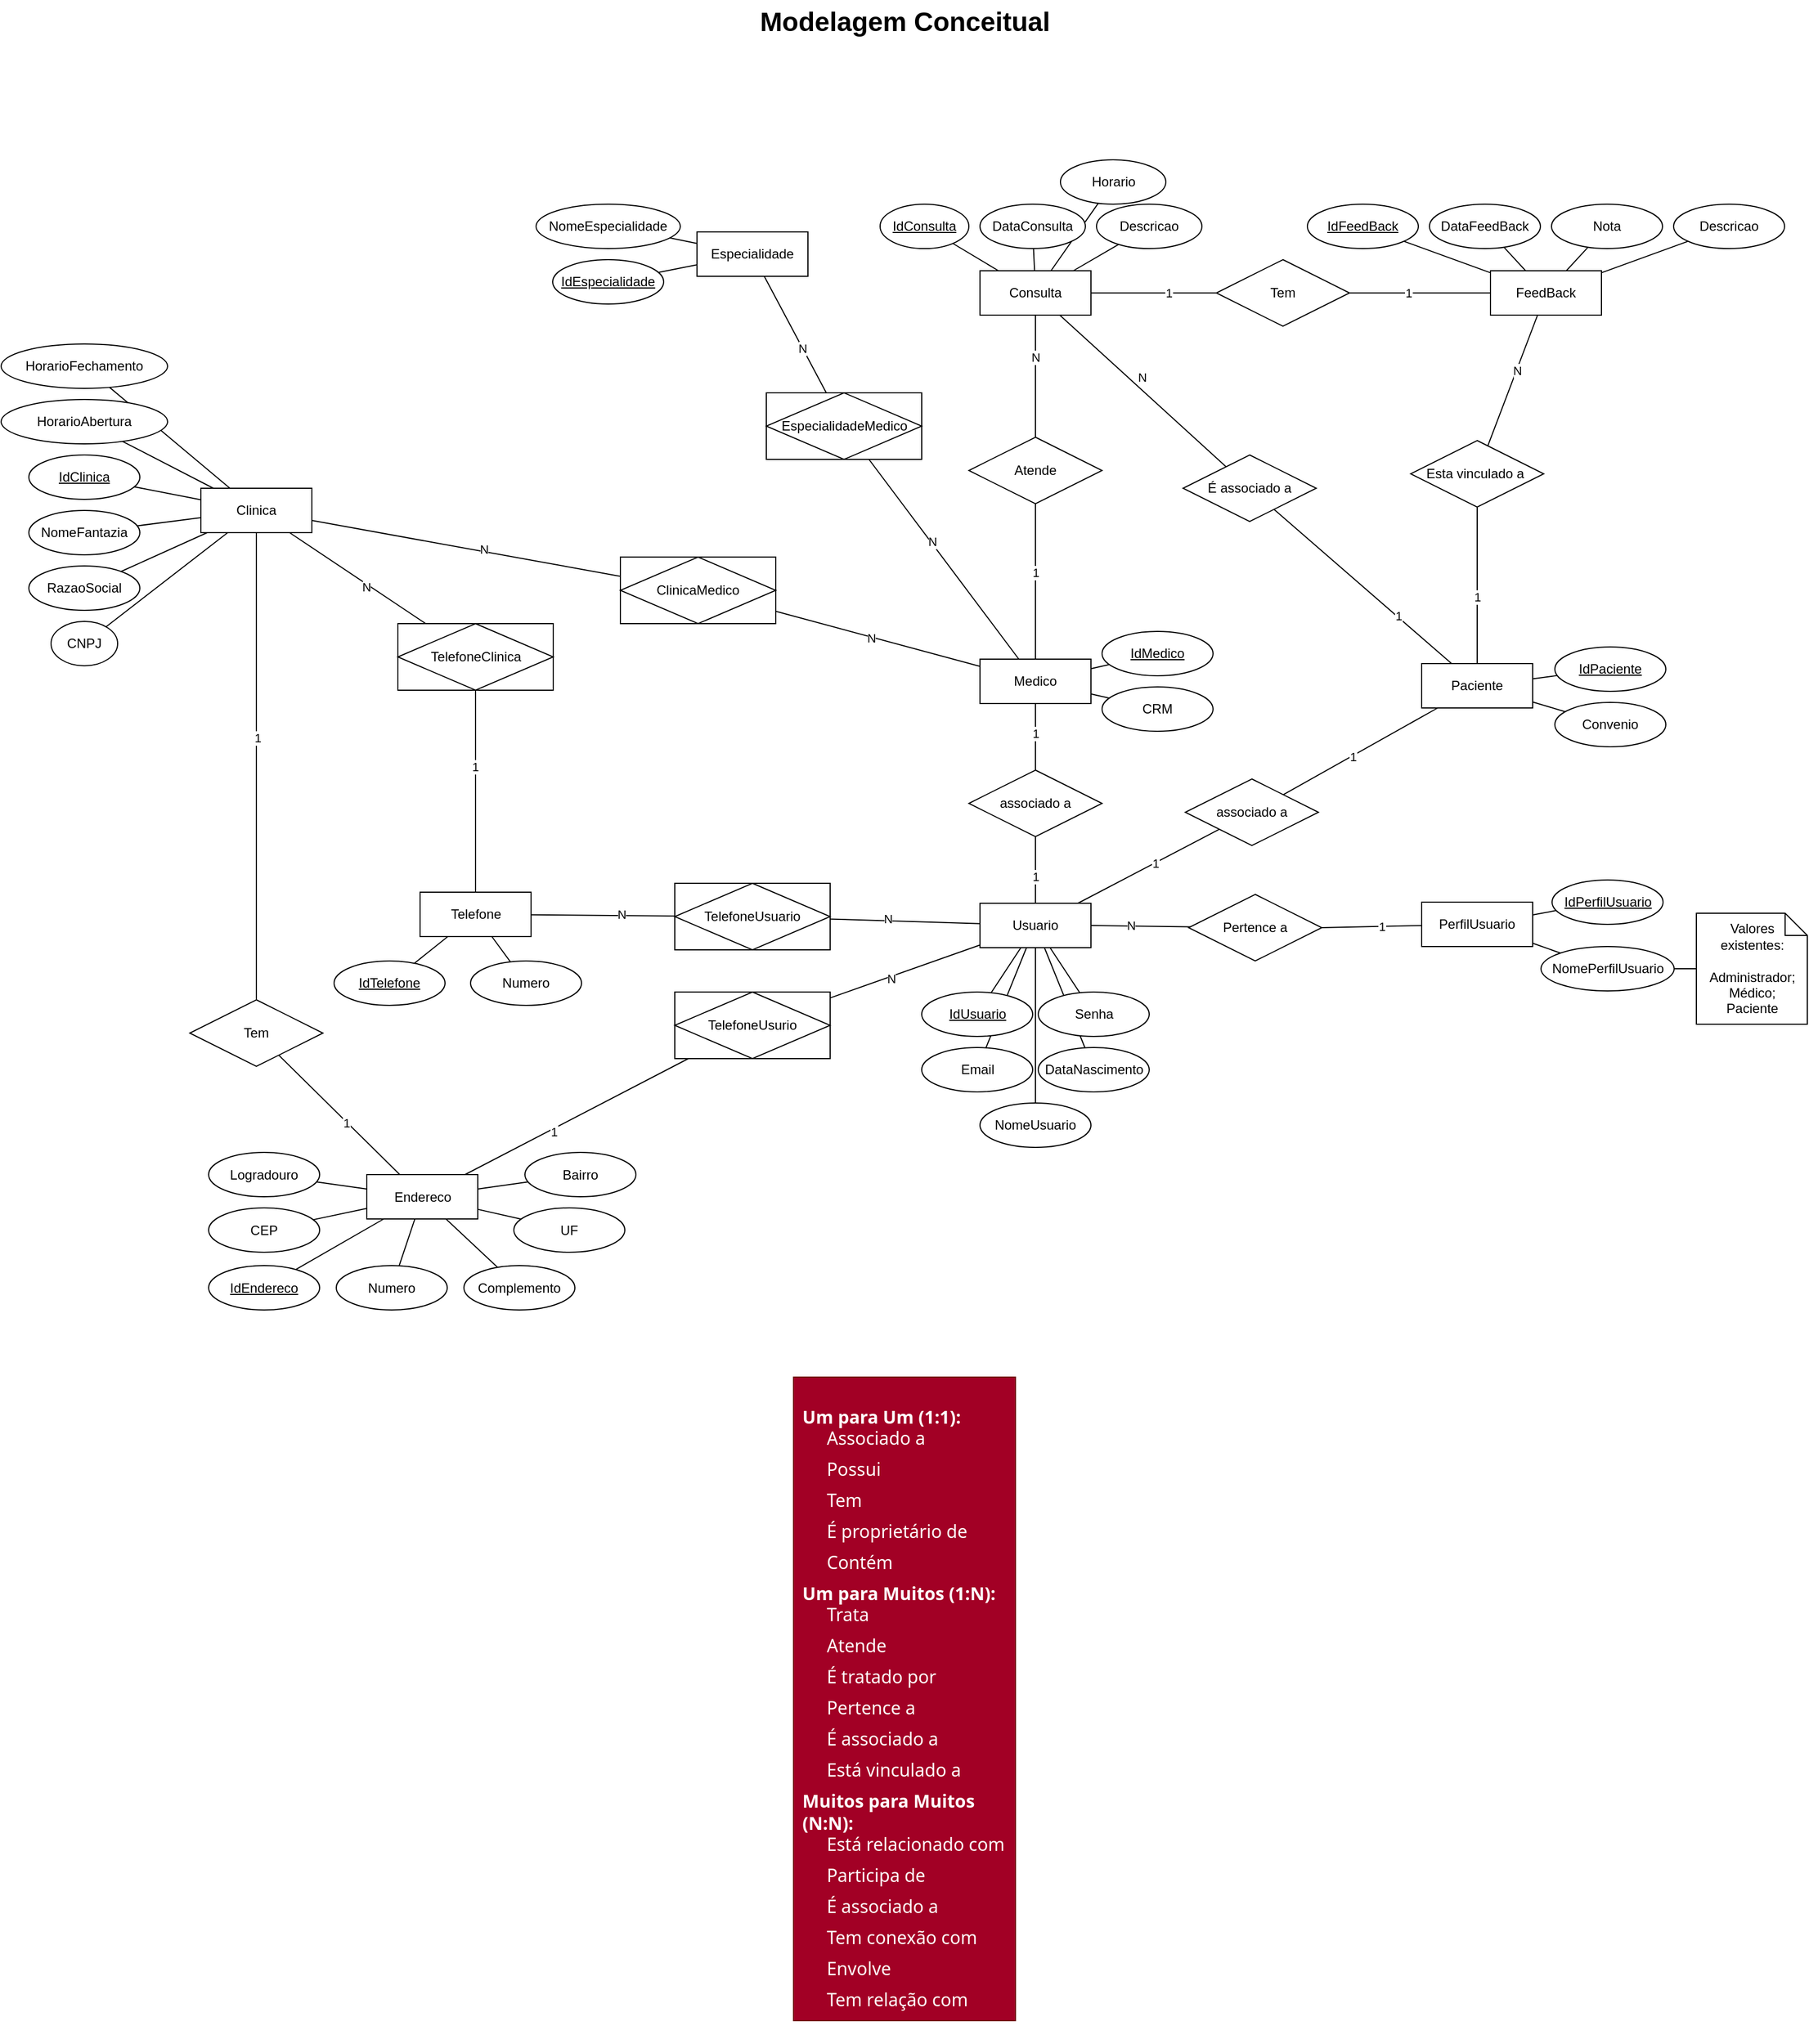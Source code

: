 <mxfile version="21.6.8" type="device" pages="2">
  <diagram id="RDf-9bHq0v4i3J4dfWOs" name="Conceitual">
    <mxGraphModel dx="6035" dy="1875" grid="0" gridSize="10" guides="1" tooltips="1" connect="1" arrows="1" fold="1" page="1" pageScale="1" pageWidth="850" pageHeight="1100" math="0" shadow="0">
      <root>
        <mxCell id="0" />
        <mxCell id="1" parent="0" />
        <mxCell id="2" value="Especialidade" style="whiteSpace=wrap;html=1;align=center;" parent="1" vertex="1">
          <mxGeometry x="238" y="217" width="100" height="40" as="geometry" />
        </mxCell>
        <mxCell id="3" value="Modelagem Conceitual" style="text;strokeColor=none;fillColor=none;html=1;fontSize=24;fontStyle=1;verticalAlign=middle;align=center;" parent="1" vertex="1">
          <mxGeometry x="285" y="8" width="280" height="40" as="geometry" />
        </mxCell>
        <mxCell id="5" style="edgeStyle=none;html=1;endArrow=none;endFill=0;startArrow=none;startFill=0;" parent="1" source="4" target="2" edge="1">
          <mxGeometry relative="1" as="geometry" />
        </mxCell>
        <mxCell id="4" value="IdEspecialidade" style="ellipse;whiteSpace=wrap;html=1;align=center;fontStyle=4;" parent="1" vertex="1">
          <mxGeometry x="108" y="242" width="100" height="40" as="geometry" />
        </mxCell>
        <mxCell id="8" style="edgeStyle=none;html=1;endArrow=none;endFill=0;startArrow=none;startFill=0;" parent="1" source="7" target="2" edge="1">
          <mxGeometry relative="1" as="geometry" />
        </mxCell>
        <mxCell id="7" value="NomeEspecialidade" style="ellipse;whiteSpace=wrap;html=1;align=center;" parent="1" vertex="1">
          <mxGeometry x="93" y="192" width="130" height="40" as="geometry" />
        </mxCell>
        <mxCell id="70" style="edgeStyle=none;html=1;entryX=1;entryY=0.5;entryDx=0;entryDy=0;endArrow=none;endFill=0;startArrow=none;startFill=0;" parent="1" source="89" target="31" edge="1">
          <mxGeometry relative="1" as="geometry" />
        </mxCell>
        <mxCell id="91" value="N" style="edgeLabel;html=1;align=center;verticalAlign=middle;resizable=0;points=[];" parent="70" connectable="0" vertex="1">
          <mxGeometry x="0.2" y="-1" relative="1" as="geometry">
            <mxPoint as="offset" />
          </mxGeometry>
        </mxCell>
        <mxCell id="9" value="PerfilUsuario" style="whiteSpace=wrap;html=1;align=center;" parent="1" vertex="1">
          <mxGeometry x="891" y="821" width="100" height="40" as="geometry" />
        </mxCell>
        <mxCell id="11" style="edgeStyle=none;html=1;endArrow=none;endFill=0;startArrow=none;startFill=0;" parent="1" source="10" target="9" edge="1">
          <mxGeometry relative="1" as="geometry" />
        </mxCell>
        <mxCell id="10" value="IdPerfilUsuario" style="ellipse;whiteSpace=wrap;html=1;align=center;fontStyle=4;" parent="1" vertex="1">
          <mxGeometry x="1008.5" y="801" width="100" height="40" as="geometry" />
        </mxCell>
        <mxCell id="13" style="edgeStyle=none;html=1;endArrow=none;endFill=0;startArrow=none;startFill=0;" parent="1" source="12" target="9" edge="1">
          <mxGeometry relative="1" as="geometry" />
        </mxCell>
        <mxCell id="12" value="NomePerfilUsuario" style="ellipse;whiteSpace=wrap;html=1;align=center;" parent="1" vertex="1">
          <mxGeometry x="998.5" y="861" width="120" height="40" as="geometry" />
        </mxCell>
        <mxCell id="15" style="edgeStyle=none;html=1;endArrow=none;endFill=0;startArrow=none;startFill=0;" parent="1" source="14" target="12" edge="1">
          <mxGeometry relative="1" as="geometry" />
        </mxCell>
        <mxCell id="14" value="Valores existentes:&lt;br&gt;&lt;br&gt;Administrador;&lt;br&gt;Médico;&lt;br&gt;Paciente" style="shape=note;size=20;whiteSpace=wrap;html=1;" parent="1" vertex="1">
          <mxGeometry x="1138.5" y="831" width="100" height="100" as="geometry" />
        </mxCell>
        <mxCell id="23" style="edgeStyle=none;html=1;endArrow=none;endFill=0;startArrow=none;startFill=0;" parent="1" source="16" target="19" edge="1">
          <mxGeometry relative="1" as="geometry" />
        </mxCell>
        <mxCell id="24" style="edgeStyle=none;html=1;endArrow=none;endFill=0;startArrow=none;startFill=0;" parent="1" source="16" target="17" edge="1">
          <mxGeometry relative="1" as="geometry" />
        </mxCell>
        <mxCell id="65" style="edgeStyle=none;html=1;startArrow=none;endArrow=none;endFill=0;startFill=0;" parent="1" source="75" target="59" edge="1">
          <mxGeometry relative="1" as="geometry">
            <mxPoint x="373" y="622" as="sourcePoint" />
          </mxGeometry>
        </mxCell>
        <mxCell id="456" value="N" style="edgeLabel;html=1;align=center;verticalAlign=middle;resizable=0;points=[];" parent="65" vertex="1" connectable="0">
          <mxGeometry x="-0.062" y="-1" relative="1" as="geometry">
            <mxPoint as="offset" />
          </mxGeometry>
        </mxCell>
        <mxCell id="464" style="edgeStyle=none;html=1;endArrow=none;endFill=0;" parent="1" source="16" target="433" edge="1">
          <mxGeometry relative="1" as="geometry" />
        </mxCell>
        <mxCell id="465" value="N" style="edgeLabel;html=1;align=center;verticalAlign=middle;resizable=0;points=[];" parent="464" vertex="1" connectable="0">
          <mxGeometry x="0.145" y="-2" relative="1" as="geometry">
            <mxPoint as="offset" />
          </mxGeometry>
        </mxCell>
        <mxCell id="16" value="Clinica" style="whiteSpace=wrap;html=1;align=center;" parent="1" vertex="1">
          <mxGeometry x="-209" y="448" width="100" height="40" as="geometry" />
        </mxCell>
        <mxCell id="17" value="IdClinica" style="ellipse;whiteSpace=wrap;html=1;align=center;fontStyle=4;" parent="1" vertex="1">
          <mxGeometry x="-364" y="418" width="100" height="40" as="geometry" />
        </mxCell>
        <mxCell id="26" style="edgeStyle=none;html=1;endArrow=none;endFill=0;startArrow=none;startFill=0;" parent="1" source="20" target="16" edge="1">
          <mxGeometry relative="1" as="geometry" />
        </mxCell>
        <mxCell id="20" value="CNPJ" style="ellipse;whiteSpace=wrap;html=1;align=center;" parent="1" vertex="1">
          <mxGeometry x="-344" y="568" width="60" height="40" as="geometry" />
        </mxCell>
        <mxCell id="28" style="edgeStyle=none;html=1;endArrow=none;endFill=0;startArrow=none;startFill=0;" parent="1" source="21" target="16" edge="1">
          <mxGeometry relative="1" as="geometry" />
        </mxCell>
        <mxCell id="21" value="NomeFantazia" style="ellipse;whiteSpace=wrap;html=1;align=center;" parent="1" vertex="1">
          <mxGeometry x="-364" y="468" width="100" height="40" as="geometry" />
        </mxCell>
        <mxCell id="27" style="edgeStyle=none;html=1;endArrow=none;endFill=0;startArrow=none;startFill=0;" parent="1" source="22" target="16" edge="1">
          <mxGeometry relative="1" as="geometry" />
        </mxCell>
        <mxCell id="22" value="RazaoSocial" style="ellipse;whiteSpace=wrap;html=1;align=center;" parent="1" vertex="1">
          <mxGeometry x="-364" y="518" width="100" height="40" as="geometry" />
        </mxCell>
        <mxCell id="68" style="edgeStyle=none;html=1;endArrow=none;endFill=0;startArrow=none;startFill=0;" parent="1" source="111" target="67" edge="1">
          <mxGeometry relative="1" as="geometry" />
        </mxCell>
        <mxCell id="112" value="1" style="edgeLabel;html=1;align=center;verticalAlign=middle;resizable=0;points=[];fontColor=default;" parent="68" connectable="0" vertex="1">
          <mxGeometry x="0.286" y="1" relative="1" as="geometry">
            <mxPoint x="-29" y="1" as="offset" />
          </mxGeometry>
        </mxCell>
        <mxCell id="431" style="edgeStyle=none;html=1;endArrow=none;endFill=0;" parent="1" source="30" target="430" edge="1">
          <mxGeometry relative="1" as="geometry" />
        </mxCell>
        <mxCell id="30" value="Consulta" style="whiteSpace=wrap;html=1;align=center;" parent="1" vertex="1">
          <mxGeometry x="493" y="252" width="100" height="40" as="geometry" />
        </mxCell>
        <mxCell id="61" style="edgeStyle=none;html=1;endArrow=none;endFill=0;startArrow=none;startFill=0;" parent="1" source="84" target="59" edge="1">
          <mxGeometry relative="1" as="geometry" />
        </mxCell>
        <mxCell id="92" value="1" style="edgeLabel;html=1;align=center;verticalAlign=middle;resizable=0;points=[];" parent="61" connectable="0" vertex="1">
          <mxGeometry x="0.097" relative="1" as="geometry">
            <mxPoint as="offset" />
          </mxGeometry>
        </mxCell>
        <mxCell id="62" style="edgeStyle=none;html=1;endArrow=none;endFill=0;startArrow=none;startFill=0;" parent="1" source="87" target="60" edge="1">
          <mxGeometry relative="1" as="geometry" />
        </mxCell>
        <mxCell id="95" value="1" style="edgeLabel;html=1;align=center;verticalAlign=middle;resizable=0;points=[];" parent="62" connectable="0" vertex="1">
          <mxGeometry x="-0.105" relative="1" as="geometry">
            <mxPoint y="1" as="offset" />
          </mxGeometry>
        </mxCell>
        <mxCell id="31" value="Usuario" style="whiteSpace=wrap;html=1;align=center;" parent="1" vertex="1">
          <mxGeometry x="493" y="822" width="100" height="40" as="geometry" />
        </mxCell>
        <mxCell id="48" style="edgeStyle=none;html=1;endArrow=none;endFill=0;startArrow=none;startFill=0;" parent="1" source="32" target="31" edge="1">
          <mxGeometry relative="1" as="geometry" />
        </mxCell>
        <mxCell id="50" style="edgeStyle=none;html=1;endArrow=none;endFill=0;startArrow=none;startFill=0;" parent="1" source="37" target="31" edge="1">
          <mxGeometry relative="1" as="geometry" />
        </mxCell>
        <mxCell id="37" value="NomeUsuario" style="ellipse;whiteSpace=wrap;html=1;align=center;" parent="1" vertex="1">
          <mxGeometry x="493" y="1002" width="100" height="40" as="geometry" />
        </mxCell>
        <mxCell id="51" style="edgeStyle=none;html=1;endArrow=none;endFill=0;startArrow=none;startFill=0;" parent="1" source="38" target="31" edge="1">
          <mxGeometry relative="1" as="geometry" />
        </mxCell>
        <mxCell id="38" value="DataNascimento" style="ellipse;whiteSpace=wrap;html=1;align=center;" parent="1" vertex="1">
          <mxGeometry x="545.5" y="952" width="100" height="40" as="geometry" />
        </mxCell>
        <mxCell id="49" style="edgeStyle=none;html=1;endArrow=none;endFill=0;startArrow=none;startFill=0;" parent="1" source="41" target="31" edge="1">
          <mxGeometry relative="1" as="geometry" />
        </mxCell>
        <mxCell id="41" value="Email" style="ellipse;whiteSpace=wrap;html=1;align=center;" parent="1" vertex="1">
          <mxGeometry x="440.5" y="952" width="100" height="40" as="geometry" />
        </mxCell>
        <mxCell id="54" style="edgeStyle=none;html=1;endArrow=none;endFill=0;startArrow=none;startFill=0;" parent="1" source="42" target="31" edge="1">
          <mxGeometry relative="1" as="geometry">
            <mxPoint x="750.5" y="812" as="sourcePoint" />
          </mxGeometry>
        </mxCell>
        <mxCell id="42" value="Senha" style="ellipse;whiteSpace=wrap;html=1;align=center;" parent="1" vertex="1">
          <mxGeometry x="545.5" y="902" width="100" height="40" as="geometry" />
        </mxCell>
        <mxCell id="46" style="edgeStyle=none;html=1;endArrow=none;endFill=0;startArrow=none;startFill=0;" parent="1" source="44" target="30" edge="1">
          <mxGeometry relative="1" as="geometry" />
        </mxCell>
        <mxCell id="44" value="IdConsulta" style="ellipse;whiteSpace=wrap;html=1;align=center;fontStyle=4;" parent="1" vertex="1">
          <mxGeometry x="403" y="192" width="80" height="40" as="geometry" />
        </mxCell>
        <mxCell id="47" style="edgeStyle=none;html=1;endArrow=none;endFill=0;startArrow=none;startFill=0;" parent="1" source="45" target="30" edge="1">
          <mxGeometry relative="1" as="geometry" />
        </mxCell>
        <mxCell id="63" style="edgeStyle=none;html=1;endArrow=none;endFill=0;startArrow=none;startFill=0;" parent="1" source="77" target="30" edge="1">
          <mxGeometry relative="1" as="geometry" />
        </mxCell>
        <mxCell id="78" value="N" style="edgeLabel;html=1;align=center;verticalAlign=middle;resizable=0;points=[];" parent="63" connectable="0" vertex="1">
          <mxGeometry x="0.312" relative="1" as="geometry">
            <mxPoint as="offset" />
          </mxGeometry>
        </mxCell>
        <mxCell id="64" style="edgeStyle=none;html=1;endArrow=none;endFill=0;startArrow=none;startFill=0;" parent="1" source="81" target="2" edge="1">
          <mxGeometry relative="1" as="geometry" />
        </mxCell>
        <mxCell id="457" value="N" style="edgeLabel;html=1;align=center;verticalAlign=middle;resizable=0;points=[];" parent="64" vertex="1" connectable="0">
          <mxGeometry x="-0.234" y="-1" relative="1" as="geometry">
            <mxPoint x="-1" as="offset" />
          </mxGeometry>
        </mxCell>
        <mxCell id="119" style="edgeStyle=none;html=1;fontColor=default;startArrow=none;startFill=0;endArrow=none;endFill=0;" parent="1" source="59" target="118" edge="1">
          <mxGeometry relative="1" as="geometry" />
        </mxCell>
        <mxCell id="121" style="edgeStyle=none;html=1;fontColor=default;startArrow=none;startFill=0;endArrow=none;endFill=0;" parent="1" source="59" target="120" edge="1">
          <mxGeometry relative="1" as="geometry" />
        </mxCell>
        <mxCell id="59" value="Medico" style="whiteSpace=wrap;html=1;align=center;strokeColor=default;" parent="1" vertex="1">
          <mxGeometry x="493" y="602" width="100" height="40" as="geometry" />
        </mxCell>
        <mxCell id="103" style="edgeStyle=none;html=1;fontColor=default;startArrow=none;startFill=0;endArrow=none;endFill=0;" parent="1" source="105" target="30" edge="1">
          <mxGeometry relative="1" as="geometry" />
        </mxCell>
        <mxCell id="107" value="N" style="edgeLabel;html=1;align=center;verticalAlign=middle;resizable=0;points=[];fontColor=default;" parent="103" connectable="0" vertex="1">
          <mxGeometry x="0.489" y="-3" relative="1" as="geometry">
            <mxPoint x="34" y="23" as="offset" />
          </mxGeometry>
        </mxCell>
        <mxCell id="60" value="Paciente" style="whiteSpace=wrap;html=1;align=center;" parent="1" vertex="1">
          <mxGeometry x="891" y="606" width="100" height="40" as="geometry" />
        </mxCell>
        <mxCell id="69" style="edgeStyle=none;html=1;endArrow=none;endFill=0;startArrow=none;startFill=0;" parent="1" source="115" target="60" edge="1">
          <mxGeometry relative="1" as="geometry" />
        </mxCell>
        <mxCell id="117" value="1" style="edgeLabel;html=1;align=center;verticalAlign=middle;resizable=0;points=[];fontColor=default;" parent="69" connectable="0" vertex="1">
          <mxGeometry x="0.145" relative="1" as="geometry">
            <mxPoint as="offset" />
          </mxGeometry>
        </mxCell>
        <mxCell id="128" style="edgeStyle=none;html=1;fontColor=default;startArrow=none;startFill=0;endArrow=none;endFill=0;" parent="1" source="67" target="127" edge="1">
          <mxGeometry relative="1" as="geometry" />
        </mxCell>
        <mxCell id="136" style="edgeStyle=none;html=1;fontColor=default;startArrow=none;startFill=0;endArrow=none;endFill=0;" parent="1" source="67" target="135" edge="1">
          <mxGeometry relative="1" as="geometry" />
        </mxCell>
        <mxCell id="67" value="FeedBack" style="whiteSpace=wrap;html=1;align=center;" parent="1" vertex="1">
          <mxGeometry x="953" y="252" width="100" height="40" as="geometry" />
        </mxCell>
        <mxCell id="71" value="" style="edgeStyle=none;html=1;endArrow=none;endFill=0;startArrow=none;startFill=0;" parent="1" source="16" target="75" edge="1">
          <mxGeometry relative="1" as="geometry">
            <mxPoint x="158" y="622" as="sourcePoint" />
            <mxPoint x="253" y="622" as="targetPoint" />
          </mxGeometry>
        </mxCell>
        <mxCell id="455" value="N" style="edgeLabel;html=1;align=center;verticalAlign=middle;resizable=0;points=[];" parent="71" vertex="1" connectable="0">
          <mxGeometry x="0.111" y="2" relative="1" as="geometry">
            <mxPoint as="offset" />
          </mxGeometry>
        </mxCell>
        <mxCell id="75" value="ClinicaMedico" style="shape=associativeEntity;whiteSpace=wrap;html=1;align=center;" parent="1" vertex="1">
          <mxGeometry x="169" y="510" width="140" height="60" as="geometry" />
        </mxCell>
        <mxCell id="76" value="" style="edgeStyle=none;html=1;endArrow=none;endFill=0;startArrow=none;startFill=0;" parent="1" source="59" target="77" edge="1">
          <mxGeometry relative="1" as="geometry">
            <mxPoint x="543" y="602" as="sourcePoint" />
            <mxPoint x="543" y="292" as="targetPoint" />
          </mxGeometry>
        </mxCell>
        <mxCell id="79" value="1" style="edgeLabel;html=1;align=center;verticalAlign=middle;resizable=0;points=[];" parent="76" connectable="0" vertex="1">
          <mxGeometry x="0.122" relative="1" as="geometry">
            <mxPoint as="offset" />
          </mxGeometry>
        </mxCell>
        <mxCell id="77" value="Atende" style="shape=rhombus;perimeter=rhombusPerimeter;whiteSpace=wrap;html=1;align=center;" parent="1" vertex="1">
          <mxGeometry x="483" y="402" width="120" height="60" as="geometry" />
        </mxCell>
        <mxCell id="80" value="" style="edgeStyle=none;html=1;endArrow=none;endFill=0;startArrow=none;startFill=0;" parent="1" source="59" target="81" edge="1">
          <mxGeometry relative="1" as="geometry">
            <mxPoint x="523.364" y="602" as="sourcePoint" />
            <mxPoint x="292.636" y="367" as="targetPoint" />
          </mxGeometry>
        </mxCell>
        <mxCell id="458" value="N" style="edgeLabel;html=1;align=center;verticalAlign=middle;resizable=0;points=[];" parent="80" vertex="1" connectable="0">
          <mxGeometry x="0.167" y="-1" relative="1" as="geometry">
            <mxPoint as="offset" />
          </mxGeometry>
        </mxCell>
        <mxCell id="81" value="EspecialidadeMedico" style="shape=associativeEntity;whiteSpace=wrap;html=1;align=center;" parent="1" vertex="1">
          <mxGeometry x="300.5" y="362" width="140" height="60" as="geometry" />
        </mxCell>
        <mxCell id="85" value="" style="edgeStyle=none;html=1;endArrow=none;endFill=0;startArrow=none;startFill=0;" parent="1" source="31" target="84" edge="1">
          <mxGeometry relative="1" as="geometry">
            <mxPoint x="543" y="822" as="sourcePoint" />
            <mxPoint x="543" y="642" as="targetPoint" />
          </mxGeometry>
        </mxCell>
        <mxCell id="93" value="1" style="edgeLabel;html=1;align=center;verticalAlign=middle;resizable=0;points=[];" parent="85" connectable="0" vertex="1">
          <mxGeometry x="-0.207" relative="1" as="geometry">
            <mxPoint as="offset" />
          </mxGeometry>
        </mxCell>
        <mxCell id="84" value="associado a" style="shape=rhombus;perimeter=rhombusPerimeter;whiteSpace=wrap;html=1;align=center;" parent="1" vertex="1">
          <mxGeometry x="483" y="702" width="120" height="60" as="geometry" />
        </mxCell>
        <mxCell id="86" value="" style="edgeStyle=none;html=1;endArrow=none;endFill=0;startArrow=none;startFill=0;" parent="1" source="31" target="87" edge="1">
          <mxGeometry relative="1" as="geometry">
            <mxPoint x="593" y="825.969" as="sourcePoint" />
            <mxPoint x="1148" y="648.031" as="targetPoint" />
          </mxGeometry>
        </mxCell>
        <mxCell id="94" value="1" style="edgeLabel;html=1;align=center;verticalAlign=middle;resizable=0;points=[];" parent="86" connectable="0" vertex="1">
          <mxGeometry x="0.087" relative="1" as="geometry">
            <mxPoint as="offset" />
          </mxGeometry>
        </mxCell>
        <mxCell id="87" value="associado a" style="shape=rhombus;perimeter=rhombusPerimeter;whiteSpace=wrap;html=1;align=center;" parent="1" vertex="1">
          <mxGeometry x="678" y="710" width="120" height="60" as="geometry" />
        </mxCell>
        <mxCell id="88" value="" style="edgeStyle=none;html=1;entryX=1;entryY=0.5;entryDx=0;entryDy=0;endArrow=none;endFill=0;startArrow=none;startFill=0;" parent="1" source="9" target="89" edge="1">
          <mxGeometry relative="1" as="geometry">
            <mxPoint x="1070.5" y="842" as="sourcePoint" />
            <mxPoint x="593" y="842" as="targetPoint" />
          </mxGeometry>
        </mxCell>
        <mxCell id="90" value="1" style="edgeLabel;html=1;align=center;verticalAlign=middle;resizable=0;points=[];" parent="88" connectable="0" vertex="1">
          <mxGeometry x="-0.173" y="2" relative="1" as="geometry">
            <mxPoint x="1" y="-2" as="offset" />
          </mxGeometry>
        </mxCell>
        <mxCell id="89" value="Pertence a" style="shape=rhombus;perimeter=rhombusPerimeter;whiteSpace=wrap;html=1;align=center;" parent="1" vertex="1">
          <mxGeometry x="681" y="814" width="120" height="60" as="geometry" />
        </mxCell>
        <mxCell id="99" value="&lt;ol style=&quot;border: 0px solid rgb(217, 217, 227); box-sizing: border-box; --tw-border-spacing-x: 0; --tw-border-spacing-y: 0; --tw-translate-x: 0; --tw-translate-y: 0; --tw-rotate: 0; --tw-skew-x: 0; --tw-skew-y: 0; --tw-scale-x: 1; --tw-scale-y: 1; --tw-pan-x: ; --tw-pan-y: ; --tw-pinch-zoom: ; --tw-scroll-snap-strictness: proximity; --tw-gradient-from-position: ; --tw-gradient-via-position: ; --tw-gradient-to-position: ; --tw-ordinal: ; --tw-slashed-zero: ; --tw-numeric-figure: ; --tw-numeric-spacing: ; --tw-numeric-fraction: ; --tw-ring-inset: ; --tw-ring-offset-width: 0px; --tw-ring-offset-color: #fff; --tw-ring-color: rgba(69,89,164,0.5); --tw-ring-offset-shadow: 0 0 transparent; --tw-ring-shadow: 0 0 transparent; --tw-shadow: 0 0 transparent; --tw-shadow-colored: 0 0 transparent; --tw-blur: ; --tw-brightness: ; --tw-contrast: ; --tw-grayscale: ; --tw-hue-rotate: ; --tw-invert: ; --tw-saturate: ; --tw-sepia: ; --tw-drop-shadow: ; --tw-backdrop-blur: ; --tw-backdrop-brightness: ; --tw-backdrop-contrast: ; --tw-backdrop-grayscale: ; --tw-backdrop-hue-rotate: ; --tw-backdrop-invert: ; --tw-backdrop-opacity: ; --tw-backdrop-saturate: ; --tw-backdrop-sepia: ; list-style: none; margin: 1.25em 0px; padding: 0px; counter-reset: list-number 0; display: flex; flex-direction: column; font-family: Söhne, ui-sans-serif, system-ui, -apple-system, &amp;quot;Segoe UI&amp;quot;, Roboto, Ubuntu, Cantarell, &amp;quot;Noto Sans&amp;quot;, sans-serif, &amp;quot;Helvetica Neue&amp;quot;, Arial, &amp;quot;Apple Color Emoji&amp;quot;, &amp;quot;Segoe UI Emoji&amp;quot;, &amp;quot;Segoe UI Symbol&amp;quot;, &amp;quot;Noto Color Emoji&amp;quot;; font-size: 16px; font-style: normal; font-variant-ligatures: normal; font-variant-caps: normal; font-weight: 400; letter-spacing: normal; orphans: 2; text-align: start; text-indent: 0px; text-transform: none; widows: 2; word-spacing: 0px; -webkit-text-stroke-width: 0px; text-decoration-thickness: initial; text-decoration-style: initial; text-decoration-color: initial;&quot;&gt;&lt;li style=&quot;border: 0px solid rgb(217, 217, 227); box-sizing: border-box; --tw-border-spacing-x: 0; --tw-border-spacing-y: 0; --tw-translate-x: 0; --tw-translate-y: 0; --tw-rotate: 0; --tw-skew-x: 0; --tw-skew-y: 0; --tw-scale-x: 1; --tw-scale-y: 1; --tw-pan-x: ; --tw-pan-y: ; --tw-pinch-zoom: ; --tw-scroll-snap-strictness: proximity; --tw-gradient-from-position: ; --tw-gradient-via-position: ; --tw-gradient-to-position: ; --tw-ordinal: ; --tw-slashed-zero: ; --tw-numeric-figure: ; --tw-numeric-spacing: ; --tw-numeric-fraction: ; --tw-ring-inset: ; --tw-ring-offset-width: 0px; --tw-ring-offset-color: #fff; --tw-ring-color: rgba(69,89,164,.5); --tw-ring-offset-shadow: 0 0 transparent; --tw-ring-shadow: 0 0 transparent; --tw-shadow: 0 0 transparent; --tw-shadow-colored: 0 0 transparent; --tw-blur: ; --tw-brightness: ; --tw-contrast: ; --tw-grayscale: ; --tw-hue-rotate: ; --tw-invert: ; --tw-saturate: ; --tw-sepia: ; --tw-drop-shadow: ; --tw-backdrop-blur: ; --tw-backdrop-brightness: ; --tw-backdrop-contrast: ; --tw-backdrop-grayscale: ; --tw-backdrop-hue-rotate: ; --tw-backdrop-invert: ; --tw-backdrop-opacity: ; --tw-backdrop-saturate: ; --tw-backdrop-sepia: ; margin-bottom: 0px; margin-top: 0px; padding-left: 0.375em; counter-increment: list-number 1; display: block; min-height: 28px;&quot;&gt;&lt;p style=&quot;border: 0px solid rgb(217, 217, 227); box-sizing: border-box; --tw-border-spacing-x: 0; --tw-border-spacing-y: 0; --tw-translate-x: 0; --tw-translate-y: 0; --tw-rotate: 0; --tw-skew-x: 0; --tw-skew-y: 0; --tw-scale-x: 1; --tw-scale-y: 1; --tw-pan-x: ; --tw-pan-y: ; --tw-pinch-zoom: ; --tw-scroll-snap-strictness: proximity; --tw-gradient-from-position: ; --tw-gradient-via-position: ; --tw-gradient-to-position: ; --tw-ordinal: ; --tw-slashed-zero: ; --tw-numeric-figure: ; --tw-numeric-spacing: ; --tw-numeric-fraction: ; --tw-ring-inset: ; --tw-ring-offset-width: 0px; --tw-ring-offset-color: #fff; --tw-ring-color: rgba(69,89,164,.5); --tw-ring-offset-shadow: 0 0 transparent; --tw-ring-shadow: 0 0 transparent; --tw-shadow: 0 0 transparent; --tw-shadow-colored: 0 0 transparent; --tw-blur: ; --tw-brightness: ; --tw-contrast: ; --tw-grayscale: ; --tw-hue-rotate: ; --tw-invert: ; --tw-saturate: ; --tw-sepia: ; --tw-drop-shadow: ; --tw-backdrop-blur: ; --tw-backdrop-brightness: ; --tw-backdrop-contrast: ; --tw-backdrop-grayscale: ; --tw-backdrop-hue-rotate: ; --tw-backdrop-invert: ; --tw-backdrop-opacity: ; --tw-backdrop-saturate: ; --tw-backdrop-sepia: ; margin: 0px;&quot;&gt;&lt;strong style=&quot;border: 0px solid rgb(217, 217, 227); box-sizing: border-box; --tw-border-spacing-x: 0; --tw-border-spacing-y: 0; --tw-translate-x: 0; --tw-translate-y: 0; --tw-rotate: 0; --tw-skew-x: 0; --tw-skew-y: 0; --tw-scale-x: 1; --tw-scale-y: 1; --tw-pan-x: ; --tw-pan-y: ; --tw-pinch-zoom: ; --tw-scroll-snap-strictness: proximity; --tw-gradient-from-position: ; --tw-gradient-via-position: ; --tw-gradient-to-position: ; --tw-ordinal: ; --tw-slashed-zero: ; --tw-numeric-figure: ; --tw-numeric-spacing: ; --tw-numeric-fraction: ; --tw-ring-inset: ; --tw-ring-offset-width: 0px; --tw-ring-offset-color: #fff; --tw-ring-color: rgba(69,89,164,0.5); --tw-ring-offset-shadow: 0 0 transparent; --tw-ring-shadow: 0 0 transparent; --tw-shadow: 0 0 transparent; --tw-shadow-colored: 0 0 transparent; --tw-blur: ; --tw-brightness: ; --tw-contrast: ; --tw-grayscale: ; --tw-hue-rotate: ; --tw-invert: ; --tw-saturate: ; --tw-sepia: ; --tw-drop-shadow: ; --tw-backdrop-blur: ; --tw-backdrop-brightness: ; --tw-backdrop-contrast: ; --tw-backdrop-grayscale: ; --tw-backdrop-hue-rotate: ; --tw-backdrop-invert: ; --tw-backdrop-opacity: ; --tw-backdrop-saturate: ; --tw-backdrop-sepia: ; font-weight: 600;&quot;&gt;Um para Um (1:1):&lt;/strong&gt;&lt;/p&gt;&lt;ul style=&quot;border: 0px solid rgb(217, 217, 227); box-sizing: border-box; --tw-border-spacing-x: 0; --tw-border-spacing-y: 0; --tw-translate-x: 0; --tw-translate-y: 0; --tw-rotate: 0; --tw-skew-x: 0; --tw-skew-y: 0; --tw-scale-x: 1; --tw-scale-y: 1; --tw-pan-x: ; --tw-pan-y: ; --tw-pinch-zoom: ; --tw-scroll-snap-strictness: proximity; --tw-gradient-from-position: ; --tw-gradient-via-position: ; --tw-gradient-to-position: ; --tw-ordinal: ; --tw-slashed-zero: ; --tw-numeric-figure: ; --tw-numeric-spacing: ; --tw-numeric-fraction: ; --tw-ring-inset: ; --tw-ring-offset-width: 0px; --tw-ring-offset-color: #fff; --tw-ring-color: rgba(69,89,164,.5); --tw-ring-offset-shadow: 0 0 transparent; --tw-ring-shadow: 0 0 transparent; --tw-shadow: 0 0 transparent; --tw-shadow-colored: 0 0 transparent; --tw-blur: ; --tw-brightness: ; --tw-contrast: ; --tw-grayscale: ; --tw-hue-rotate: ; --tw-invert: ; --tw-saturate: ; --tw-sepia: ; --tw-drop-shadow: ; --tw-backdrop-blur: ; --tw-backdrop-brightness: ; --tw-backdrop-contrast: ; --tw-backdrop-grayscale: ; --tw-backdrop-hue-rotate: ; --tw-backdrop-invert: ; --tw-backdrop-opacity: ; --tw-backdrop-saturate: ; --tw-backdrop-sepia: ; list-style: disc; margin: 0px 0px 0px 1rem; padding: 0px; display: flex; flex-direction: column;&quot;&gt;&lt;li style=&quot;border: 0px solid rgb(217, 217, 227); box-sizing: border-box; --tw-border-spacing-x: 0; --tw-border-spacing-y: 0; --tw-translate-x: 0; --tw-translate-y: 0; --tw-rotate: 0; --tw-skew-x: 0; --tw-skew-y: 0; --tw-scale-x: 1; --tw-scale-y: 1; --tw-pan-x: ; --tw-pan-y: ; --tw-pinch-zoom: ; --tw-scroll-snap-strictness: proximity; --tw-gradient-from-position: ; --tw-gradient-via-position: ; --tw-gradient-to-position: ; --tw-ordinal: ; --tw-slashed-zero: ; --tw-numeric-figure: ; --tw-numeric-spacing: ; --tw-numeric-fraction: ; --tw-ring-inset: ; --tw-ring-offset-width: 0px; --tw-ring-offset-color: #fff; --tw-ring-color: rgba(69,89,164,.5); --tw-ring-offset-shadow: 0 0 transparent; --tw-ring-shadow: 0 0 transparent; --tw-shadow: 0 0 transparent; --tw-shadow-colored: 0 0 transparent; --tw-blur: ; --tw-brightness: ; --tw-contrast: ; --tw-grayscale: ; --tw-hue-rotate: ; --tw-invert: ; --tw-saturate: ; --tw-sepia: ; --tw-drop-shadow: ; --tw-backdrop-blur: ; --tw-backdrop-brightness: ; --tw-backdrop-contrast: ; --tw-backdrop-grayscale: ; --tw-backdrop-hue-rotate: ; --tw-backdrop-invert: ; --tw-backdrop-opacity: ; --tw-backdrop-saturate: ; --tw-backdrop-sepia: ; margin: 0px; padding-left: 0.375em; display: block; min-height: 28px;&quot;&gt;Associado a&lt;/li&gt;&lt;li style=&quot;border: 0px solid rgb(217, 217, 227); box-sizing: border-box; --tw-border-spacing-x: 0; --tw-border-spacing-y: 0; --tw-translate-x: 0; --tw-translate-y: 0; --tw-rotate: 0; --tw-skew-x: 0; --tw-skew-y: 0; --tw-scale-x: 1; --tw-scale-y: 1; --tw-pan-x: ; --tw-pan-y: ; --tw-pinch-zoom: ; --tw-scroll-snap-strictness: proximity; --tw-gradient-from-position: ; --tw-gradient-via-position: ; --tw-gradient-to-position: ; --tw-ordinal: ; --tw-slashed-zero: ; --tw-numeric-figure: ; --tw-numeric-spacing: ; --tw-numeric-fraction: ; --tw-ring-inset: ; --tw-ring-offset-width: 0px; --tw-ring-offset-color: #fff; --tw-ring-color: rgba(69,89,164,.5); --tw-ring-offset-shadow: 0 0 transparent; --tw-ring-shadow: 0 0 transparent; --tw-shadow: 0 0 transparent; --tw-shadow-colored: 0 0 transparent; --tw-blur: ; --tw-brightness: ; --tw-contrast: ; --tw-grayscale: ; --tw-hue-rotate: ; --tw-invert: ; --tw-saturate: ; --tw-sepia: ; --tw-drop-shadow: ; --tw-backdrop-blur: ; --tw-backdrop-brightness: ; --tw-backdrop-contrast: ; --tw-backdrop-grayscale: ; --tw-backdrop-hue-rotate: ; --tw-backdrop-invert: ; --tw-backdrop-opacity: ; --tw-backdrop-saturate: ; --tw-backdrop-sepia: ; margin: 0px; padding-left: 0.375em; display: block; min-height: 28px;&quot;&gt;Possui&lt;/li&gt;&lt;li style=&quot;border: 0px solid rgb(217, 217, 227); box-sizing: border-box; --tw-border-spacing-x: 0; --tw-border-spacing-y: 0; --tw-translate-x: 0; --tw-translate-y: 0; --tw-rotate: 0; --tw-skew-x: 0; --tw-skew-y: 0; --tw-scale-x: 1; --tw-scale-y: 1; --tw-pan-x: ; --tw-pan-y: ; --tw-pinch-zoom: ; --tw-scroll-snap-strictness: proximity; --tw-gradient-from-position: ; --tw-gradient-via-position: ; --tw-gradient-to-position: ; --tw-ordinal: ; --tw-slashed-zero: ; --tw-numeric-figure: ; --tw-numeric-spacing: ; --tw-numeric-fraction: ; --tw-ring-inset: ; --tw-ring-offset-width: 0px; --tw-ring-offset-color: #fff; --tw-ring-color: rgba(69,89,164,.5); --tw-ring-offset-shadow: 0 0 transparent; --tw-ring-shadow: 0 0 transparent; --tw-shadow: 0 0 transparent; --tw-shadow-colored: 0 0 transparent; --tw-blur: ; --tw-brightness: ; --tw-contrast: ; --tw-grayscale: ; --tw-hue-rotate: ; --tw-invert: ; --tw-saturate: ; --tw-sepia: ; --tw-drop-shadow: ; --tw-backdrop-blur: ; --tw-backdrop-brightness: ; --tw-backdrop-contrast: ; --tw-backdrop-grayscale: ; --tw-backdrop-hue-rotate: ; --tw-backdrop-invert: ; --tw-backdrop-opacity: ; --tw-backdrop-saturate: ; --tw-backdrop-sepia: ; margin: 0px; padding-left: 0.375em; display: block; min-height: 28px;&quot;&gt;Tem&lt;/li&gt;&lt;li style=&quot;border: 0px solid rgb(217, 217, 227); box-sizing: border-box; --tw-border-spacing-x: 0; --tw-border-spacing-y: 0; --tw-translate-x: 0; --tw-translate-y: 0; --tw-rotate: 0; --tw-skew-x: 0; --tw-skew-y: 0; --tw-scale-x: 1; --tw-scale-y: 1; --tw-pan-x: ; --tw-pan-y: ; --tw-pinch-zoom: ; --tw-scroll-snap-strictness: proximity; --tw-gradient-from-position: ; --tw-gradient-via-position: ; --tw-gradient-to-position: ; --tw-ordinal: ; --tw-slashed-zero: ; --tw-numeric-figure: ; --tw-numeric-spacing: ; --tw-numeric-fraction: ; --tw-ring-inset: ; --tw-ring-offset-width: 0px; --tw-ring-offset-color: #fff; --tw-ring-color: rgba(69,89,164,.5); --tw-ring-offset-shadow: 0 0 transparent; --tw-ring-shadow: 0 0 transparent; --tw-shadow: 0 0 transparent; --tw-shadow-colored: 0 0 transparent; --tw-blur: ; --tw-brightness: ; --tw-contrast: ; --tw-grayscale: ; --tw-hue-rotate: ; --tw-invert: ; --tw-saturate: ; --tw-sepia: ; --tw-drop-shadow: ; --tw-backdrop-blur: ; --tw-backdrop-brightness: ; --tw-backdrop-contrast: ; --tw-backdrop-grayscale: ; --tw-backdrop-hue-rotate: ; --tw-backdrop-invert: ; --tw-backdrop-opacity: ; --tw-backdrop-saturate: ; --tw-backdrop-sepia: ; margin: 0px; padding-left: 0.375em; display: block; min-height: 28px;&quot;&gt;É proprietário de&lt;/li&gt;&lt;li style=&quot;border: 0px solid rgb(217, 217, 227); box-sizing: border-box; --tw-border-spacing-x: 0; --tw-border-spacing-y: 0; --tw-translate-x: 0; --tw-translate-y: 0; --tw-rotate: 0; --tw-skew-x: 0; --tw-skew-y: 0; --tw-scale-x: 1; --tw-scale-y: 1; --tw-pan-x: ; --tw-pan-y: ; --tw-pinch-zoom: ; --tw-scroll-snap-strictness: proximity; --tw-gradient-from-position: ; --tw-gradient-via-position: ; --tw-gradient-to-position: ; --tw-ordinal: ; --tw-slashed-zero: ; --tw-numeric-figure: ; --tw-numeric-spacing: ; --tw-numeric-fraction: ; --tw-ring-inset: ; --tw-ring-offset-width: 0px; --tw-ring-offset-color: #fff; --tw-ring-color: rgba(69,89,164,.5); --tw-ring-offset-shadow: 0 0 transparent; --tw-ring-shadow: 0 0 transparent; --tw-shadow: 0 0 transparent; --tw-shadow-colored: 0 0 transparent; --tw-blur: ; --tw-brightness: ; --tw-contrast: ; --tw-grayscale: ; --tw-hue-rotate: ; --tw-invert: ; --tw-saturate: ; --tw-sepia: ; --tw-drop-shadow: ; --tw-backdrop-blur: ; --tw-backdrop-brightness: ; --tw-backdrop-contrast: ; --tw-backdrop-grayscale: ; --tw-backdrop-hue-rotate: ; --tw-backdrop-invert: ; --tw-backdrop-opacity: ; --tw-backdrop-saturate: ; --tw-backdrop-sepia: ; margin: 0px; padding-left: 0.375em; display: block; min-height: 28px;&quot;&gt;Contém&lt;/li&gt;&lt;/ul&gt;&lt;/li&gt;&lt;li style=&quot;border: 0px solid rgb(217, 217, 227); box-sizing: border-box; --tw-border-spacing-x: 0; --tw-border-spacing-y: 0; --tw-translate-x: 0; --tw-translate-y: 0; --tw-rotate: 0; --tw-skew-x: 0; --tw-skew-y: 0; --tw-scale-x: 1; --tw-scale-y: 1; --tw-pan-x: ; --tw-pan-y: ; --tw-pinch-zoom: ; --tw-scroll-snap-strictness: proximity; --tw-gradient-from-position: ; --tw-gradient-via-position: ; --tw-gradient-to-position: ; --tw-ordinal: ; --tw-slashed-zero: ; --tw-numeric-figure: ; --tw-numeric-spacing: ; --tw-numeric-fraction: ; --tw-ring-inset: ; --tw-ring-offset-width: 0px; --tw-ring-offset-color: #fff; --tw-ring-color: rgba(69,89,164,.5); --tw-ring-offset-shadow: 0 0 transparent; --tw-ring-shadow: 0 0 transparent; --tw-shadow: 0 0 transparent; --tw-shadow-colored: 0 0 transparent; --tw-blur: ; --tw-brightness: ; --tw-contrast: ; --tw-grayscale: ; --tw-hue-rotate: ; --tw-invert: ; --tw-saturate: ; --tw-sepia: ; --tw-drop-shadow: ; --tw-backdrop-blur: ; --tw-backdrop-brightness: ; --tw-backdrop-contrast: ; --tw-backdrop-grayscale: ; --tw-backdrop-hue-rotate: ; --tw-backdrop-invert: ; --tw-backdrop-opacity: ; --tw-backdrop-saturate: ; --tw-backdrop-sepia: ; margin-bottom: 0px; margin-top: 0px; padding-left: 0.375em; counter-increment: list-number 1; display: block; min-height: 28px;&quot;&gt;&lt;p style=&quot;border: 0px solid rgb(217, 217, 227); box-sizing: border-box; --tw-border-spacing-x: 0; --tw-border-spacing-y: 0; --tw-translate-x: 0; --tw-translate-y: 0; --tw-rotate: 0; --tw-skew-x: 0; --tw-skew-y: 0; --tw-scale-x: 1; --tw-scale-y: 1; --tw-pan-x: ; --tw-pan-y: ; --tw-pinch-zoom: ; --tw-scroll-snap-strictness: proximity; --tw-gradient-from-position: ; --tw-gradient-via-position: ; --tw-gradient-to-position: ; --tw-ordinal: ; --tw-slashed-zero: ; --tw-numeric-figure: ; --tw-numeric-spacing: ; --tw-numeric-fraction: ; --tw-ring-inset: ; --tw-ring-offset-width: 0px; --tw-ring-offset-color: #fff; --tw-ring-color: rgba(69,89,164,.5); --tw-ring-offset-shadow: 0 0 transparent; --tw-ring-shadow: 0 0 transparent; --tw-shadow: 0 0 transparent; --tw-shadow-colored: 0 0 transparent; --tw-blur: ; --tw-brightness: ; --tw-contrast: ; --tw-grayscale: ; --tw-hue-rotate: ; --tw-invert: ; --tw-saturate: ; --tw-sepia: ; --tw-drop-shadow: ; --tw-backdrop-blur: ; --tw-backdrop-brightness: ; --tw-backdrop-contrast: ; --tw-backdrop-grayscale: ; --tw-backdrop-hue-rotate: ; --tw-backdrop-invert: ; --tw-backdrop-opacity: ; --tw-backdrop-saturate: ; --tw-backdrop-sepia: ; margin: 0px;&quot;&gt;&lt;strong style=&quot;border: 0px solid rgb(217, 217, 227); box-sizing: border-box; --tw-border-spacing-x: 0; --tw-border-spacing-y: 0; --tw-translate-x: 0; --tw-translate-y: 0; --tw-rotate: 0; --tw-skew-x: 0; --tw-skew-y: 0; --tw-scale-x: 1; --tw-scale-y: 1; --tw-pan-x: ; --tw-pan-y: ; --tw-pinch-zoom: ; --tw-scroll-snap-strictness: proximity; --tw-gradient-from-position: ; --tw-gradient-via-position: ; --tw-gradient-to-position: ; --tw-ordinal: ; --tw-slashed-zero: ; --tw-numeric-figure: ; --tw-numeric-spacing: ; --tw-numeric-fraction: ; --tw-ring-inset: ; --tw-ring-offset-width: 0px; --tw-ring-offset-color: #fff; --tw-ring-color: rgba(69,89,164,0.5); --tw-ring-offset-shadow: 0 0 transparent; --tw-ring-shadow: 0 0 transparent; --tw-shadow: 0 0 transparent; --tw-shadow-colored: 0 0 transparent; --tw-blur: ; --tw-brightness: ; --tw-contrast: ; --tw-grayscale: ; --tw-hue-rotate: ; --tw-invert: ; --tw-saturate: ; --tw-sepia: ; --tw-drop-shadow: ; --tw-backdrop-blur: ; --tw-backdrop-brightness: ; --tw-backdrop-contrast: ; --tw-backdrop-grayscale: ; --tw-backdrop-hue-rotate: ; --tw-backdrop-invert: ; --tw-backdrop-opacity: ; --tw-backdrop-saturate: ; --tw-backdrop-sepia: ; font-weight: 600;&quot;&gt;Um para Muitos (1:N):&lt;/strong&gt;&lt;/p&gt;&lt;ul style=&quot;border: 0px solid rgb(217, 217, 227); box-sizing: border-box; --tw-border-spacing-x: 0; --tw-border-spacing-y: 0; --tw-translate-x: 0; --tw-translate-y: 0; --tw-rotate: 0; --tw-skew-x: 0; --tw-skew-y: 0; --tw-scale-x: 1; --tw-scale-y: 1; --tw-pan-x: ; --tw-pan-y: ; --tw-pinch-zoom: ; --tw-scroll-snap-strictness: proximity; --tw-gradient-from-position: ; --tw-gradient-via-position: ; --tw-gradient-to-position: ; --tw-ordinal: ; --tw-slashed-zero: ; --tw-numeric-figure: ; --tw-numeric-spacing: ; --tw-numeric-fraction: ; --tw-ring-inset: ; --tw-ring-offset-width: 0px; --tw-ring-offset-color: #fff; --tw-ring-color: rgba(69,89,164,.5); --tw-ring-offset-shadow: 0 0 transparent; --tw-ring-shadow: 0 0 transparent; --tw-shadow: 0 0 transparent; --tw-shadow-colored: 0 0 transparent; --tw-blur: ; --tw-brightness: ; --tw-contrast: ; --tw-grayscale: ; --tw-hue-rotate: ; --tw-invert: ; --tw-saturate: ; --tw-sepia: ; --tw-drop-shadow: ; --tw-backdrop-blur: ; --tw-backdrop-brightness: ; --tw-backdrop-contrast: ; --tw-backdrop-grayscale: ; --tw-backdrop-hue-rotate: ; --tw-backdrop-invert: ; --tw-backdrop-opacity: ; --tw-backdrop-saturate: ; --tw-backdrop-sepia: ; list-style: disc; margin: 0px 0px 0px 1rem; padding: 0px; display: flex; flex-direction: column;&quot;&gt;&lt;li style=&quot;border: 0px solid rgb(217, 217, 227); box-sizing: border-box; --tw-border-spacing-x: 0; --tw-border-spacing-y: 0; --tw-translate-x: 0; --tw-translate-y: 0; --tw-rotate: 0; --tw-skew-x: 0; --tw-skew-y: 0; --tw-scale-x: 1; --tw-scale-y: 1; --tw-pan-x: ; --tw-pan-y: ; --tw-pinch-zoom: ; --tw-scroll-snap-strictness: proximity; --tw-gradient-from-position: ; --tw-gradient-via-position: ; --tw-gradient-to-position: ; --tw-ordinal: ; --tw-slashed-zero: ; --tw-numeric-figure: ; --tw-numeric-spacing: ; --tw-numeric-fraction: ; --tw-ring-inset: ; --tw-ring-offset-width: 0px; --tw-ring-offset-color: #fff; --tw-ring-color: rgba(69,89,164,.5); --tw-ring-offset-shadow: 0 0 transparent; --tw-ring-shadow: 0 0 transparent; --tw-shadow: 0 0 transparent; --tw-shadow-colored: 0 0 transparent; --tw-blur: ; --tw-brightness: ; --tw-contrast: ; --tw-grayscale: ; --tw-hue-rotate: ; --tw-invert: ; --tw-saturate: ; --tw-sepia: ; --tw-drop-shadow: ; --tw-backdrop-blur: ; --tw-backdrop-brightness: ; --tw-backdrop-contrast: ; --tw-backdrop-grayscale: ; --tw-backdrop-hue-rotate: ; --tw-backdrop-invert: ; --tw-backdrop-opacity: ; --tw-backdrop-saturate: ; --tw-backdrop-sepia: ; margin: 0px; padding-left: 0.375em; display: block; min-height: 28px;&quot;&gt;Trata&lt;/li&gt;&lt;li style=&quot;border: 0px solid rgb(217, 217, 227); box-sizing: border-box; --tw-border-spacing-x: 0; --tw-border-spacing-y: 0; --tw-translate-x: 0; --tw-translate-y: 0; --tw-rotate: 0; --tw-skew-x: 0; --tw-skew-y: 0; --tw-scale-x: 1; --tw-scale-y: 1; --tw-pan-x: ; --tw-pan-y: ; --tw-pinch-zoom: ; --tw-scroll-snap-strictness: proximity; --tw-gradient-from-position: ; --tw-gradient-via-position: ; --tw-gradient-to-position: ; --tw-ordinal: ; --tw-slashed-zero: ; --tw-numeric-figure: ; --tw-numeric-spacing: ; --tw-numeric-fraction: ; --tw-ring-inset: ; --tw-ring-offset-width: 0px; --tw-ring-offset-color: #fff; --tw-ring-color: rgba(69,89,164,.5); --tw-ring-offset-shadow: 0 0 transparent; --tw-ring-shadow: 0 0 transparent; --tw-shadow: 0 0 transparent; --tw-shadow-colored: 0 0 transparent; --tw-blur: ; --tw-brightness: ; --tw-contrast: ; --tw-grayscale: ; --tw-hue-rotate: ; --tw-invert: ; --tw-saturate: ; --tw-sepia: ; --tw-drop-shadow: ; --tw-backdrop-blur: ; --tw-backdrop-brightness: ; --tw-backdrop-contrast: ; --tw-backdrop-grayscale: ; --tw-backdrop-hue-rotate: ; --tw-backdrop-invert: ; --tw-backdrop-opacity: ; --tw-backdrop-saturate: ; --tw-backdrop-sepia: ; margin: 0px; padding-left: 0.375em; display: block; min-height: 28px;&quot;&gt;Atende&lt;/li&gt;&lt;li style=&quot;border: 0px solid rgb(217, 217, 227); box-sizing: border-box; --tw-border-spacing-x: 0; --tw-border-spacing-y: 0; --tw-translate-x: 0; --tw-translate-y: 0; --tw-rotate: 0; --tw-skew-x: 0; --tw-skew-y: 0; --tw-scale-x: 1; --tw-scale-y: 1; --tw-pan-x: ; --tw-pan-y: ; --tw-pinch-zoom: ; --tw-scroll-snap-strictness: proximity; --tw-gradient-from-position: ; --tw-gradient-via-position: ; --tw-gradient-to-position: ; --tw-ordinal: ; --tw-slashed-zero: ; --tw-numeric-figure: ; --tw-numeric-spacing: ; --tw-numeric-fraction: ; --tw-ring-inset: ; --tw-ring-offset-width: 0px; --tw-ring-offset-color: #fff; --tw-ring-color: rgba(69,89,164,.5); --tw-ring-offset-shadow: 0 0 transparent; --tw-ring-shadow: 0 0 transparent; --tw-shadow: 0 0 transparent; --tw-shadow-colored: 0 0 transparent; --tw-blur: ; --tw-brightness: ; --tw-contrast: ; --tw-grayscale: ; --tw-hue-rotate: ; --tw-invert: ; --tw-saturate: ; --tw-sepia: ; --tw-drop-shadow: ; --tw-backdrop-blur: ; --tw-backdrop-brightness: ; --tw-backdrop-contrast: ; --tw-backdrop-grayscale: ; --tw-backdrop-hue-rotate: ; --tw-backdrop-invert: ; --tw-backdrop-opacity: ; --tw-backdrop-saturate: ; --tw-backdrop-sepia: ; margin: 0px; padding-left: 0.375em; display: block; min-height: 28px;&quot;&gt;É tratado por&lt;/li&gt;&lt;li style=&quot;border: 0px solid rgb(217, 217, 227); box-sizing: border-box; --tw-border-spacing-x: 0; --tw-border-spacing-y: 0; --tw-translate-x: 0; --tw-translate-y: 0; --tw-rotate: 0; --tw-skew-x: 0; --tw-skew-y: 0; --tw-scale-x: 1; --tw-scale-y: 1; --tw-pan-x: ; --tw-pan-y: ; --tw-pinch-zoom: ; --tw-scroll-snap-strictness: proximity; --tw-gradient-from-position: ; --tw-gradient-via-position: ; --tw-gradient-to-position: ; --tw-ordinal: ; --tw-slashed-zero: ; --tw-numeric-figure: ; --tw-numeric-spacing: ; --tw-numeric-fraction: ; --tw-ring-inset: ; --tw-ring-offset-width: 0px; --tw-ring-offset-color: #fff; --tw-ring-color: rgba(69,89,164,.5); --tw-ring-offset-shadow: 0 0 transparent; --tw-ring-shadow: 0 0 transparent; --tw-shadow: 0 0 transparent; --tw-shadow-colored: 0 0 transparent; --tw-blur: ; --tw-brightness: ; --tw-contrast: ; --tw-grayscale: ; --tw-hue-rotate: ; --tw-invert: ; --tw-saturate: ; --tw-sepia: ; --tw-drop-shadow: ; --tw-backdrop-blur: ; --tw-backdrop-brightness: ; --tw-backdrop-contrast: ; --tw-backdrop-grayscale: ; --tw-backdrop-hue-rotate: ; --tw-backdrop-invert: ; --tw-backdrop-opacity: ; --tw-backdrop-saturate: ; --tw-backdrop-sepia: ; margin: 0px; padding-left: 0.375em; display: block; min-height: 28px;&quot;&gt;Pertence a&lt;/li&gt;&lt;li style=&quot;border: 0px solid rgb(217, 217, 227); box-sizing: border-box; --tw-border-spacing-x: 0; --tw-border-spacing-y: 0; --tw-translate-x: 0; --tw-translate-y: 0; --tw-rotate: 0; --tw-skew-x: 0; --tw-skew-y: 0; --tw-scale-x: 1; --tw-scale-y: 1; --tw-pan-x: ; --tw-pan-y: ; --tw-pinch-zoom: ; --tw-scroll-snap-strictness: proximity; --tw-gradient-from-position: ; --tw-gradient-via-position: ; --tw-gradient-to-position: ; --tw-ordinal: ; --tw-slashed-zero: ; --tw-numeric-figure: ; --tw-numeric-spacing: ; --tw-numeric-fraction: ; --tw-ring-inset: ; --tw-ring-offset-width: 0px; --tw-ring-offset-color: #fff; --tw-ring-color: rgba(69,89,164,.5); --tw-ring-offset-shadow: 0 0 transparent; --tw-ring-shadow: 0 0 transparent; --tw-shadow: 0 0 transparent; --tw-shadow-colored: 0 0 transparent; --tw-blur: ; --tw-brightness: ; --tw-contrast: ; --tw-grayscale: ; --tw-hue-rotate: ; --tw-invert: ; --tw-saturate: ; --tw-sepia: ; --tw-drop-shadow: ; --tw-backdrop-blur: ; --tw-backdrop-brightness: ; --tw-backdrop-contrast: ; --tw-backdrop-grayscale: ; --tw-backdrop-hue-rotate: ; --tw-backdrop-invert: ; --tw-backdrop-opacity: ; --tw-backdrop-saturate: ; --tw-backdrop-sepia: ; margin: 0px; padding-left: 0.375em; display: block; min-height: 28px;&quot;&gt;É associado a&lt;/li&gt;&lt;li style=&quot;border: 0px solid rgb(217, 217, 227); box-sizing: border-box; --tw-border-spacing-x: 0; --tw-border-spacing-y: 0; --tw-translate-x: 0; --tw-translate-y: 0; --tw-rotate: 0; --tw-skew-x: 0; --tw-skew-y: 0; --tw-scale-x: 1; --tw-scale-y: 1; --tw-pan-x: ; --tw-pan-y: ; --tw-pinch-zoom: ; --tw-scroll-snap-strictness: proximity; --tw-gradient-from-position: ; --tw-gradient-via-position: ; --tw-gradient-to-position: ; --tw-ordinal: ; --tw-slashed-zero: ; --tw-numeric-figure: ; --tw-numeric-spacing: ; --tw-numeric-fraction: ; --tw-ring-inset: ; --tw-ring-offset-width: 0px; --tw-ring-offset-color: #fff; --tw-ring-color: rgba(69,89,164,.5); --tw-ring-offset-shadow: 0 0 transparent; --tw-ring-shadow: 0 0 transparent; --tw-shadow: 0 0 transparent; --tw-shadow-colored: 0 0 transparent; --tw-blur: ; --tw-brightness: ; --tw-contrast: ; --tw-grayscale: ; --tw-hue-rotate: ; --tw-invert: ; --tw-saturate: ; --tw-sepia: ; --tw-drop-shadow: ; --tw-backdrop-blur: ; --tw-backdrop-brightness: ; --tw-backdrop-contrast: ; --tw-backdrop-grayscale: ; --tw-backdrop-hue-rotate: ; --tw-backdrop-invert: ; --tw-backdrop-opacity: ; --tw-backdrop-saturate: ; --tw-backdrop-sepia: ; margin: 0px; padding-left: 0.375em; display: block; min-height: 28px;&quot;&gt;Está vinculado a&lt;/li&gt;&lt;/ul&gt;&lt;/li&gt;&lt;li style=&quot;border: 0px solid rgb(217, 217, 227); box-sizing: border-box; --tw-border-spacing-x: 0; --tw-border-spacing-y: 0; --tw-translate-x: 0; --tw-translate-y: 0; --tw-rotate: 0; --tw-skew-x: 0; --tw-skew-y: 0; --tw-scale-x: 1; --tw-scale-y: 1; --tw-pan-x: ; --tw-pan-y: ; --tw-pinch-zoom: ; --tw-scroll-snap-strictness: proximity; --tw-gradient-from-position: ; --tw-gradient-via-position: ; --tw-gradient-to-position: ; --tw-ordinal: ; --tw-slashed-zero: ; --tw-numeric-figure: ; --tw-numeric-spacing: ; --tw-numeric-fraction: ; --tw-ring-inset: ; --tw-ring-offset-width: 0px; --tw-ring-offset-color: #fff; --tw-ring-color: rgba(69,89,164,.5); --tw-ring-offset-shadow: 0 0 transparent; --tw-ring-shadow: 0 0 transparent; --tw-shadow: 0 0 transparent; --tw-shadow-colored: 0 0 transparent; --tw-blur: ; --tw-brightness: ; --tw-contrast: ; --tw-grayscale: ; --tw-hue-rotate: ; --tw-invert: ; --tw-saturate: ; --tw-sepia: ; --tw-drop-shadow: ; --tw-backdrop-blur: ; --tw-backdrop-brightness: ; --tw-backdrop-contrast: ; --tw-backdrop-grayscale: ; --tw-backdrop-hue-rotate: ; --tw-backdrop-invert: ; --tw-backdrop-opacity: ; --tw-backdrop-saturate: ; --tw-backdrop-sepia: ; margin-bottom: 0px; margin-top: 0px; padding-left: 0.375em; counter-increment: list-number 1; display: block; min-height: 28px;&quot;&gt;&lt;p style=&quot;border: 0px solid rgb(217, 217, 227); box-sizing: border-box; --tw-border-spacing-x: 0; --tw-border-spacing-y: 0; --tw-translate-x: 0; --tw-translate-y: 0; --tw-rotate: 0; --tw-skew-x: 0; --tw-skew-y: 0; --tw-scale-x: 1; --tw-scale-y: 1; --tw-pan-x: ; --tw-pan-y: ; --tw-pinch-zoom: ; --tw-scroll-snap-strictness: proximity; --tw-gradient-from-position: ; --tw-gradient-via-position: ; --tw-gradient-to-position: ; --tw-ordinal: ; --tw-slashed-zero: ; --tw-numeric-figure: ; --tw-numeric-spacing: ; --tw-numeric-fraction: ; --tw-ring-inset: ; --tw-ring-offset-width: 0px; --tw-ring-offset-color: #fff; --tw-ring-color: rgba(69,89,164,.5); --tw-ring-offset-shadow: 0 0 transparent; --tw-ring-shadow: 0 0 transparent; --tw-shadow: 0 0 transparent; --tw-shadow-colored: 0 0 transparent; --tw-blur: ; --tw-brightness: ; --tw-contrast: ; --tw-grayscale: ; --tw-hue-rotate: ; --tw-invert: ; --tw-saturate: ; --tw-sepia: ; --tw-drop-shadow: ; --tw-backdrop-blur: ; --tw-backdrop-brightness: ; --tw-backdrop-contrast: ; --tw-backdrop-grayscale: ; --tw-backdrop-hue-rotate: ; --tw-backdrop-invert: ; --tw-backdrop-opacity: ; --tw-backdrop-saturate: ; --tw-backdrop-sepia: ; margin: 0px;&quot;&gt;&lt;strong style=&quot;border: 0px solid rgb(217, 217, 227); box-sizing: border-box; --tw-border-spacing-x: 0; --tw-border-spacing-y: 0; --tw-translate-x: 0; --tw-translate-y: 0; --tw-rotate: 0; --tw-skew-x: 0; --tw-skew-y: 0; --tw-scale-x: 1; --tw-scale-y: 1; --tw-pan-x: ; --tw-pan-y: ; --tw-pinch-zoom: ; --tw-scroll-snap-strictness: proximity; --tw-gradient-from-position: ; --tw-gradient-via-position: ; --tw-gradient-to-position: ; --tw-ordinal: ; --tw-slashed-zero: ; --tw-numeric-figure: ; --tw-numeric-spacing: ; --tw-numeric-fraction: ; --tw-ring-inset: ; --tw-ring-offset-width: 0px; --tw-ring-offset-color: #fff; --tw-ring-color: rgba(69,89,164,0.5); --tw-ring-offset-shadow: 0 0 transparent; --tw-ring-shadow: 0 0 transparent; --tw-shadow: 0 0 transparent; --tw-shadow-colored: 0 0 transparent; --tw-blur: ; --tw-brightness: ; --tw-contrast: ; --tw-grayscale: ; --tw-hue-rotate: ; --tw-invert: ; --tw-saturate: ; --tw-sepia: ; --tw-drop-shadow: ; --tw-backdrop-blur: ; --tw-backdrop-brightness: ; --tw-backdrop-contrast: ; --tw-backdrop-grayscale: ; --tw-backdrop-hue-rotate: ; --tw-backdrop-invert: ; --tw-backdrop-opacity: ; --tw-backdrop-saturate: ; --tw-backdrop-sepia: ; font-weight: 600;&quot;&gt;Muitos para Muitos (N:N):&lt;/strong&gt;&lt;/p&gt;&lt;ul style=&quot;border: 0px solid rgb(217, 217, 227); box-sizing: border-box; --tw-border-spacing-x: 0; --tw-border-spacing-y: 0; --tw-translate-x: 0; --tw-translate-y: 0; --tw-rotate: 0; --tw-skew-x: 0; --tw-skew-y: 0; --tw-scale-x: 1; --tw-scale-y: 1; --tw-pan-x: ; --tw-pan-y: ; --tw-pinch-zoom: ; --tw-scroll-snap-strictness: proximity; --tw-gradient-from-position: ; --tw-gradient-via-position: ; --tw-gradient-to-position: ; --tw-ordinal: ; --tw-slashed-zero: ; --tw-numeric-figure: ; --tw-numeric-spacing: ; --tw-numeric-fraction: ; --tw-ring-inset: ; --tw-ring-offset-width: 0px; --tw-ring-offset-color: #fff; --tw-ring-color: rgba(69,89,164,.5); --tw-ring-offset-shadow: 0 0 transparent; --tw-ring-shadow: 0 0 transparent; --tw-shadow: 0 0 transparent; --tw-shadow-colored: 0 0 transparent; --tw-blur: ; --tw-brightness: ; --tw-contrast: ; --tw-grayscale: ; --tw-hue-rotate: ; --tw-invert: ; --tw-saturate: ; --tw-sepia: ; --tw-drop-shadow: ; --tw-backdrop-blur: ; --tw-backdrop-brightness: ; --tw-backdrop-contrast: ; --tw-backdrop-grayscale: ; --tw-backdrop-hue-rotate: ; --tw-backdrop-invert: ; --tw-backdrop-opacity: ; --tw-backdrop-saturate: ; --tw-backdrop-sepia: ; list-style: disc; margin: 0px 0px 0px 1rem; padding: 0px; display: flex; flex-direction: column;&quot;&gt;&lt;li style=&quot;border: 0px solid rgb(217, 217, 227); box-sizing: border-box; --tw-border-spacing-x: 0; --tw-border-spacing-y: 0; --tw-translate-x: 0; --tw-translate-y: 0; --tw-rotate: 0; --tw-skew-x: 0; --tw-skew-y: 0; --tw-scale-x: 1; --tw-scale-y: 1; --tw-pan-x: ; --tw-pan-y: ; --tw-pinch-zoom: ; --tw-scroll-snap-strictness: proximity; --tw-gradient-from-position: ; --tw-gradient-via-position: ; --tw-gradient-to-position: ; --tw-ordinal: ; --tw-slashed-zero: ; --tw-numeric-figure: ; --tw-numeric-spacing: ; --tw-numeric-fraction: ; --tw-ring-inset: ; --tw-ring-offset-width: 0px; --tw-ring-offset-color: #fff; --tw-ring-color: rgba(69,89,164,.5); --tw-ring-offset-shadow: 0 0 transparent; --tw-ring-shadow: 0 0 transparent; --tw-shadow: 0 0 transparent; --tw-shadow-colored: 0 0 transparent; --tw-blur: ; --tw-brightness: ; --tw-contrast: ; --tw-grayscale: ; --tw-hue-rotate: ; --tw-invert: ; --tw-saturate: ; --tw-sepia: ; --tw-drop-shadow: ; --tw-backdrop-blur: ; --tw-backdrop-brightness: ; --tw-backdrop-contrast: ; --tw-backdrop-grayscale: ; --tw-backdrop-hue-rotate: ; --tw-backdrop-invert: ; --tw-backdrop-opacity: ; --tw-backdrop-saturate: ; --tw-backdrop-sepia: ; margin: 0px; padding-left: 0.375em; display: block; min-height: 28px;&quot;&gt;Está relacionado com&lt;/li&gt;&lt;li style=&quot;border: 0px solid rgb(217, 217, 227); box-sizing: border-box; --tw-border-spacing-x: 0; --tw-border-spacing-y: 0; --tw-translate-x: 0; --tw-translate-y: 0; --tw-rotate: 0; --tw-skew-x: 0; --tw-skew-y: 0; --tw-scale-x: 1; --tw-scale-y: 1; --tw-pan-x: ; --tw-pan-y: ; --tw-pinch-zoom: ; --tw-scroll-snap-strictness: proximity; --tw-gradient-from-position: ; --tw-gradient-via-position: ; --tw-gradient-to-position: ; --tw-ordinal: ; --tw-slashed-zero: ; --tw-numeric-figure: ; --tw-numeric-spacing: ; --tw-numeric-fraction: ; --tw-ring-inset: ; --tw-ring-offset-width: 0px; --tw-ring-offset-color: #fff; --tw-ring-color: rgba(69,89,164,.5); --tw-ring-offset-shadow: 0 0 transparent; --tw-ring-shadow: 0 0 transparent; --tw-shadow: 0 0 transparent; --tw-shadow-colored: 0 0 transparent; --tw-blur: ; --tw-brightness: ; --tw-contrast: ; --tw-grayscale: ; --tw-hue-rotate: ; --tw-invert: ; --tw-saturate: ; --tw-sepia: ; --tw-drop-shadow: ; --tw-backdrop-blur: ; --tw-backdrop-brightness: ; --tw-backdrop-contrast: ; --tw-backdrop-grayscale: ; --tw-backdrop-hue-rotate: ; --tw-backdrop-invert: ; --tw-backdrop-opacity: ; --tw-backdrop-saturate: ; --tw-backdrop-sepia: ; margin: 0px; padding-left: 0.375em; display: block; min-height: 28px;&quot;&gt;Participa de&lt;/li&gt;&lt;li style=&quot;border: 0px solid rgb(217, 217, 227); box-sizing: border-box; --tw-border-spacing-x: 0; --tw-border-spacing-y: 0; --tw-translate-x: 0; --tw-translate-y: 0; --tw-rotate: 0; --tw-skew-x: 0; --tw-skew-y: 0; --tw-scale-x: 1; --tw-scale-y: 1; --tw-pan-x: ; --tw-pan-y: ; --tw-pinch-zoom: ; --tw-scroll-snap-strictness: proximity; --tw-gradient-from-position: ; --tw-gradient-via-position: ; --tw-gradient-to-position: ; --tw-ordinal: ; --tw-slashed-zero: ; --tw-numeric-figure: ; --tw-numeric-spacing: ; --tw-numeric-fraction: ; --tw-ring-inset: ; --tw-ring-offset-width: 0px; --tw-ring-offset-color: #fff; --tw-ring-color: rgba(69,89,164,.5); --tw-ring-offset-shadow: 0 0 transparent; --tw-ring-shadow: 0 0 transparent; --tw-shadow: 0 0 transparent; --tw-shadow-colored: 0 0 transparent; --tw-blur: ; --tw-brightness: ; --tw-contrast: ; --tw-grayscale: ; --tw-hue-rotate: ; --tw-invert: ; --tw-saturate: ; --tw-sepia: ; --tw-drop-shadow: ; --tw-backdrop-blur: ; --tw-backdrop-brightness: ; --tw-backdrop-contrast: ; --tw-backdrop-grayscale: ; --tw-backdrop-hue-rotate: ; --tw-backdrop-invert: ; --tw-backdrop-opacity: ; --tw-backdrop-saturate: ; --tw-backdrop-sepia: ; margin: 0px; padding-left: 0.375em; display: block; min-height: 28px;&quot;&gt;É associado a&lt;/li&gt;&lt;li style=&quot;border: 0px solid rgb(217, 217, 227); box-sizing: border-box; --tw-border-spacing-x: 0; --tw-border-spacing-y: 0; --tw-translate-x: 0; --tw-translate-y: 0; --tw-rotate: 0; --tw-skew-x: 0; --tw-skew-y: 0; --tw-scale-x: 1; --tw-scale-y: 1; --tw-pan-x: ; --tw-pan-y: ; --tw-pinch-zoom: ; --tw-scroll-snap-strictness: proximity; --tw-gradient-from-position: ; --tw-gradient-via-position: ; --tw-gradient-to-position: ; --tw-ordinal: ; --tw-slashed-zero: ; --tw-numeric-figure: ; --tw-numeric-spacing: ; --tw-numeric-fraction: ; --tw-ring-inset: ; --tw-ring-offset-width: 0px; --tw-ring-offset-color: #fff; --tw-ring-color: rgba(69,89,164,.5); --tw-ring-offset-shadow: 0 0 transparent; --tw-ring-shadow: 0 0 transparent; --tw-shadow: 0 0 transparent; --tw-shadow-colored: 0 0 transparent; --tw-blur: ; --tw-brightness: ; --tw-contrast: ; --tw-grayscale: ; --tw-hue-rotate: ; --tw-invert: ; --tw-saturate: ; --tw-sepia: ; --tw-drop-shadow: ; --tw-backdrop-blur: ; --tw-backdrop-brightness: ; --tw-backdrop-contrast: ; --tw-backdrop-grayscale: ; --tw-backdrop-hue-rotate: ; --tw-backdrop-invert: ; --tw-backdrop-opacity: ; --tw-backdrop-saturate: ; --tw-backdrop-sepia: ; margin: 0px; padding-left: 0.375em; display: block; min-height: 28px;&quot;&gt;Tem conexão com&lt;/li&gt;&lt;li style=&quot;border: 0px solid rgb(217, 217, 227); box-sizing: border-box; --tw-border-spacing-x: 0; --tw-border-spacing-y: 0; --tw-translate-x: 0; --tw-translate-y: 0; --tw-rotate: 0; --tw-skew-x: 0; --tw-skew-y: 0; --tw-scale-x: 1; --tw-scale-y: 1; --tw-pan-x: ; --tw-pan-y: ; --tw-pinch-zoom: ; --tw-scroll-snap-strictness: proximity; --tw-gradient-from-position: ; --tw-gradient-via-position: ; --tw-gradient-to-position: ; --tw-ordinal: ; --tw-slashed-zero: ; --tw-numeric-figure: ; --tw-numeric-spacing: ; --tw-numeric-fraction: ; --tw-ring-inset: ; --tw-ring-offset-width: 0px; --tw-ring-offset-color: #fff; --tw-ring-color: rgba(69,89,164,.5); --tw-ring-offset-shadow: 0 0 transparent; --tw-ring-shadow: 0 0 transparent; --tw-shadow: 0 0 transparent; --tw-shadow-colored: 0 0 transparent; --tw-blur: ; --tw-brightness: ; --tw-contrast: ; --tw-grayscale: ; --tw-hue-rotate: ; --tw-invert: ; --tw-saturate: ; --tw-sepia: ; --tw-drop-shadow: ; --tw-backdrop-blur: ; --tw-backdrop-brightness: ; --tw-backdrop-contrast: ; --tw-backdrop-grayscale: ; --tw-backdrop-hue-rotate: ; --tw-backdrop-invert: ; --tw-backdrop-opacity: ; --tw-backdrop-saturate: ; --tw-backdrop-sepia: ; margin: 0px; padding-left: 0.375em; display: block; min-height: 28px;&quot;&gt;Envolve&lt;/li&gt;&lt;li style=&quot;border: 0px solid rgb(217, 217, 227); box-sizing: border-box; --tw-border-spacing-x: 0; --tw-border-spacing-y: 0; --tw-translate-x: 0; --tw-translate-y: 0; --tw-rotate: 0; --tw-skew-x: 0; --tw-skew-y: 0; --tw-scale-x: 1; --tw-scale-y: 1; --tw-pan-x: ; --tw-pan-y: ; --tw-pinch-zoom: ; --tw-scroll-snap-strictness: proximity; --tw-gradient-from-position: ; --tw-gradient-via-position: ; --tw-gradient-to-position: ; --tw-ordinal: ; --tw-slashed-zero: ; --tw-numeric-figure: ; --tw-numeric-spacing: ; --tw-numeric-fraction: ; --tw-ring-inset: ; --tw-ring-offset-width: 0px; --tw-ring-offset-color: #fff; --tw-ring-color: rgba(69,89,164,.5); --tw-ring-offset-shadow: 0 0 transparent; --tw-ring-shadow: 0 0 transparent; --tw-shadow: 0 0 transparent; --tw-shadow-colored: 0 0 transparent; --tw-blur: ; --tw-brightness: ; --tw-contrast: ; --tw-grayscale: ; --tw-hue-rotate: ; --tw-invert: ; --tw-saturate: ; --tw-sepia: ; --tw-drop-shadow: ; --tw-backdrop-blur: ; --tw-backdrop-brightness: ; --tw-backdrop-contrast: ; --tw-backdrop-grayscale: ; --tw-backdrop-hue-rotate: ; --tw-backdrop-invert: ; --tw-backdrop-opacity: ; --tw-backdrop-saturate: ; --tw-backdrop-sepia: ; margin: 0px; padding-left: 0.375em; display: block; min-height: 28px;&quot;&gt;Tem relação com&lt;/li&gt;&lt;/ul&gt;&lt;/li&gt;&lt;/ol&gt;" style="text;whiteSpace=wrap;html=1;fillColor=#a20025;strokeColor=#6F0000;fontColor=#ffffff;labelBackgroundColor=none;" parent="1" vertex="1">
          <mxGeometry x="325" y="1249" width="200" height="580" as="geometry" />
        </mxCell>
        <mxCell id="104" value="" style="edgeStyle=none;html=1;fontColor=default;startArrow=none;startFill=0;endArrow=none;endFill=0;" parent="1" source="60" target="105" edge="1">
          <mxGeometry relative="1" as="geometry">
            <mxPoint x="1161.611" y="612" as="sourcePoint" />
            <mxPoint x="579.389" y="292.0" as="targetPoint" />
          </mxGeometry>
        </mxCell>
        <mxCell id="106" value="1" style="edgeLabel;html=1;align=center;verticalAlign=middle;resizable=0;points=[];fontColor=default;" parent="104" connectable="0" vertex="1">
          <mxGeometry x="-0.389" y="-1" relative="1" as="geometry">
            <mxPoint as="offset" />
          </mxGeometry>
        </mxCell>
        <mxCell id="105" value="É associado a" style="shape=rhombus;perimeter=rhombusPerimeter;whiteSpace=wrap;html=1;align=center;labelBackgroundColor=none;strokeColor=default;fontColor=default;fillColor=none;" parent="1" vertex="1">
          <mxGeometry x="676" y="418" width="120" height="60" as="geometry" />
        </mxCell>
        <mxCell id="110" value="" style="edgeStyle=none;html=1;endArrow=none;endFill=0;startArrow=none;startFill=0;" parent="1" source="30" target="111" edge="1">
          <mxGeometry relative="1" as="geometry">
            <mxPoint x="593" y="272.0" as="sourcePoint" />
            <mxPoint x="1148" y="272.0" as="targetPoint" />
          </mxGeometry>
        </mxCell>
        <mxCell id="113" value="1" style="edgeLabel;html=1;align=center;verticalAlign=middle;resizable=0;points=[];fontColor=default;" parent="110" connectable="0" vertex="1">
          <mxGeometry x="-0.264" relative="1" as="geometry">
            <mxPoint x="28" as="offset" />
          </mxGeometry>
        </mxCell>
        <mxCell id="111" value="Tem" style="shape=rhombus;perimeter=rhombusPerimeter;whiteSpace=wrap;html=1;align=center;labelBackgroundColor=none;strokeColor=default;fontColor=default;fillColor=none;" parent="1" vertex="1">
          <mxGeometry x="706" y="242" width="120" height="60" as="geometry" />
        </mxCell>
        <mxCell id="114" value="" style="edgeStyle=none;html=1;endArrow=none;endFill=0;startArrow=none;startFill=0;" parent="1" source="67" target="115" edge="1">
          <mxGeometry relative="1" as="geometry">
            <mxPoint x="1198" y="292.0" as="sourcePoint" />
            <mxPoint x="1198" y="612" as="targetPoint" />
          </mxGeometry>
        </mxCell>
        <mxCell id="116" value="N" style="edgeLabel;html=1;align=center;verticalAlign=middle;resizable=0;points=[];fontColor=default;" parent="114" connectable="0" vertex="1">
          <mxGeometry x="-0.155" relative="1" as="geometry">
            <mxPoint as="offset" />
          </mxGeometry>
        </mxCell>
        <mxCell id="115" value="Esta vinculado a&amp;nbsp;" style="shape=rhombus;perimeter=rhombusPerimeter;whiteSpace=wrap;html=1;align=center;labelBackgroundColor=none;strokeColor=default;fontColor=default;fillColor=none;" parent="1" vertex="1">
          <mxGeometry x="881" y="405" width="120" height="60" as="geometry" />
        </mxCell>
        <mxCell id="118" value="IdMedico" style="ellipse;whiteSpace=wrap;html=1;align=center;fontStyle=4;labelBackgroundColor=none;strokeColor=default;fontColor=default;fillColor=none;" parent="1" vertex="1">
          <mxGeometry x="603" y="577" width="100" height="40" as="geometry" />
        </mxCell>
        <mxCell id="120" value="CRM" style="ellipse;whiteSpace=wrap;html=1;align=center;labelBackgroundColor=none;strokeColor=default;fontColor=default;fillColor=none;" parent="1" vertex="1">
          <mxGeometry x="603" y="627" width="100" height="40" as="geometry" />
        </mxCell>
        <mxCell id="126" style="edgeStyle=none;html=1;fontColor=default;startArrow=none;startFill=0;endArrow=none;endFill=0;" parent="1" source="123" target="60" edge="1">
          <mxGeometry relative="1" as="geometry" />
        </mxCell>
        <mxCell id="123" value="IdPaciente" style="ellipse;whiteSpace=wrap;html=1;align=center;fontStyle=4;labelBackgroundColor=none;strokeColor=default;fontColor=default;fillColor=none;" parent="1" vertex="1">
          <mxGeometry x="1011" y="591" width="100" height="40" as="geometry" />
        </mxCell>
        <mxCell id="125" style="edgeStyle=none;html=1;fontColor=default;startArrow=none;startFill=0;endArrow=none;endFill=0;" parent="1" source="124" target="60" edge="1">
          <mxGeometry relative="1" as="geometry" />
        </mxCell>
        <mxCell id="124" value="Convenio" style="ellipse;whiteSpace=wrap;html=1;align=center;labelBackgroundColor=none;strokeColor=default;fontColor=default;fillColor=none;" parent="1" vertex="1">
          <mxGeometry x="1011" y="641" width="100" height="40" as="geometry" />
        </mxCell>
        <mxCell id="127" value="IdFeedBack" style="ellipse;whiteSpace=wrap;html=1;align=center;fontStyle=4;labelBackgroundColor=none;strokeColor=default;fontColor=default;fillColor=none;" parent="1" vertex="1">
          <mxGeometry x="788" y="192" width="100" height="40" as="geometry" />
        </mxCell>
        <mxCell id="131" style="edgeStyle=none;html=1;fontColor=default;startArrow=none;startFill=0;endArrow=none;endFill=0;" parent="1" source="130" target="67" edge="1">
          <mxGeometry relative="1" as="geometry" />
        </mxCell>
        <mxCell id="130" value="DataFeedBack" style="ellipse;whiteSpace=wrap;html=1;align=center;labelBackgroundColor=none;strokeColor=default;fontColor=default;fillColor=none;" parent="1" vertex="1">
          <mxGeometry x="898" y="192" width="100" height="40" as="geometry" />
        </mxCell>
        <mxCell id="133" style="edgeStyle=none;html=1;fontColor=default;startArrow=none;startFill=0;endArrow=none;endFill=0;" parent="1" source="132" target="67" edge="1">
          <mxGeometry relative="1" as="geometry" />
        </mxCell>
        <mxCell id="132" value="Nota" style="ellipse;whiteSpace=wrap;html=1;align=center;labelBackgroundColor=none;strokeColor=default;fontColor=default;fillColor=none;" parent="1" vertex="1">
          <mxGeometry x="1008" y="192" width="100" height="40" as="geometry" />
        </mxCell>
        <mxCell id="135" value="Descricao" style="ellipse;whiteSpace=wrap;html=1;align=center;labelBackgroundColor=none;strokeColor=default;fontColor=default;fillColor=none;" parent="1" vertex="1">
          <mxGeometry x="1118" y="192" width="100" height="40" as="geometry" />
        </mxCell>
        <mxCell id="378" style="edgeStyle=none;html=1;endArrow=none;endFill=0;" parent="1" source="370" target="371" edge="1">
          <mxGeometry relative="1" as="geometry" />
        </mxCell>
        <mxCell id="379" style="edgeStyle=none;html=1;endArrow=none;endFill=0;" parent="1" source="370" target="372" edge="1">
          <mxGeometry relative="1" as="geometry" />
        </mxCell>
        <mxCell id="380" style="edgeStyle=none;html=1;endArrow=none;endFill=0;" parent="1" source="370" target="373" edge="1">
          <mxGeometry relative="1" as="geometry" />
        </mxCell>
        <mxCell id="381" style="edgeStyle=none;html=1;endArrow=none;endFill=0;" parent="1" source="370" target="374" edge="1">
          <mxGeometry relative="1" as="geometry" />
        </mxCell>
        <mxCell id="382" style="edgeStyle=none;html=1;endArrow=none;endFill=0;" parent="1" source="370" target="375" edge="1">
          <mxGeometry relative="1" as="geometry" />
        </mxCell>
        <mxCell id="383" style="edgeStyle=none;html=1;endArrow=none;endFill=0;" parent="1" source="370" target="376" edge="1">
          <mxGeometry relative="1" as="geometry" />
        </mxCell>
        <mxCell id="384" style="edgeStyle=none;html=1;endArrow=none;endFill=0;" parent="1" source="370" target="377" edge="1">
          <mxGeometry relative="1" as="geometry" />
        </mxCell>
        <mxCell id="386" style="edgeStyle=none;html=1;startArrow=none;endArrow=none;endFill=0;" parent="1" source="393" target="16" edge="1">
          <mxGeometry relative="1" as="geometry" />
        </mxCell>
        <mxCell id="sf40TDc5XVru1xSVJ3WL-466" value="1" style="edgeLabel;html=1;align=center;verticalAlign=middle;resizable=0;points=[];" parent="386" vertex="1" connectable="0">
          <mxGeometry x="0.123" y="-1" relative="1" as="geometry">
            <mxPoint as="offset" />
          </mxGeometry>
        </mxCell>
        <mxCell id="387" style="edgeStyle=none;html=1;startArrow=none;endArrow=none;endFill=0;" parent="1" source="j1cWnMq68Oc3KdyRbQML-465" target="31" edge="1">
          <mxGeometry relative="1" as="geometry">
            <mxPoint x="332.885" y="1053.942" as="sourcePoint" />
          </mxGeometry>
        </mxCell>
        <mxCell id="399" value="N" style="edgeLabel;html=1;align=center;verticalAlign=middle;resizable=0;points=[];" parent="387" vertex="1" connectable="0">
          <mxGeometry x="-0.204" y="-2" relative="1" as="geometry">
            <mxPoint as="offset" />
          </mxGeometry>
        </mxCell>
        <mxCell id="370" value="Endereco" style="whiteSpace=wrap;html=1;align=center;" parent="1" vertex="1">
          <mxGeometry x="-59.5" y="1066.5" width="100" height="40" as="geometry" />
        </mxCell>
        <mxCell id="371" value="IdEndereco" style="ellipse;whiteSpace=wrap;html=1;align=center;fontStyle=4;" parent="1" vertex="1">
          <mxGeometry x="-202" y="1148.5" width="100" height="40" as="geometry" />
        </mxCell>
        <mxCell id="372" value="CEP" style="ellipse;whiteSpace=wrap;html=1;align=center;" parent="1" vertex="1">
          <mxGeometry x="-202" y="1096.5" width="100" height="40" as="geometry" />
        </mxCell>
        <mxCell id="373" value="Logradouro" style="ellipse;whiteSpace=wrap;html=1;align=center;" parent="1" vertex="1">
          <mxGeometry x="-202" y="1046.5" width="100" height="40" as="geometry" />
        </mxCell>
        <mxCell id="374" value="Numero" style="ellipse;whiteSpace=wrap;html=1;align=center;" parent="1" vertex="1">
          <mxGeometry x="-87" y="1148.5" width="100" height="40" as="geometry" />
        </mxCell>
        <mxCell id="375" value="Bairro" style="ellipse;whiteSpace=wrap;html=1;align=center;" parent="1" vertex="1">
          <mxGeometry x="83" y="1046.5" width="100" height="40" as="geometry" />
        </mxCell>
        <mxCell id="376" value="UF" style="ellipse;whiteSpace=wrap;html=1;align=center;" parent="1" vertex="1">
          <mxGeometry x="73" y="1096.5" width="100" height="40" as="geometry" />
        </mxCell>
        <mxCell id="377" value="Complemento" style="ellipse;whiteSpace=wrap;html=1;align=center;" parent="1" vertex="1">
          <mxGeometry x="28" y="1148.5" width="100" height="40" as="geometry" />
        </mxCell>
        <mxCell id="392" value="" style="edgeStyle=none;html=1;endArrow=none;endFill=0;" parent="1" source="370" target="393" edge="1">
          <mxGeometry relative="1" as="geometry">
            <mxPoint x="228.655" y="946" as="sourcePoint" />
            <mxPoint x="231" y="644" as="targetPoint" />
          </mxGeometry>
        </mxCell>
        <mxCell id="395" value="1" style="edgeLabel;html=1;align=center;verticalAlign=middle;resizable=0;points=[];" parent="392" vertex="1" connectable="0">
          <mxGeometry x="-0.118" y="1" relative="1" as="geometry">
            <mxPoint as="offset" />
          </mxGeometry>
        </mxCell>
        <mxCell id="393" value="Tem" style="shape=rhombus;perimeter=rhombusPerimeter;whiteSpace=wrap;html=1;align=center;" parent="1" vertex="1">
          <mxGeometry x="-219" y="909" width="120" height="60" as="geometry" />
        </mxCell>
        <mxCell id="398" value="" style="edgeStyle=none;html=1;endArrow=none;endFill=0;" parent="1" source="370" target="j1cWnMq68Oc3KdyRbQML-465" edge="1">
          <mxGeometry relative="1" as="geometry">
            <mxPoint x="158" y="948.156" as="sourcePoint" />
            <mxPoint x="253" y="1074" as="targetPoint" />
          </mxGeometry>
        </mxCell>
        <mxCell id="400" value="1" style="edgeLabel;html=1;align=center;verticalAlign=middle;resizable=0;points=[];" parent="398" vertex="1" connectable="0">
          <mxGeometry x="-0.23" y="-1" relative="1" as="geometry">
            <mxPoint x="2" y="1" as="offset" />
          </mxGeometry>
        </mxCell>
        <mxCell id="410" style="edgeStyle=none;html=1;endArrow=none;endFill=0;" parent="1" source="409" target="16" edge="1">
          <mxGeometry relative="1" as="geometry" />
        </mxCell>
        <mxCell id="409" value="HorarioFechamento" style="ellipse;whiteSpace=wrap;html=1;align=center;" parent="1" vertex="1">
          <mxGeometry x="-389" y="318" width="150" height="40" as="geometry" />
        </mxCell>
        <mxCell id="19" value="HorarioAbertura" style="ellipse;whiteSpace=wrap;html=1;align=center;" parent="1" vertex="1">
          <mxGeometry x="-389" y="368" width="150" height="40" as="geometry" />
        </mxCell>
        <mxCell id="412" style="edgeStyle=none;html=1;endArrow=none;endFill=0;" parent="1" source="411" target="30" edge="1">
          <mxGeometry relative="1" as="geometry" />
        </mxCell>
        <mxCell id="411" value="Descricao" style="ellipse;whiteSpace=wrap;html=1;align=center;" parent="1" vertex="1">
          <mxGeometry x="598" y="192" width="95" height="40" as="geometry" />
        </mxCell>
        <mxCell id="45" value="DataConsulta" style="ellipse;whiteSpace=wrap;html=1;align=center;" parent="1" vertex="1">
          <mxGeometry x="493" y="192" width="95" height="40" as="geometry" />
        </mxCell>
        <mxCell id="430" value="Horario" style="ellipse;whiteSpace=wrap;html=1;align=center;" parent="1" vertex="1">
          <mxGeometry x="565.5" y="152" width="95" height="40" as="geometry" />
        </mxCell>
        <mxCell id="32" value="IdUsuario" style="ellipse;whiteSpace=wrap;html=1;align=center;fontStyle=4;" parent="1" vertex="1">
          <mxGeometry x="440.5" y="902" width="100" height="40" as="geometry" />
        </mxCell>
        <mxCell id="462" style="edgeStyle=none;html=1;endArrow=none;endFill=0;" parent="1" source="432" target="461" edge="1">
          <mxGeometry relative="1" as="geometry" />
        </mxCell>
        <mxCell id="463" style="edgeStyle=none;html=1;endArrow=none;endFill=0;" parent="1" source="432" target="459" edge="1">
          <mxGeometry relative="1" as="geometry" />
        </mxCell>
        <mxCell id="432" value="Telefone" style="whiteSpace=wrap;html=1;align=center;" parent="1" vertex="1">
          <mxGeometry x="-11.5" y="812" width="100" height="40" as="geometry" />
        </mxCell>
        <mxCell id="441" style="edgeStyle=none;html=1;endArrow=none;endFill=0;" parent="1" source="433" target="432" edge="1">
          <mxGeometry relative="1" as="geometry">
            <mxPoint x="-61.5" y="686" as="targetPoint" />
          </mxGeometry>
        </mxCell>
        <mxCell id="444" value="1" style="edgeLabel;html=1;align=center;verticalAlign=middle;resizable=0;points=[];" parent="441" vertex="1" connectable="0">
          <mxGeometry x="-0.24" y="-1" relative="1" as="geometry">
            <mxPoint as="offset" />
          </mxGeometry>
        </mxCell>
        <mxCell id="433" value="TelefoneClinica" style="shape=associativeEntity;whiteSpace=wrap;html=1;align=center;" parent="1" vertex="1">
          <mxGeometry x="-31.5" y="570" width="140" height="60" as="geometry" />
        </mxCell>
        <mxCell id="449" style="edgeStyle=none;html=1;endArrow=none;endFill=0;" parent="1" source="434" target="31" edge="1">
          <mxGeometry relative="1" as="geometry">
            <mxPoint x="283" y="842" as="targetPoint" />
          </mxGeometry>
        </mxCell>
        <mxCell id="452" value="N" style="edgeLabel;html=1;align=center;verticalAlign=middle;resizable=0;points=[];" parent="449" vertex="1" connectable="0">
          <mxGeometry x="-0.231" y="2" relative="1" as="geometry">
            <mxPoint as="offset" />
          </mxGeometry>
        </mxCell>
        <mxCell id="434" value="TelefoneUsuario" style="shape=associativeEntity;whiteSpace=wrap;html=1;align=center;" parent="1" vertex="1">
          <mxGeometry x="218" y="804" width="140" height="60" as="geometry" />
        </mxCell>
        <mxCell id="448" style="edgeStyle=none;html=1;endArrow=none;endFill=0;" parent="1" source="432" target="434" edge="1">
          <mxGeometry relative="1" as="geometry">
            <mxPoint x="-109.5" y="842" as="sourcePoint" />
          </mxGeometry>
        </mxCell>
        <mxCell id="453" value="N" style="edgeLabel;html=1;align=center;verticalAlign=middle;resizable=0;points=[];" parent="448" vertex="1" connectable="0">
          <mxGeometry x="0.254" y="1" relative="1" as="geometry">
            <mxPoint as="offset" />
          </mxGeometry>
        </mxCell>
        <mxCell id="459" value="IdTelefone" style="ellipse;whiteSpace=wrap;html=1;align=center;fontStyle=4;" parent="1" vertex="1">
          <mxGeometry x="-89" y="874" width="100" height="40" as="geometry" />
        </mxCell>
        <mxCell id="461" value="Numero" style="ellipse;whiteSpace=wrap;html=1;align=center;" parent="1" vertex="1">
          <mxGeometry x="34" y="874" width="100" height="40" as="geometry" />
        </mxCell>
        <mxCell id="j1cWnMq68Oc3KdyRbQML-465" value="TelefoneUsurio" style="shape=associativeEntity;whiteSpace=wrap;html=1;align=center;" parent="1" vertex="1">
          <mxGeometry x="218" y="902" width="140" height="60" as="geometry" />
        </mxCell>
      </root>
    </mxGraphModel>
  </diagram>
  <diagram id="ESe5-e7RZR1pGQ60oJoc" name="Lógico">
    <mxGraphModel dx="2924" dy="-350" grid="0" gridSize="10" guides="1" tooltips="1" connect="1" arrows="1" fold="1" page="1" pageScale="1" pageWidth="850" pageHeight="1100" math="0" shadow="0">
      <root>
        <mxCell id="0" />
        <mxCell id="1" parent="0" />
        <mxCell id="9eba6QBLx1i4Oh6pYHH6-1" value="Modelagem Lógica" style="text;strokeColor=none;fillColor=none;html=1;fontSize=24;fontStyle=1;verticalAlign=middle;align=center;" parent="1" vertex="1">
          <mxGeometry x="-136" y="1205" width="280" height="40" as="geometry" />
        </mxCell>
        <mxCell id="9eba6QBLx1i4Oh6pYHH6-2" value="Clinica" style="shape=table;startSize=30;container=1;collapsible=1;childLayout=tableLayout;fixedRows=1;rowLines=0;fontStyle=1;align=center;resizeLast=1;labelBackgroundColor=none;strokeColor=default;fontColor=default;fillColor=none;" parent="1" vertex="1">
          <mxGeometry x="14" y="1372" width="180" height="240" as="geometry" />
        </mxCell>
        <mxCell id="9eba6QBLx1i4Oh6pYHH6-3" value="" style="shape=tableRow;horizontal=0;startSize=0;swimlaneHead=0;swimlaneBody=0;fillColor=none;collapsible=0;dropTarget=0;points=[[0,0.5],[1,0.5]];portConstraint=eastwest;top=0;left=0;right=0;bottom=0;" parent="9eba6QBLx1i4Oh6pYHH6-2" vertex="1">
          <mxGeometry y="30" width="180" height="30" as="geometry" />
        </mxCell>
        <mxCell id="9eba6QBLx1i4Oh6pYHH6-4" value="PK" style="shape=partialRectangle;connectable=0;fillColor=none;top=0;left=0;bottom=0;right=0;fontStyle=0;overflow=hidden;" parent="9eba6QBLx1i4Oh6pYHH6-3" vertex="1">
          <mxGeometry width="30" height="30" as="geometry">
            <mxRectangle width="30" height="30" as="alternateBounds" />
          </mxGeometry>
        </mxCell>
        <mxCell id="9eba6QBLx1i4Oh6pYHH6-5" value="IdClinica" style="shape=partialRectangle;connectable=0;fillColor=none;top=0;left=0;bottom=0;right=0;align=left;spacingLeft=6;fontStyle=0;overflow=hidden;" parent="9eba6QBLx1i4Oh6pYHH6-3" vertex="1">
          <mxGeometry x="30" width="150" height="30" as="geometry">
            <mxRectangle width="150" height="30" as="alternateBounds" />
          </mxGeometry>
        </mxCell>
        <mxCell id="9eba6QBLx1i4Oh6pYHH6-6" value="" style="shape=tableRow;horizontal=0;startSize=0;swimlaneHead=0;swimlaneBody=0;fillColor=none;collapsible=0;dropTarget=0;points=[[0,0.5],[1,0.5]];portConstraint=eastwest;top=0;left=0;right=0;bottom=1;labelBackgroundColor=none;strokeColor=default;fontColor=default;" parent="9eba6QBLx1i4Oh6pYHH6-2" vertex="1">
          <mxGeometry y="60" width="180" height="30" as="geometry" />
        </mxCell>
        <mxCell id="9eba6QBLx1i4Oh6pYHH6-7" value="FK" style="shape=partialRectangle;connectable=0;fillColor=none;top=0;left=0;bottom=0;right=0;fontStyle=1;overflow=hidden;labelBackgroundColor=none;strokeColor=default;fontColor=default;" parent="9eba6QBLx1i4Oh6pYHH6-6" vertex="1">
          <mxGeometry width="30" height="30" as="geometry">
            <mxRectangle width="30" height="30" as="alternateBounds" />
          </mxGeometry>
        </mxCell>
        <mxCell id="9eba6QBLx1i4Oh6pYHH6-8" value="IdEndereco" style="shape=partialRectangle;connectable=0;fillColor=none;top=0;left=0;bottom=0;right=0;align=left;spacingLeft=6;fontStyle=5;overflow=hidden;labelBackgroundColor=none;strokeColor=default;fontColor=default;" parent="9eba6QBLx1i4Oh6pYHH6-6" vertex="1">
          <mxGeometry x="30" width="150" height="30" as="geometry">
            <mxRectangle width="150" height="30" as="alternateBounds" />
          </mxGeometry>
        </mxCell>
        <mxCell id="9eba6QBLx1i4Oh6pYHH6-9" value="" style="shape=tableRow;horizontal=0;startSize=0;swimlaneHead=0;swimlaneBody=0;fillColor=none;collapsible=0;dropTarget=0;points=[[0,0.5],[1,0.5]];portConstraint=eastwest;top=0;left=0;right=0;bottom=0;labelBackgroundColor=none;strokeColor=default;fontColor=default;" parent="9eba6QBLx1i4Oh6pYHH6-2" vertex="1">
          <mxGeometry y="90" width="180" height="30" as="geometry" />
        </mxCell>
        <mxCell id="9eba6QBLx1i4Oh6pYHH6-10" value="" style="shape=partialRectangle;connectable=0;fillColor=none;top=0;left=0;bottom=0;right=0;editable=1;overflow=hidden;labelBackgroundColor=none;strokeColor=default;fontColor=default;" parent="9eba6QBLx1i4Oh6pYHH6-9" vertex="1">
          <mxGeometry width="30" height="30" as="geometry">
            <mxRectangle width="30" height="30" as="alternateBounds" />
          </mxGeometry>
        </mxCell>
        <mxCell id="9eba6QBLx1i4Oh6pYHH6-11" value="CNPJ" style="shape=partialRectangle;connectable=0;fillColor=none;top=0;left=0;bottom=0;right=0;align=left;spacingLeft=6;overflow=hidden;labelBackgroundColor=none;strokeColor=default;fontColor=default;" parent="9eba6QBLx1i4Oh6pYHH6-9" vertex="1">
          <mxGeometry x="30" width="150" height="30" as="geometry">
            <mxRectangle width="150" height="30" as="alternateBounds" />
          </mxGeometry>
        </mxCell>
        <mxCell id="9eba6QBLx1i4Oh6pYHH6-12" value="" style="shape=tableRow;horizontal=0;startSize=0;swimlaneHead=0;swimlaneBody=0;fillColor=none;collapsible=0;dropTarget=0;points=[[0,0.5],[1,0.5]];portConstraint=eastwest;top=0;left=0;right=0;bottom=0;labelBackgroundColor=none;strokeColor=default;fontColor=default;" parent="9eba6QBLx1i4Oh6pYHH6-2" vertex="1">
          <mxGeometry y="120" width="180" height="30" as="geometry" />
        </mxCell>
        <mxCell id="9eba6QBLx1i4Oh6pYHH6-13" value="" style="shape=partialRectangle;connectable=0;fillColor=none;top=0;left=0;bottom=0;right=0;editable=1;overflow=hidden;labelBackgroundColor=none;strokeColor=default;fontColor=default;" parent="9eba6QBLx1i4Oh6pYHH6-12" vertex="1">
          <mxGeometry width="30" height="30" as="geometry">
            <mxRectangle width="30" height="30" as="alternateBounds" />
          </mxGeometry>
        </mxCell>
        <mxCell id="9eba6QBLx1i4Oh6pYHH6-14" value="RazaoSocial" style="shape=partialRectangle;connectable=0;fillColor=none;top=0;left=0;bottom=0;right=0;align=left;spacingLeft=6;overflow=hidden;labelBackgroundColor=none;strokeColor=default;fontColor=default;" parent="9eba6QBLx1i4Oh6pYHH6-12" vertex="1">
          <mxGeometry x="30" width="150" height="30" as="geometry">
            <mxRectangle width="150" height="30" as="alternateBounds" />
          </mxGeometry>
        </mxCell>
        <mxCell id="9eba6QBLx1i4Oh6pYHH6-15" value="" style="shape=tableRow;horizontal=0;startSize=0;swimlaneHead=0;swimlaneBody=0;fillColor=none;collapsible=0;dropTarget=0;points=[[0,0.5],[1,0.5]];portConstraint=eastwest;top=0;left=0;right=0;bottom=0;labelBackgroundColor=none;strokeColor=default;fontColor=default;" parent="9eba6QBLx1i4Oh6pYHH6-2" vertex="1">
          <mxGeometry y="150" width="180" height="30" as="geometry" />
        </mxCell>
        <mxCell id="9eba6QBLx1i4Oh6pYHH6-16" value="" style="shape=partialRectangle;connectable=0;fillColor=none;top=0;left=0;bottom=0;right=0;editable=1;overflow=hidden;labelBackgroundColor=none;strokeColor=default;fontColor=default;" parent="9eba6QBLx1i4Oh6pYHH6-15" vertex="1">
          <mxGeometry width="30" height="30" as="geometry">
            <mxRectangle width="30" height="30" as="alternateBounds" />
          </mxGeometry>
        </mxCell>
        <mxCell id="9eba6QBLx1i4Oh6pYHH6-17" value="NomeFantazia" style="shape=partialRectangle;connectable=0;fillColor=none;top=0;left=0;bottom=0;right=0;align=left;spacingLeft=6;overflow=hidden;labelBackgroundColor=none;strokeColor=default;fontColor=default;" parent="9eba6QBLx1i4Oh6pYHH6-15" vertex="1">
          <mxGeometry x="30" width="150" height="30" as="geometry">
            <mxRectangle width="150" height="30" as="alternateBounds" />
          </mxGeometry>
        </mxCell>
        <mxCell id="9eba6QBLx1i4Oh6pYHH6-18" value="" style="shape=tableRow;horizontal=0;startSize=0;swimlaneHead=0;swimlaneBody=0;fillColor=none;collapsible=0;dropTarget=0;points=[[0,0.5],[1,0.5]];portConstraint=eastwest;top=0;left=0;right=0;bottom=0;labelBackgroundColor=none;strokeColor=default;fontColor=default;" parent="9eba6QBLx1i4Oh6pYHH6-2" vertex="1">
          <mxGeometry y="180" width="180" height="30" as="geometry" />
        </mxCell>
        <mxCell id="9eba6QBLx1i4Oh6pYHH6-19" value="" style="shape=partialRectangle;connectable=0;fillColor=none;top=0;left=0;bottom=0;right=0;editable=1;overflow=hidden;labelBackgroundColor=none;strokeColor=default;fontColor=default;" parent="9eba6QBLx1i4Oh6pYHH6-18" vertex="1">
          <mxGeometry width="30" height="30" as="geometry">
            <mxRectangle width="30" height="30" as="alternateBounds" />
          </mxGeometry>
        </mxCell>
        <mxCell id="9eba6QBLx1i4Oh6pYHH6-20" value="HorarioAbertura" style="shape=partialRectangle;connectable=0;fillColor=none;top=0;left=0;bottom=0;right=0;align=left;spacingLeft=6;overflow=hidden;labelBackgroundColor=none;strokeColor=default;fontColor=default;" parent="9eba6QBLx1i4Oh6pYHH6-18" vertex="1">
          <mxGeometry x="30" width="150" height="30" as="geometry">
            <mxRectangle width="150" height="30" as="alternateBounds" />
          </mxGeometry>
        </mxCell>
        <mxCell id="9eba6QBLx1i4Oh6pYHH6-21" value="" style="shape=tableRow;horizontal=0;startSize=0;swimlaneHead=0;swimlaneBody=0;fillColor=none;collapsible=0;dropTarget=0;points=[[0,0.5],[1,0.5]];portConstraint=eastwest;top=0;left=0;right=0;bottom=0;labelBackgroundColor=none;strokeColor=default;fontColor=default;" parent="9eba6QBLx1i4Oh6pYHH6-2" vertex="1">
          <mxGeometry y="210" width="180" height="30" as="geometry" />
        </mxCell>
        <mxCell id="9eba6QBLx1i4Oh6pYHH6-22" value="" style="shape=partialRectangle;connectable=0;fillColor=none;top=0;left=0;bottom=0;right=0;editable=1;overflow=hidden;labelBackgroundColor=none;strokeColor=default;fontColor=default;" parent="9eba6QBLx1i4Oh6pYHH6-21" vertex="1">
          <mxGeometry width="30" height="30" as="geometry">
            <mxRectangle width="30" height="30" as="alternateBounds" />
          </mxGeometry>
        </mxCell>
        <mxCell id="9eba6QBLx1i4Oh6pYHH6-23" value="HorarioFechamento" style="shape=partialRectangle;connectable=0;fillColor=none;top=0;left=0;bottom=0;right=0;align=left;spacingLeft=6;overflow=hidden;labelBackgroundColor=none;strokeColor=default;fontColor=default;" parent="9eba6QBLx1i4Oh6pYHH6-21" vertex="1">
          <mxGeometry x="30" width="150" height="30" as="geometry">
            <mxRectangle width="150" height="30" as="alternateBounds" />
          </mxGeometry>
        </mxCell>
        <mxCell id="9eba6QBLx1i4Oh6pYHH6-24" value="ClinicaMedico" style="shape=table;startSize=30;container=1;collapsible=1;childLayout=tableLayout;fixedRows=1;rowLines=0;fontStyle=1;align=center;resizeLast=1;labelBackgroundColor=none;strokeColor=default;fontColor=default;fillColor=none;" parent="1" vertex="1">
          <mxGeometry x="294" y="1362" width="180" height="120" as="geometry" />
        </mxCell>
        <mxCell id="9eba6QBLx1i4Oh6pYHH6-25" value="" style="shape=tableRow;horizontal=0;startSize=0;swimlaneHead=0;swimlaneBody=0;fillColor=none;collapsible=0;dropTarget=0;points=[[0,0.5],[1,0.5]];portConstraint=eastwest;top=0;left=0;right=0;bottom=0;labelBackgroundColor=none;strokeColor=default;fontColor=default;" parent="9eba6QBLx1i4Oh6pYHH6-24" vertex="1">
          <mxGeometry y="30" width="180" height="30" as="geometry" />
        </mxCell>
        <mxCell id="9eba6QBLx1i4Oh6pYHH6-26" value="PK" style="shape=partialRectangle;connectable=0;fillColor=none;top=0;left=0;bottom=0;right=0;fontStyle=1;overflow=hidden;labelBackgroundColor=none;strokeColor=default;fontColor=default;" parent="9eba6QBLx1i4Oh6pYHH6-25" vertex="1">
          <mxGeometry width="60" height="30" as="geometry">
            <mxRectangle width="60" height="30" as="alternateBounds" />
          </mxGeometry>
        </mxCell>
        <mxCell id="9eba6QBLx1i4Oh6pYHH6-27" value="IdClinicaMedico" style="shape=partialRectangle;connectable=0;fillColor=none;top=0;left=0;bottom=0;right=0;align=left;spacingLeft=6;fontStyle=5;overflow=hidden;labelBackgroundColor=none;strokeColor=default;fontColor=default;" parent="9eba6QBLx1i4Oh6pYHH6-25" vertex="1">
          <mxGeometry x="60" width="120" height="30" as="geometry">
            <mxRectangle width="120" height="30" as="alternateBounds" />
          </mxGeometry>
        </mxCell>
        <mxCell id="9eba6QBLx1i4Oh6pYHH6-28" value="" style="shape=tableRow;horizontal=0;startSize=0;swimlaneHead=0;swimlaneBody=0;fillColor=none;collapsible=0;dropTarget=0;points=[[0,0.5],[1,0.5]];portConstraint=eastwest;top=0;left=0;right=0;bottom=0;labelBackgroundColor=none;strokeColor=default;fontColor=default;" parent="9eba6QBLx1i4Oh6pYHH6-24" vertex="1">
          <mxGeometry y="60" width="180" height="30" as="geometry" />
        </mxCell>
        <mxCell id="9eba6QBLx1i4Oh6pYHH6-29" value="FK" style="shape=partialRectangle;connectable=0;fillColor=none;top=0;left=0;bottom=0;right=0;fontStyle=1;overflow=hidden;labelBackgroundColor=none;strokeColor=default;fontColor=default;" parent="9eba6QBLx1i4Oh6pYHH6-28" vertex="1">
          <mxGeometry width="60" height="30" as="geometry">
            <mxRectangle width="60" height="30" as="alternateBounds" />
          </mxGeometry>
        </mxCell>
        <mxCell id="9eba6QBLx1i4Oh6pYHH6-30" value="IdMedico" style="shape=partialRectangle;connectable=0;fillColor=none;top=0;left=0;bottom=0;right=0;align=left;spacingLeft=6;fontStyle=5;overflow=hidden;labelBackgroundColor=none;strokeColor=default;fontColor=default;" parent="9eba6QBLx1i4Oh6pYHH6-28" vertex="1">
          <mxGeometry x="60" width="120" height="30" as="geometry">
            <mxRectangle width="120" height="30" as="alternateBounds" />
          </mxGeometry>
        </mxCell>
        <mxCell id="9eba6QBLx1i4Oh6pYHH6-31" value="" style="shape=tableRow;horizontal=0;startSize=0;swimlaneHead=0;swimlaneBody=0;fillColor=none;collapsible=0;dropTarget=0;points=[[0,0.5],[1,0.5]];portConstraint=eastwest;top=0;left=0;right=0;bottom=1;labelBackgroundColor=none;strokeColor=default;fontColor=default;" parent="9eba6QBLx1i4Oh6pYHH6-24" vertex="1">
          <mxGeometry y="90" width="180" height="30" as="geometry" />
        </mxCell>
        <mxCell id="9eba6QBLx1i4Oh6pYHH6-32" value="FK" style="shape=partialRectangle;connectable=0;fillColor=none;top=0;left=0;bottom=0;right=0;fontStyle=1;overflow=hidden;labelBackgroundColor=none;strokeColor=default;fontColor=default;" parent="9eba6QBLx1i4Oh6pYHH6-31" vertex="1">
          <mxGeometry width="60" height="30" as="geometry">
            <mxRectangle width="60" height="30" as="alternateBounds" />
          </mxGeometry>
        </mxCell>
        <mxCell id="9eba6QBLx1i4Oh6pYHH6-33" value="IdClinica" style="shape=partialRectangle;connectable=0;fillColor=none;top=0;left=0;bottom=0;right=0;align=left;spacingLeft=6;fontStyle=5;overflow=hidden;labelBackgroundColor=none;strokeColor=default;fontColor=default;" parent="9eba6QBLx1i4Oh6pYHH6-31" vertex="1">
          <mxGeometry x="60" width="120" height="30" as="geometry">
            <mxRectangle width="120" height="30" as="alternateBounds" />
          </mxGeometry>
        </mxCell>
        <mxCell id="9eba6QBLx1i4Oh6pYHH6-34" value="" style="edgeStyle=entityRelationEdgeStyle;fontSize=12;html=1;endArrow=ERmany;startArrow=ERmandOne;fontColor=default;endFill=0;startFill=0;exitX=1;exitY=0.5;exitDx=0;exitDy=0;" parent="1" source="9eba6QBLx1i4Oh6pYHH6-3" target="9eba6QBLx1i4Oh6pYHH6-31" edge="1">
          <mxGeometry width="100" height="100" relative="1" as="geometry">
            <mxPoint x="204" y="1712" as="sourcePoint" />
            <mxPoint x="304" y="1612" as="targetPoint" />
          </mxGeometry>
        </mxCell>
        <mxCell id="9eba6QBLx1i4Oh6pYHH6-35" value="Medico" style="shape=table;startSize=30;container=1;collapsible=1;childLayout=tableLayout;fixedRows=1;rowLines=0;fontStyle=1;align=center;resizeLast=1;labelBackgroundColor=none;strokeColor=default;fontColor=default;fillColor=none;" parent="1" vertex="1">
          <mxGeometry x="294" y="1522" width="180" height="120" as="geometry" />
        </mxCell>
        <mxCell id="9eba6QBLx1i4Oh6pYHH6-36" value="" style="shape=tableRow;horizontal=0;startSize=0;swimlaneHead=0;swimlaneBody=0;fillColor=none;collapsible=0;dropTarget=0;points=[[0,0.5],[1,0.5]];portConstraint=eastwest;top=0;left=0;right=0;bottom=0;labelBackgroundColor=none;strokeColor=default;fontColor=default;" parent="9eba6QBLx1i4Oh6pYHH6-35" vertex="1">
          <mxGeometry y="30" width="180" height="30" as="geometry" />
        </mxCell>
        <mxCell id="9eba6QBLx1i4Oh6pYHH6-37" value="PK" style="shape=partialRectangle;connectable=0;fillColor=none;top=0;left=0;bottom=0;right=0;fontStyle=1;overflow=hidden;labelBackgroundColor=none;strokeColor=default;fontColor=default;" parent="9eba6QBLx1i4Oh6pYHH6-36" vertex="1">
          <mxGeometry width="60" height="30" as="geometry">
            <mxRectangle width="60" height="30" as="alternateBounds" />
          </mxGeometry>
        </mxCell>
        <mxCell id="9eba6QBLx1i4Oh6pYHH6-38" value="IdMedico" style="shape=partialRectangle;connectable=0;fillColor=none;top=0;left=0;bottom=0;right=0;align=left;spacingLeft=6;fontStyle=5;overflow=hidden;labelBackgroundColor=none;strokeColor=default;fontColor=default;" parent="9eba6QBLx1i4Oh6pYHH6-36" vertex="1">
          <mxGeometry x="60" width="120" height="30" as="geometry">
            <mxRectangle width="120" height="30" as="alternateBounds" />
          </mxGeometry>
        </mxCell>
        <mxCell id="9eba6QBLx1i4Oh6pYHH6-39" value="" style="shape=tableRow;horizontal=0;startSize=0;swimlaneHead=0;swimlaneBody=0;fillColor=none;collapsible=0;dropTarget=0;points=[[0,0.5],[1,0.5]];portConstraint=eastwest;top=0;left=0;right=0;bottom=1;labelBackgroundColor=none;strokeColor=default;fontColor=default;" parent="9eba6QBLx1i4Oh6pYHH6-35" vertex="1">
          <mxGeometry y="60" width="180" height="30" as="geometry" />
        </mxCell>
        <mxCell id="9eba6QBLx1i4Oh6pYHH6-40" value="FK" style="shape=partialRectangle;connectable=0;fillColor=none;top=0;left=0;bottom=0;right=0;fontStyle=1;overflow=hidden;labelBackgroundColor=none;strokeColor=default;fontColor=default;" parent="9eba6QBLx1i4Oh6pYHH6-39" vertex="1">
          <mxGeometry width="60" height="30" as="geometry">
            <mxRectangle width="60" height="30" as="alternateBounds" />
          </mxGeometry>
        </mxCell>
        <mxCell id="9eba6QBLx1i4Oh6pYHH6-41" value="IdUsuario" style="shape=partialRectangle;connectable=0;fillColor=none;top=0;left=0;bottom=0;right=0;align=left;spacingLeft=6;fontStyle=5;overflow=hidden;labelBackgroundColor=none;strokeColor=default;fontColor=default;" parent="9eba6QBLx1i4Oh6pYHH6-39" vertex="1">
          <mxGeometry x="60" width="120" height="30" as="geometry">
            <mxRectangle width="120" height="30" as="alternateBounds" />
          </mxGeometry>
        </mxCell>
        <mxCell id="9eba6QBLx1i4Oh6pYHH6-42" value="" style="shape=tableRow;horizontal=0;startSize=0;swimlaneHead=0;swimlaneBody=0;fillColor=none;collapsible=0;dropTarget=0;points=[[0,0.5],[1,0.5]];portConstraint=eastwest;top=0;left=0;right=0;bottom=0;labelBackgroundColor=none;strokeColor=default;fontColor=default;" parent="9eba6QBLx1i4Oh6pYHH6-35" vertex="1">
          <mxGeometry y="90" width="180" height="30" as="geometry" />
        </mxCell>
        <mxCell id="9eba6QBLx1i4Oh6pYHH6-43" value="" style="shape=partialRectangle;connectable=0;fillColor=none;top=0;left=0;bottom=0;right=0;editable=1;overflow=hidden;labelBackgroundColor=none;strokeColor=default;fontColor=default;" parent="9eba6QBLx1i4Oh6pYHH6-42" vertex="1">
          <mxGeometry width="60" height="30" as="geometry">
            <mxRectangle width="60" height="30" as="alternateBounds" />
          </mxGeometry>
        </mxCell>
        <mxCell id="9eba6QBLx1i4Oh6pYHH6-44" value="CRM" style="shape=partialRectangle;connectable=0;fillColor=none;top=0;left=0;bottom=0;right=0;align=left;spacingLeft=6;overflow=hidden;labelBackgroundColor=none;strokeColor=default;fontColor=default;" parent="9eba6QBLx1i4Oh6pYHH6-42" vertex="1">
          <mxGeometry x="60" width="120" height="30" as="geometry">
            <mxRectangle width="120" height="30" as="alternateBounds" />
          </mxGeometry>
        </mxCell>
        <mxCell id="9eba6QBLx1i4Oh6pYHH6-45" value="" style="edgeStyle=entityRelationEdgeStyle;fontSize=12;html=1;endArrow=ERoneToMany;fontColor=default;endFill=0;startArrow=ERmandOne;startFill=0;" parent="1" source="9eba6QBLx1i4Oh6pYHH6-36" target="9eba6QBLx1i4Oh6pYHH6-28" edge="1">
          <mxGeometry width="100" height="100" relative="1" as="geometry">
            <mxPoint x="354" y="1782" as="sourcePoint" />
            <mxPoint x="454" y="1682" as="targetPoint" />
          </mxGeometry>
        </mxCell>
        <mxCell id="9eba6QBLx1i4Oh6pYHH6-46" value="Usuario" style="shape=table;startSize=30;container=1;collapsible=1;childLayout=tableLayout;fixedRows=1;rowLines=0;fontStyle=1;align=center;resizeLast=1;labelBackgroundColor=none;strokeColor=default;fontColor=default;fillColor=none;" parent="1" vertex="1">
          <mxGeometry x="14" y="1632" width="180" height="210" as="geometry" />
        </mxCell>
        <mxCell id="9eba6QBLx1i4Oh6pYHH6-47" value="" style="shape=tableRow;horizontal=0;startSize=0;swimlaneHead=0;swimlaneBody=0;fillColor=none;collapsible=0;dropTarget=0;points=[[0,0.5],[1,0.5]];portConstraint=eastwest;top=0;left=0;right=0;bottom=0;labelBackgroundColor=none;strokeColor=default;fontColor=default;" parent="9eba6QBLx1i4Oh6pYHH6-46" vertex="1">
          <mxGeometry y="30" width="180" height="30" as="geometry" />
        </mxCell>
        <mxCell id="9eba6QBLx1i4Oh6pYHH6-48" value="PK" style="shape=partialRectangle;connectable=0;fillColor=none;top=0;left=0;bottom=0;right=0;fontStyle=1;overflow=hidden;labelBackgroundColor=none;strokeColor=default;fontColor=default;" parent="9eba6QBLx1i4Oh6pYHH6-47" vertex="1">
          <mxGeometry width="60" height="30" as="geometry">
            <mxRectangle width="60" height="30" as="alternateBounds" />
          </mxGeometry>
        </mxCell>
        <mxCell id="9eba6QBLx1i4Oh6pYHH6-49" value="IdUsuario" style="shape=partialRectangle;connectable=0;fillColor=none;top=0;left=0;bottom=0;right=0;align=left;spacingLeft=6;fontStyle=5;overflow=hidden;labelBackgroundColor=none;strokeColor=default;fontColor=default;" parent="9eba6QBLx1i4Oh6pYHH6-47" vertex="1">
          <mxGeometry x="60" width="120" height="30" as="geometry">
            <mxRectangle width="120" height="30" as="alternateBounds" />
          </mxGeometry>
        </mxCell>
        <mxCell id="9eba6QBLx1i4Oh6pYHH6-53" value="" style="shape=tableRow;horizontal=0;startSize=0;swimlaneHead=0;swimlaneBody=0;fillColor=none;collapsible=0;dropTarget=0;points=[[0,0.5],[1,0.5]];portConstraint=eastwest;top=0;left=0;right=0;bottom=1;labelBackgroundColor=none;strokeColor=default;fontColor=default;" parent="9eba6QBLx1i4Oh6pYHH6-46" vertex="1">
          <mxGeometry y="60" width="180" height="30" as="geometry" />
        </mxCell>
        <mxCell id="9eba6QBLx1i4Oh6pYHH6-54" value="FK" style="shape=partialRectangle;connectable=0;fillColor=none;top=0;left=0;bottom=0;right=0;fontStyle=1;overflow=hidden;labelBackgroundColor=none;strokeColor=default;fontColor=default;" parent="9eba6QBLx1i4Oh6pYHH6-53" vertex="1">
          <mxGeometry width="60" height="30" as="geometry">
            <mxRectangle width="60" height="30" as="alternateBounds" />
          </mxGeometry>
        </mxCell>
        <mxCell id="9eba6QBLx1i4Oh6pYHH6-55" value="IdPerfilUsuario" style="shape=partialRectangle;connectable=0;fillColor=none;top=0;left=0;bottom=0;right=0;align=left;spacingLeft=6;fontStyle=5;overflow=hidden;labelBackgroundColor=none;strokeColor=default;fontColor=default;" parent="9eba6QBLx1i4Oh6pYHH6-53" vertex="1">
          <mxGeometry x="60" width="120" height="30" as="geometry">
            <mxRectangle width="120" height="30" as="alternateBounds" />
          </mxGeometry>
        </mxCell>
        <mxCell id="9eba6QBLx1i4Oh6pYHH6-56" value="" style="shape=tableRow;horizontal=0;startSize=0;swimlaneHead=0;swimlaneBody=0;fillColor=none;collapsible=0;dropTarget=0;points=[[0,0.5],[1,0.5]];portConstraint=eastwest;top=0;left=0;right=0;bottom=0;labelBackgroundColor=none;strokeColor=default;fontColor=default;" parent="9eba6QBLx1i4Oh6pYHH6-46" vertex="1">
          <mxGeometry y="90" width="180" height="30" as="geometry" />
        </mxCell>
        <mxCell id="9eba6QBLx1i4Oh6pYHH6-57" value="" style="shape=partialRectangle;connectable=0;fillColor=none;top=0;left=0;bottom=0;right=0;editable=1;overflow=hidden;labelBackgroundColor=none;strokeColor=default;fontColor=default;" parent="9eba6QBLx1i4Oh6pYHH6-56" vertex="1">
          <mxGeometry width="60" height="30" as="geometry">
            <mxRectangle width="60" height="30" as="alternateBounds" />
          </mxGeometry>
        </mxCell>
        <mxCell id="9eba6QBLx1i4Oh6pYHH6-58" value="NomeUsuario" style="shape=partialRectangle;connectable=0;fillColor=none;top=0;left=0;bottom=0;right=0;align=left;spacingLeft=6;overflow=hidden;labelBackgroundColor=none;strokeColor=default;fontColor=default;" parent="9eba6QBLx1i4Oh6pYHH6-56" vertex="1">
          <mxGeometry x="60" width="120" height="30" as="geometry">
            <mxRectangle width="120" height="30" as="alternateBounds" />
          </mxGeometry>
        </mxCell>
        <mxCell id="9eba6QBLx1i4Oh6pYHH6-59" value="" style="shape=tableRow;horizontal=0;startSize=0;swimlaneHead=0;swimlaneBody=0;fillColor=none;collapsible=0;dropTarget=0;points=[[0,0.5],[1,0.5]];portConstraint=eastwest;top=0;left=0;right=0;bottom=0;labelBackgroundColor=none;strokeColor=default;fontColor=default;" parent="9eba6QBLx1i4Oh6pYHH6-46" vertex="1">
          <mxGeometry y="120" width="180" height="30" as="geometry" />
        </mxCell>
        <mxCell id="9eba6QBLx1i4Oh6pYHH6-60" value="" style="shape=partialRectangle;connectable=0;fillColor=none;top=0;left=0;bottom=0;right=0;editable=1;overflow=hidden;labelBackgroundColor=none;strokeColor=default;fontColor=default;" parent="9eba6QBLx1i4Oh6pYHH6-59" vertex="1">
          <mxGeometry width="60" height="30" as="geometry">
            <mxRectangle width="60" height="30" as="alternateBounds" />
          </mxGeometry>
        </mxCell>
        <mxCell id="9eba6QBLx1i4Oh6pYHH6-61" value="Email" style="shape=partialRectangle;connectable=0;fillColor=none;top=0;left=0;bottom=0;right=0;align=left;spacingLeft=6;overflow=hidden;labelBackgroundColor=none;strokeColor=default;fontColor=default;" parent="9eba6QBLx1i4Oh6pYHH6-59" vertex="1">
          <mxGeometry x="60" width="120" height="30" as="geometry">
            <mxRectangle width="120" height="30" as="alternateBounds" />
          </mxGeometry>
        </mxCell>
        <mxCell id="9eba6QBLx1i4Oh6pYHH6-62" value="" style="shape=tableRow;horizontal=0;startSize=0;swimlaneHead=0;swimlaneBody=0;fillColor=none;collapsible=0;dropTarget=0;points=[[0,0.5],[1,0.5]];portConstraint=eastwest;top=0;left=0;right=0;bottom=0;labelBackgroundColor=none;strokeColor=default;fontColor=default;" parent="9eba6QBLx1i4Oh6pYHH6-46" vertex="1">
          <mxGeometry y="150" width="180" height="30" as="geometry" />
        </mxCell>
        <mxCell id="9eba6QBLx1i4Oh6pYHH6-63" value="" style="shape=partialRectangle;connectable=0;fillColor=none;top=0;left=0;bottom=0;right=0;editable=1;overflow=hidden;labelBackgroundColor=none;strokeColor=default;fontColor=default;" parent="9eba6QBLx1i4Oh6pYHH6-62" vertex="1">
          <mxGeometry width="60" height="30" as="geometry">
            <mxRectangle width="60" height="30" as="alternateBounds" />
          </mxGeometry>
        </mxCell>
        <mxCell id="9eba6QBLx1i4Oh6pYHH6-64" value="Senha" style="shape=partialRectangle;connectable=0;fillColor=none;top=0;left=0;bottom=0;right=0;align=left;spacingLeft=6;overflow=hidden;labelBackgroundColor=none;strokeColor=default;fontColor=default;" parent="9eba6QBLx1i4Oh6pYHH6-62" vertex="1">
          <mxGeometry x="60" width="120" height="30" as="geometry">
            <mxRectangle width="120" height="30" as="alternateBounds" />
          </mxGeometry>
        </mxCell>
        <mxCell id="9eba6QBLx1i4Oh6pYHH6-71" value="" style="shape=tableRow;horizontal=0;startSize=0;swimlaneHead=0;swimlaneBody=0;fillColor=none;collapsible=0;dropTarget=0;points=[[0,0.5],[1,0.5]];portConstraint=eastwest;top=0;left=0;right=0;bottom=0;labelBackgroundColor=none;strokeColor=default;fontColor=default;" parent="9eba6QBLx1i4Oh6pYHH6-46" vertex="1">
          <mxGeometry y="180" width="180" height="30" as="geometry" />
        </mxCell>
        <mxCell id="9eba6QBLx1i4Oh6pYHH6-72" value="" style="shape=partialRectangle;connectable=0;fillColor=none;top=0;left=0;bottom=0;right=0;editable=1;overflow=hidden;labelBackgroundColor=none;strokeColor=default;fontColor=default;" parent="9eba6QBLx1i4Oh6pYHH6-71" vertex="1">
          <mxGeometry width="60" height="30" as="geometry">
            <mxRectangle width="60" height="30" as="alternateBounds" />
          </mxGeometry>
        </mxCell>
        <mxCell id="9eba6QBLx1i4Oh6pYHH6-73" value="DataNascimento" style="shape=partialRectangle;connectable=0;fillColor=none;top=0;left=0;bottom=0;right=0;align=left;spacingLeft=6;overflow=hidden;labelBackgroundColor=none;strokeColor=default;fontColor=default;" parent="9eba6QBLx1i4Oh6pYHH6-71" vertex="1">
          <mxGeometry x="60" width="120" height="30" as="geometry">
            <mxRectangle width="120" height="30" as="alternateBounds" />
          </mxGeometry>
        </mxCell>
        <mxCell id="9eba6QBLx1i4Oh6pYHH6-74" value="PerfilUsuario" style="shape=table;startSize=30;container=1;collapsible=1;childLayout=tableLayout;fixedRows=1;rowLines=0;fontStyle=1;align=center;resizeLast=1;labelBackgroundColor=none;strokeColor=default;fontColor=default;fillColor=none;" parent="1" vertex="1">
          <mxGeometry x="8" y="1871" width="180" height="90" as="geometry" />
        </mxCell>
        <mxCell id="9eba6QBLx1i4Oh6pYHH6-75" value="" style="shape=tableRow;horizontal=0;startSize=0;swimlaneHead=0;swimlaneBody=0;fillColor=none;collapsible=0;dropTarget=0;points=[[0,0.5],[1,0.5]];portConstraint=eastwest;top=0;left=0;right=0;bottom=1;labelBackgroundColor=none;strokeColor=default;fontColor=default;" parent="9eba6QBLx1i4Oh6pYHH6-74" vertex="1">
          <mxGeometry y="30" width="180" height="30" as="geometry" />
        </mxCell>
        <mxCell id="9eba6QBLx1i4Oh6pYHH6-76" value="PK" style="shape=partialRectangle;connectable=0;fillColor=none;top=0;left=0;bottom=0;right=0;fontStyle=1;overflow=hidden;labelBackgroundColor=none;strokeColor=default;fontColor=default;" parent="9eba6QBLx1i4Oh6pYHH6-75" vertex="1">
          <mxGeometry width="30" height="30" as="geometry">
            <mxRectangle width="30" height="30" as="alternateBounds" />
          </mxGeometry>
        </mxCell>
        <mxCell id="9eba6QBLx1i4Oh6pYHH6-77" value="IdPerfilUsuario" style="shape=partialRectangle;connectable=0;fillColor=none;top=0;left=0;bottom=0;right=0;align=left;spacingLeft=6;fontStyle=5;overflow=hidden;labelBackgroundColor=none;strokeColor=default;fontColor=default;" parent="9eba6QBLx1i4Oh6pYHH6-75" vertex="1">
          <mxGeometry x="30" width="150" height="30" as="geometry">
            <mxRectangle width="150" height="30" as="alternateBounds" />
          </mxGeometry>
        </mxCell>
        <mxCell id="9eba6QBLx1i4Oh6pYHH6-78" value="" style="shape=tableRow;horizontal=0;startSize=0;swimlaneHead=0;swimlaneBody=0;fillColor=none;collapsible=0;dropTarget=0;points=[[0,0.5],[1,0.5]];portConstraint=eastwest;top=0;left=0;right=0;bottom=0;labelBackgroundColor=none;strokeColor=default;fontColor=default;" parent="9eba6QBLx1i4Oh6pYHH6-74" vertex="1">
          <mxGeometry y="60" width="180" height="30" as="geometry" />
        </mxCell>
        <mxCell id="9eba6QBLx1i4Oh6pYHH6-79" value="" style="shape=partialRectangle;connectable=0;fillColor=none;top=0;left=0;bottom=0;right=0;editable=1;overflow=hidden;labelBackgroundColor=none;strokeColor=default;fontColor=default;" parent="9eba6QBLx1i4Oh6pYHH6-78" vertex="1">
          <mxGeometry width="30" height="30" as="geometry">
            <mxRectangle width="30" height="30" as="alternateBounds" />
          </mxGeometry>
        </mxCell>
        <mxCell id="9eba6QBLx1i4Oh6pYHH6-80" value="NomePerfilUsuario" style="shape=partialRectangle;connectable=0;fillColor=none;top=0;left=0;bottom=0;right=0;align=left;spacingLeft=6;overflow=hidden;labelBackgroundColor=none;strokeColor=default;fontColor=default;" parent="9eba6QBLx1i4Oh6pYHH6-78" vertex="1">
          <mxGeometry x="30" width="150" height="30" as="geometry">
            <mxRectangle width="150" height="30" as="alternateBounds" />
          </mxGeometry>
        </mxCell>
        <mxCell id="9eba6QBLx1i4Oh6pYHH6-81" value="" style="edgeStyle=entityRelationEdgeStyle;fontSize=12;html=1;endArrow=ERoneToMany;fontColor=default;endFill=0;startArrow=ERmandOne;startFill=0;" parent="1" source="9eba6QBLx1i4Oh6pYHH6-75" target="9eba6QBLx1i4Oh6pYHH6-53" edge="1">
          <mxGeometry width="100" height="100" relative="1" as="geometry">
            <mxPoint x="94" y="1882" as="sourcePoint" />
            <mxPoint x="194" y="1782" as="targetPoint" />
          </mxGeometry>
        </mxCell>
        <mxCell id="9eba6QBLx1i4Oh6pYHH6-82" value="" style="edgeStyle=entityRelationEdgeStyle;fontSize=12;html=1;endArrow=ERmandOne;startArrow=ERmandOne;fontColor=default;endFill=0;" parent="1" source="9eba6QBLx1i4Oh6pYHH6-47" target="9eba6QBLx1i4Oh6pYHH6-39" edge="1">
          <mxGeometry width="100" height="100" relative="1" as="geometry">
            <mxPoint x="824" y="1762" as="sourcePoint" />
            <mxPoint x="924" y="1662" as="targetPoint" />
          </mxGeometry>
        </mxCell>
        <mxCell id="9eba6QBLx1i4Oh6pYHH6-83" value="Paciente" style="shape=table;startSize=30;container=1;collapsible=1;childLayout=tableLayout;fixedRows=1;rowLines=0;fontStyle=1;align=center;resizeLast=1;labelBackgroundColor=none;strokeColor=default;fontColor=default;fillColor=none;" parent="1" vertex="1">
          <mxGeometry x="294" y="1682" width="180" height="120" as="geometry" />
        </mxCell>
        <mxCell id="9eba6QBLx1i4Oh6pYHH6-84" value="" style="shape=tableRow;horizontal=0;startSize=0;swimlaneHead=0;swimlaneBody=0;fillColor=none;collapsible=0;dropTarget=0;points=[[0,0.5],[1,0.5]];portConstraint=eastwest;top=0;left=0;right=0;bottom=0;labelBackgroundColor=none;strokeColor=default;fontColor=default;" parent="9eba6QBLx1i4Oh6pYHH6-83" vertex="1">
          <mxGeometry y="30" width="180" height="30" as="geometry" />
        </mxCell>
        <mxCell id="9eba6QBLx1i4Oh6pYHH6-85" value="PK" style="shape=partialRectangle;connectable=0;fillColor=none;top=0;left=0;bottom=0;right=0;fontStyle=1;overflow=hidden;labelBackgroundColor=none;strokeColor=default;fontColor=default;" parent="9eba6QBLx1i4Oh6pYHH6-84" vertex="1">
          <mxGeometry width="60" height="30" as="geometry">
            <mxRectangle width="60" height="30" as="alternateBounds" />
          </mxGeometry>
        </mxCell>
        <mxCell id="9eba6QBLx1i4Oh6pYHH6-86" value="IdPaciente" style="shape=partialRectangle;connectable=0;fillColor=none;top=0;left=0;bottom=0;right=0;align=left;spacingLeft=6;fontStyle=5;overflow=hidden;labelBackgroundColor=none;strokeColor=default;fontColor=default;" parent="9eba6QBLx1i4Oh6pYHH6-84" vertex="1">
          <mxGeometry x="60" width="120" height="30" as="geometry">
            <mxRectangle width="120" height="30" as="alternateBounds" />
          </mxGeometry>
        </mxCell>
        <mxCell id="9eba6QBLx1i4Oh6pYHH6-87" value="" style="shape=tableRow;horizontal=0;startSize=0;swimlaneHead=0;swimlaneBody=0;fillColor=none;collapsible=0;dropTarget=0;points=[[0,0.5],[1,0.5]];portConstraint=eastwest;top=0;left=0;right=0;bottom=1;labelBackgroundColor=none;strokeColor=default;fontColor=default;" parent="9eba6QBLx1i4Oh6pYHH6-83" vertex="1">
          <mxGeometry y="60" width="180" height="30" as="geometry" />
        </mxCell>
        <mxCell id="9eba6QBLx1i4Oh6pYHH6-88" value="FK" style="shape=partialRectangle;connectable=0;fillColor=none;top=0;left=0;bottom=0;right=0;fontStyle=1;overflow=hidden;labelBackgroundColor=none;strokeColor=default;fontColor=default;" parent="9eba6QBLx1i4Oh6pYHH6-87" vertex="1">
          <mxGeometry width="60" height="30" as="geometry">
            <mxRectangle width="60" height="30" as="alternateBounds" />
          </mxGeometry>
        </mxCell>
        <mxCell id="9eba6QBLx1i4Oh6pYHH6-89" value="IdUsuario" style="shape=partialRectangle;connectable=0;fillColor=none;top=0;left=0;bottom=0;right=0;align=left;spacingLeft=6;fontStyle=5;overflow=hidden;labelBackgroundColor=none;strokeColor=default;fontColor=default;" parent="9eba6QBLx1i4Oh6pYHH6-87" vertex="1">
          <mxGeometry x="60" width="120" height="30" as="geometry">
            <mxRectangle width="120" height="30" as="alternateBounds" />
          </mxGeometry>
        </mxCell>
        <mxCell id="9eba6QBLx1i4Oh6pYHH6-90" value="" style="shape=tableRow;horizontal=0;startSize=0;swimlaneHead=0;swimlaneBody=0;fillColor=none;collapsible=0;dropTarget=0;points=[[0,0.5],[1,0.5]];portConstraint=eastwest;top=0;left=0;right=0;bottom=0;labelBackgroundColor=none;strokeColor=default;fontColor=default;" parent="9eba6QBLx1i4Oh6pYHH6-83" vertex="1">
          <mxGeometry y="90" width="180" height="30" as="geometry" />
        </mxCell>
        <mxCell id="9eba6QBLx1i4Oh6pYHH6-91" value="" style="shape=partialRectangle;connectable=0;fillColor=none;top=0;left=0;bottom=0;right=0;editable=1;overflow=hidden;labelBackgroundColor=none;strokeColor=default;fontColor=default;" parent="9eba6QBLx1i4Oh6pYHH6-90" vertex="1">
          <mxGeometry width="60" height="30" as="geometry">
            <mxRectangle width="60" height="30" as="alternateBounds" />
          </mxGeometry>
        </mxCell>
        <mxCell id="9eba6QBLx1i4Oh6pYHH6-92" value="Convenio" style="shape=partialRectangle;connectable=0;fillColor=none;top=0;left=0;bottom=0;right=0;align=left;spacingLeft=6;overflow=hidden;labelBackgroundColor=none;strokeColor=default;fontColor=default;" parent="9eba6QBLx1i4Oh6pYHH6-90" vertex="1">
          <mxGeometry x="60" width="120" height="30" as="geometry">
            <mxRectangle width="120" height="30" as="alternateBounds" />
          </mxGeometry>
        </mxCell>
        <mxCell id="9eba6QBLx1i4Oh6pYHH6-93" value="" style="edgeStyle=entityRelationEdgeStyle;fontSize=12;html=1;endArrow=ERmandOne;startArrow=ERmandOne;fontColor=default;exitX=1;exitY=0.5;exitDx=0;exitDy=0;endFill=0;" parent="1" source="9eba6QBLx1i4Oh6pYHH6-47" target="9eba6QBLx1i4Oh6pYHH6-87" edge="1">
          <mxGeometry width="100" height="100" relative="1" as="geometry">
            <mxPoint x="764" y="1672" as="sourcePoint" />
            <mxPoint x="864" y="1572" as="targetPoint" />
          </mxGeometry>
        </mxCell>
        <mxCell id="9eba6QBLx1i4Oh6pYHH6-94" value="EspecialidadeMedico" style="shape=table;startSize=30;container=1;collapsible=1;childLayout=tableLayout;fixedRows=1;rowLines=0;fontStyle=1;align=center;resizeLast=1;labelBackgroundColor=none;strokeColor=default;fontColor=default;fillColor=none;" parent="1" vertex="1">
          <mxGeometry x="549" y="1422" width="210" height="120" as="geometry" />
        </mxCell>
        <mxCell id="9eba6QBLx1i4Oh6pYHH6-95" value="" style="shape=tableRow;horizontal=0;startSize=0;swimlaneHead=0;swimlaneBody=0;fillColor=none;collapsible=0;dropTarget=0;points=[[0,0.5],[1,0.5]];portConstraint=eastwest;top=0;left=0;right=0;bottom=0;labelBackgroundColor=none;strokeColor=default;fontColor=default;" parent="9eba6QBLx1i4Oh6pYHH6-94" vertex="1">
          <mxGeometry y="30" width="210" height="30" as="geometry" />
        </mxCell>
        <mxCell id="9eba6QBLx1i4Oh6pYHH6-96" value="PK" style="shape=partialRectangle;connectable=0;fillColor=none;top=0;left=0;bottom=0;right=0;fontStyle=1;overflow=hidden;labelBackgroundColor=none;strokeColor=default;fontColor=default;" parent="9eba6QBLx1i4Oh6pYHH6-95" vertex="1">
          <mxGeometry width="60" height="30" as="geometry">
            <mxRectangle width="60" height="30" as="alternateBounds" />
          </mxGeometry>
        </mxCell>
        <mxCell id="9eba6QBLx1i4Oh6pYHH6-97" value="IdEspecialidadeMedico" style="shape=partialRectangle;connectable=0;fillColor=none;top=0;left=0;bottom=0;right=0;align=left;spacingLeft=6;fontStyle=5;overflow=hidden;labelBackgroundColor=none;strokeColor=default;fontColor=default;" parent="9eba6QBLx1i4Oh6pYHH6-95" vertex="1">
          <mxGeometry x="60" width="150" height="30" as="geometry">
            <mxRectangle width="150" height="30" as="alternateBounds" />
          </mxGeometry>
        </mxCell>
        <mxCell id="9eba6QBLx1i4Oh6pYHH6-98" value="" style="shape=tableRow;horizontal=0;startSize=0;swimlaneHead=0;swimlaneBody=0;fillColor=none;collapsible=0;dropTarget=0;points=[[0,0.5],[1,0.5]];portConstraint=eastwest;top=0;left=0;right=0;bottom=0;labelBackgroundColor=none;strokeColor=default;fontColor=default;" parent="9eba6QBLx1i4Oh6pYHH6-94" vertex="1">
          <mxGeometry y="60" width="210" height="30" as="geometry" />
        </mxCell>
        <mxCell id="9eba6QBLx1i4Oh6pYHH6-99" value="FK" style="shape=partialRectangle;connectable=0;fillColor=none;top=0;left=0;bottom=0;right=0;fontStyle=1;overflow=hidden;labelBackgroundColor=none;strokeColor=default;fontColor=default;" parent="9eba6QBLx1i4Oh6pYHH6-98" vertex="1">
          <mxGeometry width="60" height="30" as="geometry">
            <mxRectangle width="60" height="30" as="alternateBounds" />
          </mxGeometry>
        </mxCell>
        <mxCell id="9eba6QBLx1i4Oh6pYHH6-100" value="IdEspecialidade" style="shape=partialRectangle;connectable=0;fillColor=none;top=0;left=0;bottom=0;right=0;align=left;spacingLeft=6;fontStyle=5;overflow=hidden;labelBackgroundColor=none;strokeColor=default;fontColor=default;" parent="9eba6QBLx1i4Oh6pYHH6-98" vertex="1">
          <mxGeometry x="60" width="150" height="30" as="geometry">
            <mxRectangle width="150" height="30" as="alternateBounds" />
          </mxGeometry>
        </mxCell>
        <mxCell id="9eba6QBLx1i4Oh6pYHH6-101" value="" style="shape=tableRow;horizontal=0;startSize=0;swimlaneHead=0;swimlaneBody=0;fillColor=none;collapsible=0;dropTarget=0;points=[[0,0.5],[1,0.5]];portConstraint=eastwest;top=0;left=0;right=0;bottom=1;labelBackgroundColor=none;strokeColor=default;fontColor=default;" parent="9eba6QBLx1i4Oh6pYHH6-94" vertex="1">
          <mxGeometry y="90" width="210" height="30" as="geometry" />
        </mxCell>
        <mxCell id="9eba6QBLx1i4Oh6pYHH6-102" value="FK" style="shape=partialRectangle;connectable=0;fillColor=none;top=0;left=0;bottom=0;right=0;fontStyle=1;overflow=hidden;labelBackgroundColor=none;strokeColor=default;fontColor=default;" parent="9eba6QBLx1i4Oh6pYHH6-101" vertex="1">
          <mxGeometry width="60" height="30" as="geometry">
            <mxRectangle width="60" height="30" as="alternateBounds" />
          </mxGeometry>
        </mxCell>
        <mxCell id="9eba6QBLx1i4Oh6pYHH6-103" value="IdMedico" style="shape=partialRectangle;connectable=0;fillColor=none;top=0;left=0;bottom=0;right=0;align=left;spacingLeft=6;fontStyle=5;overflow=hidden;labelBackgroundColor=none;strokeColor=default;fontColor=default;" parent="9eba6QBLx1i4Oh6pYHH6-101" vertex="1">
          <mxGeometry x="60" width="150" height="30" as="geometry">
            <mxRectangle width="150" height="30" as="alternateBounds" />
          </mxGeometry>
        </mxCell>
        <mxCell id="9eba6QBLx1i4Oh6pYHH6-104" value="" style="edgeStyle=entityRelationEdgeStyle;fontSize=12;html=1;endArrow=ERoneToMany;fontColor=default;endFill=0;startArrow=ERmandOne;startFill=0;" parent="1" source="9eba6QBLx1i4Oh6pYHH6-36" target="9eba6QBLx1i4Oh6pYHH6-101" edge="1">
          <mxGeometry width="100" height="100" relative="1" as="geometry">
            <mxPoint x="884" y="1742" as="sourcePoint" />
            <mxPoint x="984" y="1642" as="targetPoint" />
          </mxGeometry>
        </mxCell>
        <mxCell id="9eba6QBLx1i4Oh6pYHH6-105" value="Especialidade" style="shape=table;startSize=30;container=1;collapsible=1;childLayout=tableLayout;fixedRows=1;rowLines=0;fontStyle=1;align=center;resizeLast=1;labelBackgroundColor=none;strokeColor=default;fontColor=default;fillColor=none;" parent="1" vertex="1">
          <mxGeometry x="564" y="1312" width="180" height="90" as="geometry" />
        </mxCell>
        <mxCell id="9eba6QBLx1i4Oh6pYHH6-106" value="" style="shape=tableRow;horizontal=0;startSize=0;swimlaneHead=0;swimlaneBody=0;fillColor=none;collapsible=0;dropTarget=0;points=[[0,0.5],[1,0.5]];portConstraint=eastwest;top=0;left=0;right=0;bottom=1;labelBackgroundColor=none;strokeColor=default;fontColor=default;" parent="9eba6QBLx1i4Oh6pYHH6-105" vertex="1">
          <mxGeometry y="30" width="180" height="30" as="geometry" />
        </mxCell>
        <mxCell id="9eba6QBLx1i4Oh6pYHH6-107" value="PK" style="shape=partialRectangle;connectable=0;fillColor=none;top=0;left=0;bottom=0;right=0;fontStyle=1;overflow=hidden;labelBackgroundColor=none;strokeColor=default;fontColor=default;" parent="9eba6QBLx1i4Oh6pYHH6-106" vertex="1">
          <mxGeometry width="30" height="30" as="geometry">
            <mxRectangle width="30" height="30" as="alternateBounds" />
          </mxGeometry>
        </mxCell>
        <mxCell id="9eba6QBLx1i4Oh6pYHH6-108" value="IdEspecialidade" style="shape=partialRectangle;connectable=0;fillColor=none;top=0;left=0;bottom=0;right=0;align=left;spacingLeft=6;fontStyle=5;overflow=hidden;labelBackgroundColor=none;strokeColor=default;fontColor=default;" parent="9eba6QBLx1i4Oh6pYHH6-106" vertex="1">
          <mxGeometry x="30" width="150" height="30" as="geometry">
            <mxRectangle width="150" height="30" as="alternateBounds" />
          </mxGeometry>
        </mxCell>
        <mxCell id="9eba6QBLx1i4Oh6pYHH6-109" value="" style="shape=tableRow;horizontal=0;startSize=0;swimlaneHead=0;swimlaneBody=0;fillColor=none;collapsible=0;dropTarget=0;points=[[0,0.5],[1,0.5]];portConstraint=eastwest;top=0;left=0;right=0;bottom=0;labelBackgroundColor=none;strokeColor=default;fontColor=default;" parent="9eba6QBLx1i4Oh6pYHH6-105" vertex="1">
          <mxGeometry y="60" width="180" height="30" as="geometry" />
        </mxCell>
        <mxCell id="9eba6QBLx1i4Oh6pYHH6-110" value="" style="shape=partialRectangle;connectable=0;fillColor=none;top=0;left=0;bottom=0;right=0;editable=1;overflow=hidden;labelBackgroundColor=none;strokeColor=default;fontColor=default;" parent="9eba6QBLx1i4Oh6pYHH6-109" vertex="1">
          <mxGeometry width="30" height="30" as="geometry">
            <mxRectangle width="30" height="30" as="alternateBounds" />
          </mxGeometry>
        </mxCell>
        <mxCell id="9eba6QBLx1i4Oh6pYHH6-111" value="NomeEspecialidade" style="shape=partialRectangle;connectable=0;fillColor=none;top=0;left=0;bottom=0;right=0;align=left;spacingLeft=6;overflow=hidden;labelBackgroundColor=none;strokeColor=default;fontColor=default;" parent="9eba6QBLx1i4Oh6pYHH6-109" vertex="1">
          <mxGeometry x="30" width="150" height="30" as="geometry">
            <mxRectangle width="150" height="30" as="alternateBounds" />
          </mxGeometry>
        </mxCell>
        <mxCell id="9eba6QBLx1i4Oh6pYHH6-112" value="" style="edgeStyle=entityRelationEdgeStyle;fontSize=12;html=1;endArrow=ERoneToMany;fontColor=default;endFill=0;startArrow=ERmandOne;startFill=0;" parent="1" source="9eba6QBLx1i4Oh6pYHH6-106" target="9eba6QBLx1i4Oh6pYHH6-98" edge="1">
          <mxGeometry width="100" height="100" relative="1" as="geometry">
            <mxPoint x="819" y="1477" as="sourcePoint" />
            <mxPoint x="1119" y="1642" as="targetPoint" />
          </mxGeometry>
        </mxCell>
        <mxCell id="9eba6QBLx1i4Oh6pYHH6-113" value="Consulta" style="shape=table;startSize=30;container=1;collapsible=1;childLayout=tableLayout;fixedRows=1;rowLines=0;fontStyle=1;align=center;resizeLast=1;labelBackgroundColor=none;strokeColor=default;fontColor=default;fillColor=none;" parent="1" vertex="1">
          <mxGeometry x="564" y="1602" width="180" height="210" as="geometry" />
        </mxCell>
        <mxCell id="9eba6QBLx1i4Oh6pYHH6-114" value="" style="shape=tableRow;horizontal=0;startSize=0;swimlaneHead=0;swimlaneBody=0;fillColor=none;collapsible=0;dropTarget=0;points=[[0,0.5],[1,0.5]];portConstraint=eastwest;top=0;left=0;right=0;bottom=0;labelBackgroundColor=none;strokeColor=default;fontColor=default;" parent="9eba6QBLx1i4Oh6pYHH6-113" vertex="1">
          <mxGeometry y="30" width="180" height="30" as="geometry" />
        </mxCell>
        <mxCell id="9eba6QBLx1i4Oh6pYHH6-115" value="PK" style="shape=partialRectangle;connectable=0;fillColor=none;top=0;left=0;bottom=0;right=0;fontStyle=1;overflow=hidden;labelBackgroundColor=none;strokeColor=default;fontColor=default;" parent="9eba6QBLx1i4Oh6pYHH6-114" vertex="1">
          <mxGeometry width="60" height="30" as="geometry">
            <mxRectangle width="60" height="30" as="alternateBounds" />
          </mxGeometry>
        </mxCell>
        <mxCell id="9eba6QBLx1i4Oh6pYHH6-116" value="IdConsulta" style="shape=partialRectangle;connectable=0;fillColor=none;top=0;left=0;bottom=0;right=0;align=left;spacingLeft=6;fontStyle=5;overflow=hidden;labelBackgroundColor=none;strokeColor=default;fontColor=default;" parent="9eba6QBLx1i4Oh6pYHH6-114" vertex="1">
          <mxGeometry x="60" width="120" height="30" as="geometry">
            <mxRectangle width="120" height="30" as="alternateBounds" />
          </mxGeometry>
        </mxCell>
        <mxCell id="9eba6QBLx1i4Oh6pYHH6-117" value="" style="shape=tableRow;horizontal=0;startSize=0;swimlaneHead=0;swimlaneBody=0;fillColor=none;collapsible=0;dropTarget=0;points=[[0,0.5],[1,0.5]];portConstraint=eastwest;top=0;left=0;right=0;bottom=0;labelBackgroundColor=none;strokeColor=default;fontColor=default;" parent="9eba6QBLx1i4Oh6pYHH6-113" vertex="1">
          <mxGeometry y="60" width="180" height="30" as="geometry" />
        </mxCell>
        <mxCell id="9eba6QBLx1i4Oh6pYHH6-118" value="PK" style="shape=partialRectangle;connectable=0;fillColor=none;top=0;left=0;bottom=0;right=0;fontStyle=1;overflow=hidden;labelBackgroundColor=none;strokeColor=default;fontColor=default;" parent="9eba6QBLx1i4Oh6pYHH6-117" vertex="1">
          <mxGeometry width="60" height="30" as="geometry">
            <mxRectangle width="60" height="30" as="alternateBounds" />
          </mxGeometry>
        </mxCell>
        <mxCell id="9eba6QBLx1i4Oh6pYHH6-119" value="IdMedico" style="shape=partialRectangle;connectable=0;fillColor=none;top=0;left=0;bottom=0;right=0;align=left;spacingLeft=6;fontStyle=5;overflow=hidden;labelBackgroundColor=none;strokeColor=default;fontColor=default;" parent="9eba6QBLx1i4Oh6pYHH6-117" vertex="1">
          <mxGeometry x="60" width="120" height="30" as="geometry">
            <mxRectangle width="120" height="30" as="alternateBounds" />
          </mxGeometry>
        </mxCell>
        <mxCell id="9eba6QBLx1i4Oh6pYHH6-120" value="" style="shape=tableRow;horizontal=0;startSize=0;swimlaneHead=0;swimlaneBody=0;fillColor=none;collapsible=0;dropTarget=0;points=[[0,0.5],[1,0.5]];portConstraint=eastwest;top=0;left=0;right=0;bottom=1;labelBackgroundColor=none;strokeColor=default;fontColor=default;" parent="9eba6QBLx1i4Oh6pYHH6-113" vertex="1">
          <mxGeometry y="90" width="180" height="30" as="geometry" />
        </mxCell>
        <mxCell id="9eba6QBLx1i4Oh6pYHH6-121" value="PK" style="shape=partialRectangle;connectable=0;fillColor=none;top=0;left=0;bottom=0;right=0;fontStyle=1;overflow=hidden;labelBackgroundColor=none;strokeColor=default;fontColor=default;" parent="9eba6QBLx1i4Oh6pYHH6-120" vertex="1">
          <mxGeometry width="60" height="30" as="geometry">
            <mxRectangle width="60" height="30" as="alternateBounds" />
          </mxGeometry>
        </mxCell>
        <mxCell id="9eba6QBLx1i4Oh6pYHH6-122" value="IdPaciente" style="shape=partialRectangle;connectable=0;fillColor=none;top=0;left=0;bottom=0;right=0;align=left;spacingLeft=6;fontStyle=5;overflow=hidden;labelBackgroundColor=none;strokeColor=default;fontColor=default;" parent="9eba6QBLx1i4Oh6pYHH6-120" vertex="1">
          <mxGeometry x="60" width="120" height="30" as="geometry">
            <mxRectangle width="120" height="30" as="alternateBounds" />
          </mxGeometry>
        </mxCell>
        <mxCell id="LoQeBwmlu3MZrFipsy25-1" value="" style="shape=tableRow;horizontal=0;startSize=0;swimlaneHead=0;swimlaneBody=0;fillColor=none;collapsible=0;dropTarget=0;points=[[0,0.5],[1,0.5]];portConstraint=eastwest;top=0;left=0;right=0;bottom=0;labelBackgroundColor=none;strokeColor=default;fontColor=default;" parent="9eba6QBLx1i4Oh6pYHH6-113" vertex="1">
          <mxGeometry y="120" width="180" height="30" as="geometry" />
        </mxCell>
        <mxCell id="LoQeBwmlu3MZrFipsy25-2" value="" style="shape=partialRectangle;connectable=0;fillColor=none;top=0;left=0;bottom=0;right=0;editable=1;overflow=hidden;labelBackgroundColor=none;strokeColor=default;fontColor=default;" parent="LoQeBwmlu3MZrFipsy25-1" vertex="1">
          <mxGeometry width="60" height="30" as="geometry">
            <mxRectangle width="60" height="30" as="alternateBounds" />
          </mxGeometry>
        </mxCell>
        <mxCell id="LoQeBwmlu3MZrFipsy25-3" value="Data" style="shape=partialRectangle;connectable=0;fillColor=none;top=0;left=0;bottom=0;right=0;align=left;spacingLeft=6;overflow=hidden;labelBackgroundColor=none;strokeColor=default;fontColor=default;" parent="LoQeBwmlu3MZrFipsy25-1" vertex="1">
          <mxGeometry x="60" width="120" height="30" as="geometry">
            <mxRectangle width="120" height="30" as="alternateBounds" />
          </mxGeometry>
        </mxCell>
        <mxCell id="LoQeBwmlu3MZrFipsy25-4" value="" style="shape=tableRow;horizontal=0;startSize=0;swimlaneHead=0;swimlaneBody=0;fillColor=none;collapsible=0;dropTarget=0;points=[[0,0.5],[1,0.5]];portConstraint=eastwest;top=0;left=0;right=0;bottom=0;labelBackgroundColor=none;strokeColor=default;fontColor=default;" parent="9eba6QBLx1i4Oh6pYHH6-113" vertex="1">
          <mxGeometry y="150" width="180" height="30" as="geometry" />
        </mxCell>
        <mxCell id="LoQeBwmlu3MZrFipsy25-5" value="" style="shape=partialRectangle;connectable=0;fillColor=none;top=0;left=0;bottom=0;right=0;editable=1;overflow=hidden;labelBackgroundColor=none;strokeColor=default;fontColor=default;" parent="LoQeBwmlu3MZrFipsy25-4" vertex="1">
          <mxGeometry width="60" height="30" as="geometry">
            <mxRectangle width="60" height="30" as="alternateBounds" />
          </mxGeometry>
        </mxCell>
        <mxCell id="LoQeBwmlu3MZrFipsy25-6" value="HoraConsulta" style="shape=partialRectangle;connectable=0;fillColor=none;top=0;left=0;bottom=0;right=0;align=left;spacingLeft=6;overflow=hidden;labelBackgroundColor=none;strokeColor=default;fontColor=default;" parent="LoQeBwmlu3MZrFipsy25-4" vertex="1">
          <mxGeometry x="60" width="120" height="30" as="geometry">
            <mxRectangle width="120" height="30" as="alternateBounds" />
          </mxGeometry>
        </mxCell>
        <mxCell id="LoQeBwmlu3MZrFipsy25-7" value="" style="shape=tableRow;horizontal=0;startSize=0;swimlaneHead=0;swimlaneBody=0;fillColor=none;collapsible=0;dropTarget=0;points=[[0,0.5],[1,0.5]];portConstraint=eastwest;top=0;left=0;right=0;bottom=0;labelBackgroundColor=none;strokeColor=default;fontColor=default;" parent="9eba6QBLx1i4Oh6pYHH6-113" vertex="1">
          <mxGeometry y="180" width="180" height="30" as="geometry" />
        </mxCell>
        <mxCell id="LoQeBwmlu3MZrFipsy25-8" value="" style="shape=partialRectangle;connectable=0;fillColor=none;top=0;left=0;bottom=0;right=0;editable=1;overflow=hidden;labelBackgroundColor=none;strokeColor=default;fontColor=default;" parent="LoQeBwmlu3MZrFipsy25-7" vertex="1">
          <mxGeometry width="60" height="30" as="geometry">
            <mxRectangle width="60" height="30" as="alternateBounds" />
          </mxGeometry>
        </mxCell>
        <mxCell id="LoQeBwmlu3MZrFipsy25-9" value="Descricao" style="shape=partialRectangle;connectable=0;fillColor=none;top=0;left=0;bottom=0;right=0;align=left;spacingLeft=6;overflow=hidden;labelBackgroundColor=none;strokeColor=default;fontColor=default;" parent="LoQeBwmlu3MZrFipsy25-7" vertex="1">
          <mxGeometry x="60" width="120" height="30" as="geometry">
            <mxRectangle width="120" height="30" as="alternateBounds" />
          </mxGeometry>
        </mxCell>
        <mxCell id="9eba6QBLx1i4Oh6pYHH6-126" value="" style="edgeStyle=entityRelationEdgeStyle;fontSize=12;html=1;endArrow=ERoneToMany;fontColor=default;endFill=0;startArrow=ERmandOne;startFill=0;" parent="1" source="9eba6QBLx1i4Oh6pYHH6-36" target="9eba6QBLx1i4Oh6pYHH6-117" edge="1">
          <mxGeometry width="100" height="100" relative="1" as="geometry">
            <mxPoint x="744" y="1462" as="sourcePoint" />
            <mxPoint x="844" y="1362" as="targetPoint" />
          </mxGeometry>
        </mxCell>
        <mxCell id="9eba6QBLx1i4Oh6pYHH6-127" value="" style="edgeStyle=entityRelationEdgeStyle;fontSize=12;html=1;endArrow=ERoneToMany;fontColor=default;endFill=0;startArrow=ERmandOne;startFill=0;" parent="1" source="9eba6QBLx1i4Oh6pYHH6-84" target="9eba6QBLx1i4Oh6pYHH6-120" edge="1">
          <mxGeometry width="100" height="100" relative="1" as="geometry">
            <mxPoint x="804" y="1752" as="sourcePoint" />
            <mxPoint x="904" y="1652" as="targetPoint" />
          </mxGeometry>
        </mxCell>
        <mxCell id="9eba6QBLx1i4Oh6pYHH6-128" value="FeedBack" style="shape=table;startSize=30;container=1;collapsible=1;childLayout=tableLayout;fixedRows=1;rowLines=0;fontStyle=1;align=center;resizeLast=1;labelBackgroundColor=none;strokeColor=default;fontColor=default;fillColor=none;" parent="1" vertex="1">
          <mxGeometry x="564" y="1852" width="180" height="210" as="geometry" />
        </mxCell>
        <mxCell id="9eba6QBLx1i4Oh6pYHH6-129" value="" style="shape=tableRow;horizontal=0;startSize=0;swimlaneHead=0;swimlaneBody=0;fillColor=none;collapsible=0;dropTarget=0;points=[[0,0.5],[1,0.5]];portConstraint=eastwest;top=0;left=0;right=0;bottom=0;labelBackgroundColor=none;strokeColor=default;fontColor=default;" parent="9eba6QBLx1i4Oh6pYHH6-128" vertex="1">
          <mxGeometry y="30" width="180" height="30" as="geometry" />
        </mxCell>
        <mxCell id="9eba6QBLx1i4Oh6pYHH6-130" value="PK" style="shape=partialRectangle;connectable=0;fillColor=none;top=0;left=0;bottom=0;right=0;fontStyle=1;overflow=hidden;labelBackgroundColor=none;strokeColor=default;fontColor=default;" parent="9eba6QBLx1i4Oh6pYHH6-129" vertex="1">
          <mxGeometry width="60" height="30" as="geometry">
            <mxRectangle width="60" height="30" as="alternateBounds" />
          </mxGeometry>
        </mxCell>
        <mxCell id="9eba6QBLx1i4Oh6pYHH6-131" value="IdFeedBack" style="shape=partialRectangle;connectable=0;fillColor=none;top=0;left=0;bottom=0;right=0;align=left;spacingLeft=6;fontStyle=5;overflow=hidden;labelBackgroundColor=none;strokeColor=default;fontColor=default;" parent="9eba6QBLx1i4Oh6pYHH6-129" vertex="1">
          <mxGeometry x="60" width="120" height="30" as="geometry">
            <mxRectangle width="120" height="30" as="alternateBounds" />
          </mxGeometry>
        </mxCell>
        <mxCell id="9eba6QBLx1i4Oh6pYHH6-132" value="" style="shape=tableRow;horizontal=0;startSize=0;swimlaneHead=0;swimlaneBody=0;fillColor=none;collapsible=0;dropTarget=0;points=[[0,0.5],[1,0.5]];portConstraint=eastwest;top=0;left=0;right=0;bottom=0;labelBackgroundColor=none;strokeColor=default;fontColor=default;" parent="9eba6QBLx1i4Oh6pYHH6-128" vertex="1">
          <mxGeometry y="60" width="180" height="30" as="geometry" />
        </mxCell>
        <mxCell id="9eba6QBLx1i4Oh6pYHH6-133" value="FK" style="shape=partialRectangle;connectable=0;fillColor=none;top=0;left=0;bottom=0;right=0;fontStyle=0;overflow=hidden;labelBackgroundColor=none;strokeColor=default;fontColor=default;" parent="9eba6QBLx1i4Oh6pYHH6-132" vertex="1">
          <mxGeometry width="60" height="30" as="geometry">
            <mxRectangle width="60" height="30" as="alternateBounds" />
          </mxGeometry>
        </mxCell>
        <mxCell id="9eba6QBLx1i4Oh6pYHH6-134" value="IdConsulta" style="shape=partialRectangle;connectable=0;fillColor=none;top=0;left=0;bottom=0;right=0;align=left;spacingLeft=6;fontStyle=0;overflow=hidden;labelBackgroundColor=none;strokeColor=default;fontColor=default;" parent="9eba6QBLx1i4Oh6pYHH6-132" vertex="1">
          <mxGeometry x="60" width="120" height="30" as="geometry">
            <mxRectangle width="120" height="30" as="alternateBounds" />
          </mxGeometry>
        </mxCell>
        <mxCell id="9eba6QBLx1i4Oh6pYHH6-135" value="" style="shape=tableRow;horizontal=0;startSize=0;swimlaneHead=0;swimlaneBody=0;fillColor=none;collapsible=0;dropTarget=0;points=[[0,0.5],[1,0.5]];portConstraint=eastwest;top=0;left=0;right=0;bottom=1;labelBackgroundColor=none;strokeColor=default;fontColor=default;" parent="9eba6QBLx1i4Oh6pYHH6-128" vertex="1">
          <mxGeometry y="90" width="180" height="30" as="geometry" />
        </mxCell>
        <mxCell id="9eba6QBLx1i4Oh6pYHH6-136" value="FK" style="shape=partialRectangle;connectable=0;fillColor=none;top=0;left=0;bottom=0;right=0;fontStyle=1;overflow=hidden;labelBackgroundColor=none;strokeColor=default;fontColor=default;" parent="9eba6QBLx1i4Oh6pYHH6-135" vertex="1">
          <mxGeometry width="60" height="30" as="geometry">
            <mxRectangle width="60" height="30" as="alternateBounds" />
          </mxGeometry>
        </mxCell>
        <mxCell id="9eba6QBLx1i4Oh6pYHH6-137" value="IdPaciente" style="shape=partialRectangle;connectable=0;fillColor=none;top=0;left=0;bottom=0;right=0;align=left;spacingLeft=6;fontStyle=5;overflow=hidden;labelBackgroundColor=none;strokeColor=default;fontColor=default;" parent="9eba6QBLx1i4Oh6pYHH6-135" vertex="1">
          <mxGeometry x="60" width="120" height="30" as="geometry">
            <mxRectangle width="120" height="30" as="alternateBounds" />
          </mxGeometry>
        </mxCell>
        <mxCell id="9eba6QBLx1i4Oh6pYHH6-138" value="" style="shape=tableRow;horizontal=0;startSize=0;swimlaneHead=0;swimlaneBody=0;fillColor=none;collapsible=0;dropTarget=0;points=[[0,0.5],[1,0.5]];portConstraint=eastwest;top=0;left=0;right=0;bottom=0;labelBackgroundColor=none;strokeColor=default;fontColor=default;" parent="9eba6QBLx1i4Oh6pYHH6-128" vertex="1">
          <mxGeometry y="120" width="180" height="30" as="geometry" />
        </mxCell>
        <mxCell id="9eba6QBLx1i4Oh6pYHH6-139" value="" style="shape=partialRectangle;connectable=0;fillColor=none;top=0;left=0;bottom=0;right=0;editable=1;overflow=hidden;labelBackgroundColor=none;strokeColor=default;fontColor=default;" parent="9eba6QBLx1i4Oh6pYHH6-138" vertex="1">
          <mxGeometry width="60" height="30" as="geometry">
            <mxRectangle width="60" height="30" as="alternateBounds" />
          </mxGeometry>
        </mxCell>
        <mxCell id="9eba6QBLx1i4Oh6pYHH6-140" value="DataFeedBack" style="shape=partialRectangle;connectable=0;fillColor=none;top=0;left=0;bottom=0;right=0;align=left;spacingLeft=6;overflow=hidden;labelBackgroundColor=none;strokeColor=default;fontColor=default;" parent="9eba6QBLx1i4Oh6pYHH6-138" vertex="1">
          <mxGeometry x="60" width="120" height="30" as="geometry">
            <mxRectangle width="120" height="30" as="alternateBounds" />
          </mxGeometry>
        </mxCell>
        <mxCell id="9eba6QBLx1i4Oh6pYHH6-141" value="" style="shape=tableRow;horizontal=0;startSize=0;swimlaneHead=0;swimlaneBody=0;fillColor=none;collapsible=0;dropTarget=0;points=[[0,0.5],[1,0.5]];portConstraint=eastwest;top=0;left=0;right=0;bottom=0;labelBackgroundColor=none;strokeColor=default;fontColor=default;" parent="9eba6QBLx1i4Oh6pYHH6-128" vertex="1">
          <mxGeometry y="150" width="180" height="30" as="geometry" />
        </mxCell>
        <mxCell id="9eba6QBLx1i4Oh6pYHH6-142" value="" style="shape=partialRectangle;connectable=0;fillColor=none;top=0;left=0;bottom=0;right=0;editable=1;overflow=hidden;labelBackgroundColor=none;strokeColor=default;fontColor=default;" parent="9eba6QBLx1i4Oh6pYHH6-141" vertex="1">
          <mxGeometry width="60" height="30" as="geometry">
            <mxRectangle width="60" height="30" as="alternateBounds" />
          </mxGeometry>
        </mxCell>
        <mxCell id="9eba6QBLx1i4Oh6pYHH6-143" value="Avaliacao" style="shape=partialRectangle;connectable=0;fillColor=none;top=0;left=0;bottom=0;right=0;align=left;spacingLeft=6;overflow=hidden;labelBackgroundColor=none;strokeColor=default;fontColor=default;" parent="9eba6QBLx1i4Oh6pYHH6-141" vertex="1">
          <mxGeometry x="60" width="120" height="30" as="geometry">
            <mxRectangle width="120" height="30" as="alternateBounds" />
          </mxGeometry>
        </mxCell>
        <mxCell id="9eba6QBLx1i4Oh6pYHH6-144" value="" style="shape=tableRow;horizontal=0;startSize=0;swimlaneHead=0;swimlaneBody=0;fillColor=none;collapsible=0;dropTarget=0;points=[[0,0.5],[1,0.5]];portConstraint=eastwest;top=0;left=0;right=0;bottom=0;labelBackgroundColor=none;strokeColor=default;fontColor=default;" parent="9eba6QBLx1i4Oh6pYHH6-128" vertex="1">
          <mxGeometry y="180" width="180" height="30" as="geometry" />
        </mxCell>
        <mxCell id="9eba6QBLx1i4Oh6pYHH6-145" value="" style="shape=partialRectangle;connectable=0;fillColor=none;top=0;left=0;bottom=0;right=0;editable=1;overflow=hidden;labelBackgroundColor=none;strokeColor=default;fontColor=default;" parent="9eba6QBLx1i4Oh6pYHH6-144" vertex="1">
          <mxGeometry width="60" height="30" as="geometry">
            <mxRectangle width="60" height="30" as="alternateBounds" />
          </mxGeometry>
        </mxCell>
        <mxCell id="9eba6QBLx1i4Oh6pYHH6-146" value="Nota" style="shape=partialRectangle;connectable=0;fillColor=none;top=0;left=0;bottom=0;right=0;align=left;spacingLeft=6;overflow=hidden;labelBackgroundColor=none;strokeColor=default;fontColor=default;" parent="9eba6QBLx1i4Oh6pYHH6-144" vertex="1">
          <mxGeometry x="60" width="120" height="30" as="geometry">
            <mxRectangle width="120" height="30" as="alternateBounds" />
          </mxGeometry>
        </mxCell>
        <mxCell id="9eba6QBLx1i4Oh6pYHH6-147" value="" style="edgeStyle=entityRelationEdgeStyle;fontSize=12;html=1;endArrow=ERzeroToMany;fontColor=default;endFill=0;startArrow=ERmandOne;startFill=0;" parent="1" source="9eba6QBLx1i4Oh6pYHH6-84" target="9eba6QBLx1i4Oh6pYHH6-135" edge="1">
          <mxGeometry width="100" height="100" relative="1" as="geometry">
            <mxPoint x="1004" y="1872" as="sourcePoint" />
            <mxPoint x="1104" y="1772" as="targetPoint" />
          </mxGeometry>
        </mxCell>
        <mxCell id="9eba6QBLx1i4Oh6pYHH6-148" value="" style="edgeStyle=entityRelationEdgeStyle;fontSize=12;html=1;endArrow=ERzeroToOne;fontColor=default;endFill=0;startArrow=ERmandOne;startFill=0;" parent="1" source="9eba6QBLx1i4Oh6pYHH6-114" target="9eba6QBLx1i4Oh6pYHH6-132" edge="1">
          <mxGeometry width="100" height="100" relative="1" as="geometry">
            <mxPoint x="1019" y="1562" as="sourcePoint" />
            <mxPoint x="1119" y="1462" as="targetPoint" />
          </mxGeometry>
        </mxCell>
        <mxCell id="9eba6QBLx1i4Oh6pYHH6-149" value="Endereco" style="shape=table;startSize=30;container=1;collapsible=1;childLayout=tableLayout;fixedRows=1;rowLines=0;fontStyle=1;align=center;resizeLast=1;" parent="1" vertex="1">
          <mxGeometry x="-507" y="1442" width="180" height="240" as="geometry" />
        </mxCell>
        <mxCell id="9eba6QBLx1i4Oh6pYHH6-150" value="" style="shape=tableRow;horizontal=0;startSize=0;swimlaneHead=0;swimlaneBody=0;fillColor=none;collapsible=0;dropTarget=0;points=[[0,0.5],[1,0.5]];portConstraint=eastwest;top=0;left=0;right=0;bottom=1;" parent="9eba6QBLx1i4Oh6pYHH6-149" vertex="1">
          <mxGeometry y="30" width="180" height="30" as="geometry" />
        </mxCell>
        <mxCell id="9eba6QBLx1i4Oh6pYHH6-151" value="PK" style="shape=partialRectangle;connectable=0;fillColor=none;top=0;left=0;bottom=0;right=0;fontStyle=1;overflow=hidden;" parent="9eba6QBLx1i4Oh6pYHH6-150" vertex="1">
          <mxGeometry width="30" height="30" as="geometry">
            <mxRectangle width="30" height="30" as="alternateBounds" />
          </mxGeometry>
        </mxCell>
        <mxCell id="9eba6QBLx1i4Oh6pYHH6-152" value="IdEndereco" style="shape=partialRectangle;connectable=0;fillColor=none;top=0;left=0;bottom=0;right=0;align=left;spacingLeft=6;fontStyle=5;overflow=hidden;" parent="9eba6QBLx1i4Oh6pYHH6-150" vertex="1">
          <mxGeometry x="30" width="150" height="30" as="geometry">
            <mxRectangle width="150" height="30" as="alternateBounds" />
          </mxGeometry>
        </mxCell>
        <mxCell id="9eba6QBLx1i4Oh6pYHH6-153" value="" style="shape=tableRow;horizontal=0;startSize=0;swimlaneHead=0;swimlaneBody=0;fillColor=none;collapsible=0;dropTarget=0;points=[[0,0.5],[1,0.5]];portConstraint=eastwest;top=0;left=0;right=0;bottom=0;" parent="9eba6QBLx1i4Oh6pYHH6-149" vertex="1">
          <mxGeometry y="60" width="180" height="30" as="geometry" />
        </mxCell>
        <mxCell id="9eba6QBLx1i4Oh6pYHH6-154" value="" style="shape=partialRectangle;connectable=0;fillColor=none;top=0;left=0;bottom=0;right=0;editable=1;overflow=hidden;" parent="9eba6QBLx1i4Oh6pYHH6-153" vertex="1">
          <mxGeometry width="30" height="30" as="geometry">
            <mxRectangle width="30" height="30" as="alternateBounds" />
          </mxGeometry>
        </mxCell>
        <mxCell id="9eba6QBLx1i4Oh6pYHH6-155" value="CEP" style="shape=partialRectangle;connectable=0;fillColor=none;top=0;left=0;bottom=0;right=0;align=left;spacingLeft=6;overflow=hidden;" parent="9eba6QBLx1i4Oh6pYHH6-153" vertex="1">
          <mxGeometry x="30" width="150" height="30" as="geometry">
            <mxRectangle width="150" height="30" as="alternateBounds" />
          </mxGeometry>
        </mxCell>
        <mxCell id="9eba6QBLx1i4Oh6pYHH6-156" value="" style="shape=tableRow;horizontal=0;startSize=0;swimlaneHead=0;swimlaneBody=0;fillColor=none;collapsible=0;dropTarget=0;points=[[0,0.5],[1,0.5]];portConstraint=eastwest;top=0;left=0;right=0;bottom=0;" parent="9eba6QBLx1i4Oh6pYHH6-149" vertex="1">
          <mxGeometry y="90" width="180" height="30" as="geometry" />
        </mxCell>
        <mxCell id="9eba6QBLx1i4Oh6pYHH6-157" value="" style="shape=partialRectangle;connectable=0;fillColor=none;top=0;left=0;bottom=0;right=0;editable=1;overflow=hidden;" parent="9eba6QBLx1i4Oh6pYHH6-156" vertex="1">
          <mxGeometry width="30" height="30" as="geometry">
            <mxRectangle width="30" height="30" as="alternateBounds" />
          </mxGeometry>
        </mxCell>
        <mxCell id="9eba6QBLx1i4Oh6pYHH6-158" value="Logradouro" style="shape=partialRectangle;connectable=0;fillColor=none;top=0;left=0;bottom=0;right=0;align=left;spacingLeft=6;overflow=hidden;" parent="9eba6QBLx1i4Oh6pYHH6-156" vertex="1">
          <mxGeometry x="30" width="150" height="30" as="geometry">
            <mxRectangle width="150" height="30" as="alternateBounds" />
          </mxGeometry>
        </mxCell>
        <mxCell id="9eba6QBLx1i4Oh6pYHH6-159" value="" style="shape=tableRow;horizontal=0;startSize=0;swimlaneHead=0;swimlaneBody=0;fillColor=none;collapsible=0;dropTarget=0;points=[[0,0.5],[1,0.5]];portConstraint=eastwest;top=0;left=0;right=0;bottom=0;" parent="9eba6QBLx1i4Oh6pYHH6-149" vertex="1">
          <mxGeometry y="120" width="180" height="30" as="geometry" />
        </mxCell>
        <mxCell id="9eba6QBLx1i4Oh6pYHH6-160" value="" style="shape=partialRectangle;connectable=0;fillColor=none;top=0;left=0;bottom=0;right=0;editable=1;overflow=hidden;" parent="9eba6QBLx1i4Oh6pYHH6-159" vertex="1">
          <mxGeometry width="30" height="30" as="geometry">
            <mxRectangle width="30" height="30" as="alternateBounds" />
          </mxGeometry>
        </mxCell>
        <mxCell id="9eba6QBLx1i4Oh6pYHH6-161" value="Numero" style="shape=partialRectangle;connectable=0;fillColor=none;top=0;left=0;bottom=0;right=0;align=left;spacingLeft=6;overflow=hidden;" parent="9eba6QBLx1i4Oh6pYHH6-159" vertex="1">
          <mxGeometry x="30" width="150" height="30" as="geometry">
            <mxRectangle width="150" height="30" as="alternateBounds" />
          </mxGeometry>
        </mxCell>
        <mxCell id="9eba6QBLx1i4Oh6pYHH6-162" value="" style="shape=tableRow;horizontal=0;startSize=0;swimlaneHead=0;swimlaneBody=0;fillColor=none;collapsible=0;dropTarget=0;points=[[0,0.5],[1,0.5]];portConstraint=eastwest;top=0;left=0;right=0;bottom=0;" parent="9eba6QBLx1i4Oh6pYHH6-149" vertex="1">
          <mxGeometry y="150" width="180" height="30" as="geometry" />
        </mxCell>
        <mxCell id="9eba6QBLx1i4Oh6pYHH6-163" value="" style="shape=partialRectangle;connectable=0;fillColor=none;top=0;left=0;bottom=0;right=0;editable=1;overflow=hidden;" parent="9eba6QBLx1i4Oh6pYHH6-162" vertex="1">
          <mxGeometry width="30" height="30" as="geometry">
            <mxRectangle width="30" height="30" as="alternateBounds" />
          </mxGeometry>
        </mxCell>
        <mxCell id="9eba6QBLx1i4Oh6pYHH6-164" value="Complemento" style="shape=partialRectangle;connectable=0;fillColor=none;top=0;left=0;bottom=0;right=0;align=left;spacingLeft=6;overflow=hidden;" parent="9eba6QBLx1i4Oh6pYHH6-162" vertex="1">
          <mxGeometry x="30" width="150" height="30" as="geometry">
            <mxRectangle width="150" height="30" as="alternateBounds" />
          </mxGeometry>
        </mxCell>
        <mxCell id="9eba6QBLx1i4Oh6pYHH6-165" value="" style="shape=tableRow;horizontal=0;startSize=0;swimlaneHead=0;swimlaneBody=0;fillColor=none;collapsible=0;dropTarget=0;points=[[0,0.5],[1,0.5]];portConstraint=eastwest;top=0;left=0;right=0;bottom=0;" parent="9eba6QBLx1i4Oh6pYHH6-149" vertex="1">
          <mxGeometry y="180" width="180" height="30" as="geometry" />
        </mxCell>
        <mxCell id="9eba6QBLx1i4Oh6pYHH6-166" value="" style="shape=partialRectangle;connectable=0;fillColor=none;top=0;left=0;bottom=0;right=0;editable=1;overflow=hidden;" parent="9eba6QBLx1i4Oh6pYHH6-165" vertex="1">
          <mxGeometry width="30" height="30" as="geometry">
            <mxRectangle width="30" height="30" as="alternateBounds" />
          </mxGeometry>
        </mxCell>
        <mxCell id="9eba6QBLx1i4Oh6pYHH6-167" value="Bairro" style="shape=partialRectangle;connectable=0;fillColor=none;top=0;left=0;bottom=0;right=0;align=left;spacingLeft=6;overflow=hidden;" parent="9eba6QBLx1i4Oh6pYHH6-165" vertex="1">
          <mxGeometry x="30" width="150" height="30" as="geometry">
            <mxRectangle width="150" height="30" as="alternateBounds" />
          </mxGeometry>
        </mxCell>
        <mxCell id="9eba6QBLx1i4Oh6pYHH6-168" value="" style="shape=tableRow;horizontal=0;startSize=0;swimlaneHead=0;swimlaneBody=0;fillColor=none;collapsible=0;dropTarget=0;points=[[0,0.5],[1,0.5]];portConstraint=eastwest;top=0;left=0;right=0;bottom=0;" parent="9eba6QBLx1i4Oh6pYHH6-149" vertex="1">
          <mxGeometry y="210" width="180" height="30" as="geometry" />
        </mxCell>
        <mxCell id="9eba6QBLx1i4Oh6pYHH6-169" value="" style="shape=partialRectangle;connectable=0;fillColor=none;top=0;left=0;bottom=0;right=0;editable=1;overflow=hidden;" parent="9eba6QBLx1i4Oh6pYHH6-168" vertex="1">
          <mxGeometry width="30" height="30" as="geometry">
            <mxRectangle width="30" height="30" as="alternateBounds" />
          </mxGeometry>
        </mxCell>
        <mxCell id="9eba6QBLx1i4Oh6pYHH6-170" value="UF" style="shape=partialRectangle;connectable=0;fillColor=none;top=0;left=0;bottom=0;right=0;align=left;spacingLeft=6;overflow=hidden;" parent="9eba6QBLx1i4Oh6pYHH6-168" vertex="1">
          <mxGeometry x="30" width="150" height="30" as="geometry">
            <mxRectangle width="150" height="30" as="alternateBounds" />
          </mxGeometry>
        </mxCell>
        <mxCell id="9eba6QBLx1i4Oh6pYHH6-171" value="" style="edgeStyle=entityRelationEdgeStyle;fontSize=12;html=1;endArrow=ERmandOne;startArrow=ERmandOne;" parent="1" source="9eba6QBLx1i4Oh6pYHH6-150" target="9eba6QBLx1i4Oh6pYHH6-6" edge="1">
          <mxGeometry width="100" height="100" relative="1" as="geometry">
            <mxPoint x="-321.5" y="1739" as="sourcePoint" />
            <mxPoint x="-221.5" y="1639" as="targetPoint" />
          </mxGeometry>
        </mxCell>
        <mxCell id="U3InSzP6pmft031g8KBz-1" value="Telefone" style="shape=table;startSize=30;container=1;collapsible=1;childLayout=tableLayout;fixedRows=1;rowLines=0;fontStyle=1;align=center;resizeLast=1;" parent="1" vertex="1">
          <mxGeometry x="-789" y="1821" width="180" height="90" as="geometry" />
        </mxCell>
        <mxCell id="U3InSzP6pmft031g8KBz-5" value="" style="shape=tableRow;horizontal=0;startSize=0;swimlaneHead=0;swimlaneBody=0;fillColor=none;collapsible=0;dropTarget=0;points=[[0,0.5],[1,0.5]];portConstraint=eastwest;top=0;left=0;right=0;bottom=1;" parent="U3InSzP6pmft031g8KBz-1" vertex="1">
          <mxGeometry y="30" width="180" height="30" as="geometry" />
        </mxCell>
        <mxCell id="U3InSzP6pmft031g8KBz-6" value="PK" style="shape=partialRectangle;connectable=0;fillColor=none;top=0;left=0;bottom=0;right=0;fontStyle=1;overflow=hidden;" parent="U3InSzP6pmft031g8KBz-5" vertex="1">
          <mxGeometry width="60" height="30" as="geometry">
            <mxRectangle width="60" height="30" as="alternateBounds" />
          </mxGeometry>
        </mxCell>
        <mxCell id="U3InSzP6pmft031g8KBz-7" value="IdTelefone" style="shape=partialRectangle;connectable=0;fillColor=none;top=0;left=0;bottom=0;right=0;align=left;spacingLeft=6;fontStyle=5;overflow=hidden;" parent="U3InSzP6pmft031g8KBz-5" vertex="1">
          <mxGeometry x="60" width="120" height="30" as="geometry">
            <mxRectangle width="120" height="30" as="alternateBounds" />
          </mxGeometry>
        </mxCell>
        <mxCell id="U3InSzP6pmft031g8KBz-8" value="" style="shape=tableRow;horizontal=0;startSize=0;swimlaneHead=0;swimlaneBody=0;fillColor=none;collapsible=0;dropTarget=0;points=[[0,0.5],[1,0.5]];portConstraint=eastwest;top=0;left=0;right=0;bottom=0;" parent="U3InSzP6pmft031g8KBz-1" vertex="1">
          <mxGeometry y="60" width="180" height="30" as="geometry" />
        </mxCell>
        <mxCell id="U3InSzP6pmft031g8KBz-9" value="" style="shape=partialRectangle;connectable=0;fillColor=none;top=0;left=0;bottom=0;right=0;editable=1;overflow=hidden;" parent="U3InSzP6pmft031g8KBz-8" vertex="1">
          <mxGeometry width="60" height="30" as="geometry">
            <mxRectangle width="60" height="30" as="alternateBounds" />
          </mxGeometry>
        </mxCell>
        <mxCell id="U3InSzP6pmft031g8KBz-10" value="Numero" style="shape=partialRectangle;connectable=0;fillColor=none;top=0;left=0;bottom=0;right=0;align=left;spacingLeft=6;overflow=hidden;" parent="U3InSzP6pmft031g8KBz-8" vertex="1">
          <mxGeometry x="60" width="120" height="30" as="geometry">
            <mxRectangle width="120" height="30" as="alternateBounds" />
          </mxGeometry>
        </mxCell>
        <mxCell id="ofBIUl9wsbpo5X3zKP_y-1" value="TelefoneUsuario" style="shape=table;startSize=30;container=1;collapsible=1;childLayout=tableLayout;fixedRows=1;rowLines=0;fontStyle=1;align=center;resizeLast=1;" parent="1" vertex="1">
          <mxGeometry x="-247" y="1759" width="180" height="120" as="geometry" />
        </mxCell>
        <mxCell id="ofBIUl9wsbpo5X3zKP_y-2" value="" style="shape=tableRow;horizontal=0;startSize=0;swimlaneHead=0;swimlaneBody=0;fillColor=none;collapsible=0;dropTarget=0;points=[[0,0.5],[1,0.5]];portConstraint=eastwest;top=0;left=0;right=0;bottom=0;" parent="ofBIUl9wsbpo5X3zKP_y-1" vertex="1">
          <mxGeometry y="30" width="180" height="30" as="geometry" />
        </mxCell>
        <mxCell id="ofBIUl9wsbpo5X3zKP_y-3" value="PK" style="shape=partialRectangle;connectable=0;fillColor=none;top=0;left=0;bottom=0;right=0;fontStyle=1;overflow=hidden;" parent="ofBIUl9wsbpo5X3zKP_y-2" vertex="1">
          <mxGeometry width="60" height="30" as="geometry">
            <mxRectangle width="60" height="30" as="alternateBounds" />
          </mxGeometry>
        </mxCell>
        <mxCell id="ofBIUl9wsbpo5X3zKP_y-4" value="IdTelefoneUsuario" style="shape=partialRectangle;connectable=0;fillColor=none;top=0;left=0;bottom=0;right=0;align=left;spacingLeft=6;fontStyle=5;overflow=hidden;" parent="ofBIUl9wsbpo5X3zKP_y-2" vertex="1">
          <mxGeometry x="60" width="120" height="30" as="geometry">
            <mxRectangle width="120" height="30" as="alternateBounds" />
          </mxGeometry>
        </mxCell>
        <mxCell id="ofBIUl9wsbpo5X3zKP_y-14" value="" style="shape=tableRow;horizontal=0;startSize=0;swimlaneHead=0;swimlaneBody=0;fillColor=none;collapsible=0;dropTarget=0;points=[[0,0.5],[1,0.5]];portConstraint=eastwest;top=0;left=0;right=0;bottom=0;labelBackgroundColor=none;strokeColor=default;fontColor=default;" parent="ofBIUl9wsbpo5X3zKP_y-1" vertex="1">
          <mxGeometry y="60" width="180" height="30" as="geometry" />
        </mxCell>
        <mxCell id="ofBIUl9wsbpo5X3zKP_y-15" value="FK" style="shape=partialRectangle;connectable=0;fillColor=none;top=0;left=0;bottom=0;right=0;fontStyle=1;overflow=hidden;labelBackgroundColor=none;strokeColor=default;fontColor=default;" parent="ofBIUl9wsbpo5X3zKP_y-14" vertex="1">
          <mxGeometry width="60" height="30" as="geometry">
            <mxRectangle width="60" height="30" as="alternateBounds" />
          </mxGeometry>
        </mxCell>
        <mxCell id="ofBIUl9wsbpo5X3zKP_y-16" value="IdUsuario" style="shape=partialRectangle;connectable=0;fillColor=none;top=0;left=0;bottom=0;right=0;align=left;spacingLeft=6;fontStyle=5;overflow=hidden;labelBackgroundColor=none;strokeColor=default;fontColor=default;" parent="ofBIUl9wsbpo5X3zKP_y-14" vertex="1">
          <mxGeometry x="60" width="120" height="30" as="geometry">
            <mxRectangle width="120" height="30" as="alternateBounds" />
          </mxGeometry>
        </mxCell>
        <mxCell id="ofBIUl9wsbpo5X3zKP_y-5" value="" style="shape=tableRow;horizontal=0;startSize=0;swimlaneHead=0;swimlaneBody=0;fillColor=none;collapsible=0;dropTarget=0;points=[[0,0.5],[1,0.5]];portConstraint=eastwest;top=0;left=0;right=0;bottom=1;" parent="ofBIUl9wsbpo5X3zKP_y-1" vertex="1">
          <mxGeometry y="90" width="180" height="30" as="geometry" />
        </mxCell>
        <mxCell id="ofBIUl9wsbpo5X3zKP_y-6" value="FK" style="shape=partialRectangle;connectable=0;fillColor=none;top=0;left=0;bottom=0;right=0;fontStyle=1;overflow=hidden;" parent="ofBIUl9wsbpo5X3zKP_y-5" vertex="1">
          <mxGeometry width="60" height="30" as="geometry">
            <mxRectangle width="60" height="30" as="alternateBounds" />
          </mxGeometry>
        </mxCell>
        <mxCell id="ofBIUl9wsbpo5X3zKP_y-7" value="IdTelefone" style="shape=partialRectangle;connectable=0;fillColor=none;top=0;left=0;bottom=0;right=0;align=left;spacingLeft=6;fontStyle=5;overflow=hidden;" parent="ofBIUl9wsbpo5X3zKP_y-5" vertex="1">
          <mxGeometry x="60" width="120" height="30" as="geometry">
            <mxRectangle width="120" height="30" as="alternateBounds" />
          </mxGeometry>
        </mxCell>
        <mxCell id="ofBIUl9wsbpo5X3zKP_y-17" value="" style="edgeStyle=entityRelationEdgeStyle;fontSize=12;html=1;endArrow=ERoneToMany;startArrow=ERmandOne;startFill=0;endFill=0;" parent="1" source="9eba6QBLx1i4Oh6pYHH6-47" target="ofBIUl9wsbpo5X3zKP_y-14" edge="1">
          <mxGeometry width="100" height="100" relative="1" as="geometry">
            <mxPoint x="302" y="1953" as="sourcePoint" />
            <mxPoint x="402" y="1853" as="targetPoint" />
          </mxGeometry>
        </mxCell>
        <mxCell id="ofBIUl9wsbpo5X3zKP_y-18" value="" style="edgeStyle=entityRelationEdgeStyle;fontSize=12;html=1;endArrow=ERoneToMany;startArrow=ERmandOne;startFill=0;" parent="1" source="U3InSzP6pmft031g8KBz-5" target="ofBIUl9wsbpo5X3zKP_y-5" edge="1">
          <mxGeometry width="100" height="100" relative="1" as="geometry">
            <mxPoint x="-211.5" y="1929" as="sourcePoint" />
            <mxPoint x="-111.5" y="1829" as="targetPoint" />
          </mxGeometry>
        </mxCell>
        <mxCell id="ofBIUl9wsbpo5X3zKP_y-19" value="TelefoneClinica" style="shape=table;startSize=30;container=1;collapsible=1;childLayout=tableLayout;fixedRows=1;rowLines=0;fontStyle=1;align=center;resizeLast=1;" parent="1" vertex="1">
          <mxGeometry x="-753" y="1343" width="180" height="120" as="geometry" />
        </mxCell>
        <mxCell id="ofBIUl9wsbpo5X3zKP_y-20" value="" style="shape=tableRow;horizontal=0;startSize=0;swimlaneHead=0;swimlaneBody=0;fillColor=none;collapsible=0;dropTarget=0;points=[[0,0.5],[1,0.5]];portConstraint=eastwest;top=0;left=0;right=0;bottom=0;" parent="ofBIUl9wsbpo5X3zKP_y-19" vertex="1">
          <mxGeometry y="30" width="180" height="30" as="geometry" />
        </mxCell>
        <mxCell id="ofBIUl9wsbpo5X3zKP_y-21" value="PK" style="shape=partialRectangle;connectable=0;fillColor=none;top=0;left=0;bottom=0;right=0;fontStyle=1;overflow=hidden;" parent="ofBIUl9wsbpo5X3zKP_y-20" vertex="1">
          <mxGeometry width="60" height="30" as="geometry">
            <mxRectangle width="60" height="30" as="alternateBounds" />
          </mxGeometry>
        </mxCell>
        <mxCell id="ofBIUl9wsbpo5X3zKP_y-22" value="IdTelefoneClinica" style="shape=partialRectangle;connectable=0;fillColor=none;top=0;left=0;bottom=0;right=0;align=left;spacingLeft=6;fontStyle=5;overflow=hidden;" parent="ofBIUl9wsbpo5X3zKP_y-20" vertex="1">
          <mxGeometry x="60" width="120" height="30" as="geometry">
            <mxRectangle width="120" height="30" as="alternateBounds" />
          </mxGeometry>
        </mxCell>
        <mxCell id="ofBIUl9wsbpo5X3zKP_y-23" value="" style="shape=tableRow;horizontal=0;startSize=0;swimlaneHead=0;swimlaneBody=0;fillColor=none;collapsible=0;dropTarget=0;points=[[0,0.5],[1,0.5]];portConstraint=eastwest;top=0;left=0;right=0;bottom=0;labelBackgroundColor=none;strokeColor=default;fontColor=default;" parent="ofBIUl9wsbpo5X3zKP_y-19" vertex="1">
          <mxGeometry y="60" width="180" height="30" as="geometry" />
        </mxCell>
        <mxCell id="ofBIUl9wsbpo5X3zKP_y-24" value="FK" style="shape=partialRectangle;connectable=0;fillColor=none;top=0;left=0;bottom=0;right=0;fontStyle=1;overflow=hidden;labelBackgroundColor=none;strokeColor=default;fontColor=default;" parent="ofBIUl9wsbpo5X3zKP_y-23" vertex="1">
          <mxGeometry width="60" height="30" as="geometry">
            <mxRectangle width="60" height="30" as="alternateBounds" />
          </mxGeometry>
        </mxCell>
        <mxCell id="ofBIUl9wsbpo5X3zKP_y-25" value="IdClinica" style="shape=partialRectangle;connectable=0;fillColor=none;top=0;left=0;bottom=0;right=0;align=left;spacingLeft=6;fontStyle=5;overflow=hidden;labelBackgroundColor=none;strokeColor=default;fontColor=default;" parent="ofBIUl9wsbpo5X3zKP_y-23" vertex="1">
          <mxGeometry x="60" width="120" height="30" as="geometry">
            <mxRectangle width="120" height="30" as="alternateBounds" />
          </mxGeometry>
        </mxCell>
        <mxCell id="ofBIUl9wsbpo5X3zKP_y-26" value="" style="shape=tableRow;horizontal=0;startSize=0;swimlaneHead=0;swimlaneBody=0;fillColor=none;collapsible=0;dropTarget=0;points=[[0,0.5],[1,0.5]];portConstraint=eastwest;top=0;left=0;right=0;bottom=1;" parent="ofBIUl9wsbpo5X3zKP_y-19" vertex="1">
          <mxGeometry y="90" width="180" height="30" as="geometry" />
        </mxCell>
        <mxCell id="ofBIUl9wsbpo5X3zKP_y-27" value="FK" style="shape=partialRectangle;connectable=0;fillColor=none;top=0;left=0;bottom=0;right=0;fontStyle=1;overflow=hidden;" parent="ofBIUl9wsbpo5X3zKP_y-26" vertex="1">
          <mxGeometry width="60" height="30" as="geometry">
            <mxRectangle width="60" height="30" as="alternateBounds" />
          </mxGeometry>
        </mxCell>
        <mxCell id="ofBIUl9wsbpo5X3zKP_y-28" value="IdTelefone" style="shape=partialRectangle;connectable=0;fillColor=none;top=0;left=0;bottom=0;right=0;align=left;spacingLeft=6;fontStyle=5;overflow=hidden;" parent="ofBIUl9wsbpo5X3zKP_y-26" vertex="1">
          <mxGeometry x="60" width="120" height="30" as="geometry">
            <mxRectangle width="120" height="30" as="alternateBounds" />
          </mxGeometry>
        </mxCell>
        <mxCell id="ofBIUl9wsbpo5X3zKP_y-29" value="" style="edgeStyle=entityRelationEdgeStyle;fontSize=12;html=1;endArrow=ERoneToMany;" parent="1" source="9eba6QBLx1i4Oh6pYHH6-3" target="ofBIUl9wsbpo5X3zKP_y-23" edge="1">
          <mxGeometry width="100" height="100" relative="1" as="geometry">
            <mxPoint x="-641.5" y="1589" as="sourcePoint" />
            <mxPoint x="-541.5" y="1489" as="targetPoint" />
          </mxGeometry>
        </mxCell>
        <mxCell id="ofBIUl9wsbpo5X3zKP_y-30" value="" style="edgeStyle=entityRelationEdgeStyle;fontSize=12;html=1;endArrow=ERmandOne;endFill=0;startArrow=ERmandOne;startFill=0;" parent="1" source="U3InSzP6pmft031g8KBz-5" target="ofBIUl9wsbpo5X3zKP_y-26" edge="1">
          <mxGeometry width="100" height="100" relative="1" as="geometry">
            <mxPoint x="-751.5" y="1819" as="sourcePoint" />
            <mxPoint x="-651.5" y="1719" as="targetPoint" />
          </mxGeometry>
        </mxCell>
        <mxCell id="UoRIOUuZZ0o8Xw878kv5-1" value="EnderecoUsuario" style="shape=table;startSize=30;container=1;collapsible=1;childLayout=tableLayout;fixedRows=1;rowLines=0;fontStyle=1;align=center;resizeLast=1;" parent="1" vertex="1">
          <mxGeometry x="-264" y="1506" width="214" height="120" as="geometry" />
        </mxCell>
        <mxCell id="UoRIOUuZZ0o8Xw878kv5-2" value="" style="shape=tableRow;horizontal=0;startSize=0;swimlaneHead=0;swimlaneBody=0;fillColor=none;collapsible=0;dropTarget=0;points=[[0,0.5],[1,0.5]];portConstraint=eastwest;top=0;left=0;right=0;bottom=0;" parent="UoRIOUuZZ0o8Xw878kv5-1" vertex="1">
          <mxGeometry y="30" width="214" height="30" as="geometry" />
        </mxCell>
        <mxCell id="UoRIOUuZZ0o8Xw878kv5-3" value="PK" style="shape=partialRectangle;connectable=0;fillColor=none;top=0;left=0;bottom=0;right=0;fontStyle=1;overflow=hidden;" parent="UoRIOUuZZ0o8Xw878kv5-2" vertex="1">
          <mxGeometry width="60" height="30" as="geometry">
            <mxRectangle width="60" height="30" as="alternateBounds" />
          </mxGeometry>
        </mxCell>
        <mxCell id="UoRIOUuZZ0o8Xw878kv5-4" value="IdEnderecoTelefone" style="shape=partialRectangle;connectable=0;fillColor=none;top=0;left=0;bottom=0;right=0;align=left;spacingLeft=6;fontStyle=5;overflow=hidden;" parent="UoRIOUuZZ0o8Xw878kv5-2" vertex="1">
          <mxGeometry x="60" width="154" height="30" as="geometry">
            <mxRectangle width="154" height="30" as="alternateBounds" />
          </mxGeometry>
        </mxCell>
        <mxCell id="UoRIOUuZZ0o8Xw878kv5-15" value="" style="shape=tableRow;horizontal=0;startSize=0;swimlaneHead=0;swimlaneBody=0;fillColor=none;collapsible=0;dropTarget=0;points=[[0,0.5],[1,0.5]];portConstraint=eastwest;top=0;left=0;right=0;bottom=0;" parent="UoRIOUuZZ0o8Xw878kv5-1" vertex="1">
          <mxGeometry y="60" width="214" height="30" as="geometry" />
        </mxCell>
        <mxCell id="UoRIOUuZZ0o8Xw878kv5-16" value="FK" style="shape=partialRectangle;connectable=0;fillColor=none;top=0;left=0;bottom=0;right=0;fontStyle=0;overflow=hidden;" parent="UoRIOUuZZ0o8Xw878kv5-15" vertex="1">
          <mxGeometry width="60" height="30" as="geometry">
            <mxRectangle width="60" height="30" as="alternateBounds" />
          </mxGeometry>
        </mxCell>
        <mxCell id="UoRIOUuZZ0o8Xw878kv5-17" value="IdEndereco" style="shape=partialRectangle;connectable=0;fillColor=none;top=0;left=0;bottom=0;right=0;align=left;spacingLeft=6;fontStyle=0;overflow=hidden;" parent="UoRIOUuZZ0o8Xw878kv5-15" vertex="1">
          <mxGeometry x="60" width="154" height="30" as="geometry">
            <mxRectangle width="154" height="30" as="alternateBounds" />
          </mxGeometry>
        </mxCell>
        <mxCell id="UoRIOUuZZ0o8Xw878kv5-5" value="" style="shape=tableRow;horizontal=0;startSize=0;swimlaneHead=0;swimlaneBody=0;fillColor=none;collapsible=0;dropTarget=0;points=[[0,0.5],[1,0.5]];portConstraint=eastwest;top=0;left=0;right=0;bottom=1;" parent="UoRIOUuZZ0o8Xw878kv5-1" vertex="1">
          <mxGeometry y="90" width="214" height="30" as="geometry" />
        </mxCell>
        <mxCell id="UoRIOUuZZ0o8Xw878kv5-6" value="FK" style="shape=partialRectangle;connectable=0;fillColor=none;top=0;left=0;bottom=0;right=0;fontStyle=1;overflow=hidden;" parent="UoRIOUuZZ0o8Xw878kv5-5" vertex="1">
          <mxGeometry width="60" height="30" as="geometry">
            <mxRectangle width="60" height="30" as="alternateBounds" />
          </mxGeometry>
        </mxCell>
        <mxCell id="UoRIOUuZZ0o8Xw878kv5-7" value="IdUsuario" style="shape=partialRectangle;connectable=0;fillColor=none;top=0;left=0;bottom=0;right=0;align=left;spacingLeft=6;fontStyle=5;overflow=hidden;" parent="UoRIOUuZZ0o8Xw878kv5-5" vertex="1">
          <mxGeometry x="60" width="154" height="30" as="geometry">
            <mxRectangle width="154" height="30" as="alternateBounds" />
          </mxGeometry>
        </mxCell>
        <mxCell id="UoRIOUuZZ0o8Xw878kv5-14" value="" style="edgeStyle=entityRelationEdgeStyle;fontSize=12;html=1;endArrow=ERoneToMany;startArrow=ERmandOne;endFill=0;" parent="1" source="9eba6QBLx1i4Oh6pYHH6-150" target="UoRIOUuZZ0o8Xw878kv5-15" edge="1">
          <mxGeometry width="100" height="100" relative="1" as="geometry">
            <mxPoint x="-259" y="1650" as="sourcePoint" />
            <mxPoint x="-209" y="1665" as="targetPoint" />
          </mxGeometry>
        </mxCell>
        <mxCell id="UoRIOUuZZ0o8Xw878kv5-19" value="" style="edgeStyle=entityRelationEdgeStyle;fontSize=12;html=1;endArrow=ERoneToMany;startArrow=ERmandOne;endFill=0;" parent="1" source="9eba6QBLx1i4Oh6pYHH6-47" target="UoRIOUuZZ0o8Xw878kv5-5" edge="1">
          <mxGeometry width="100" height="100" relative="1" as="geometry">
            <mxPoint x="61" y="1948" as="sourcePoint" />
            <mxPoint x="161" y="1848" as="targetPoint" />
          </mxGeometry>
        </mxCell>
      </root>
    </mxGraphModel>
  </diagram>
</mxfile>
